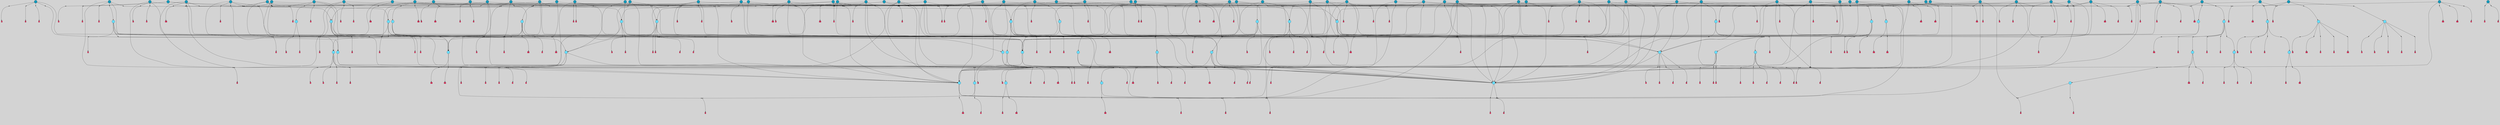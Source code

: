 // File exported with GEGELATI v1.3.1
// On the 2024-04-08 17:22:40
// With the File::TPGGraphDotExporter
digraph{
	graph[pad = "0.212, 0.055" bgcolor = lightgray]
	node[shape=circle style = filled label = ""]
		T3 [fillcolor="#66ddff"]
		T7 [fillcolor="#66ddff"]
		T9 [fillcolor="#66ddff"]
		T11 [fillcolor="#66ddff"]
		T27 [fillcolor="#66ddff"]
		T54 [fillcolor="#66ddff"]
		T95 [fillcolor="#66ddff"]
		T96 [fillcolor="#66ddff"]
		T111 [fillcolor="#66ddff"]
		T129 [fillcolor="#66ddff"]
		T212 [fillcolor="#66ddff"]
		T214 [fillcolor="#66ddff"]
		T239 [fillcolor="#66ddff"]
		T242 [fillcolor="#66ddff"]
		T277 [fillcolor="#66ddff"]
		T280 [fillcolor="#1199bb"]
		T282 [fillcolor="#66ddff"]
		T286 [fillcolor="#1199bb"]
		T305 [fillcolor="#66ddff"]
		T326 [fillcolor="#66ddff"]
		T327 [fillcolor="#66ddff"]
		T328 [fillcolor="#1199bb"]
		T329 [fillcolor="#66ddff"]
		T330 [fillcolor="#66ddff"]
		T331 [fillcolor="#66ddff"]
		T332 [fillcolor="#66ddff"]
		T333 [fillcolor="#1199bb"]
		T334 [fillcolor="#66ddff"]
		T335 [fillcolor="#66ddff"]
		T336 [fillcolor="#66ddff"]
		T337 [fillcolor="#66ddff"]
		T338 [fillcolor="#66ddff"]
		T414 [fillcolor="#1199bb"]
		T416 [fillcolor="#66ddff"]
		T419 [fillcolor="#1199bb"]
		T424 [fillcolor="#1199bb"]
		T431 [fillcolor="#1199bb"]
		T432 [fillcolor="#1199bb"]
		T433 [fillcolor="#1199bb"]
		T434 [fillcolor="#66ddff"]
		T435 [fillcolor="#1199bb"]
		T65 [fillcolor="#1199bb"]
		T437 [fillcolor="#1199bb"]
		T438 [fillcolor="#1199bb"]
		T439 [fillcolor="#1199bb"]
		T442 [fillcolor="#1199bb"]
		T445 [fillcolor="#1199bb"]
		T446 [fillcolor="#1199bb"]
		T447 [fillcolor="#1199bb"]
		T448 [fillcolor="#1199bb"]
		T449 [fillcolor="#1199bb"]
		T450 [fillcolor="#1199bb"]
		T451 [fillcolor="#1199bb"]
		T453 [fillcolor="#1199bb"]
		T458 [fillcolor="#1199bb"]
		T459 [fillcolor="#1199bb"]
		T464 [fillcolor="#66ddff"]
		T465 [fillcolor="#1199bb"]
		T469 [fillcolor="#1199bb"]
		T470 [fillcolor="#1199bb"]
		T478 [fillcolor="#1199bb"]
		T481 [fillcolor="#1199bb"]
		T482 [fillcolor="#66ddff"]
		T497 [fillcolor="#1199bb"]
		T500 [fillcolor="#66ddff"]
		T501 [fillcolor="#1199bb"]
		T505 [fillcolor="#1199bb"]
		T506 [fillcolor="#1199bb"]
		T508 [fillcolor="#1199bb"]
		T509 [fillcolor="#1199bb"]
		T510 [fillcolor="#1199bb"]
		T511 [fillcolor="#1199bb"]
		T514 [fillcolor="#1199bb"]
		T524 [fillcolor="#1199bb"]
		T526 [fillcolor="#1199bb"]
		T530 [fillcolor="#1199bb"]
		T531 [fillcolor="#1199bb"]
		T532 [fillcolor="#1199bb"]
		T535 [fillcolor="#1199bb"]
		T541 [fillcolor="#66ddff"]
		T542 [fillcolor="#1199bb"]
		T543 [fillcolor="#1199bb"]
		T546 [fillcolor="#1199bb"]
		T547 [fillcolor="#1199bb"]
		T553 [fillcolor="#1199bb"]
		T554 [fillcolor="#1199bb"]
		T555 [fillcolor="#1199bb"]
		T556 [fillcolor="#1199bb"]
		T557 [fillcolor="#1199bb"]
		T563 [fillcolor="#1199bb"]
		T569 [fillcolor="#1199bb"]
		T571 [fillcolor="#1199bb"]
		T572 [fillcolor="#1199bb"]
		T578 [fillcolor="#1199bb"]
		T580 [fillcolor="#66ddff"]
		T581 [fillcolor="#66ddff"]
		T582 [fillcolor="#66ddff"]
		T48 [fillcolor="#66ddff"]
		T583 [fillcolor="#1199bb"]
		T584 [fillcolor="#66ddff"]
		T585 [fillcolor="#66ddff"]
		T586 [fillcolor="#66ddff"]
		T587 [fillcolor="#66ddff"]
		T588 [fillcolor="#66ddff"]
		T589 [fillcolor="#1199bb"]
		T590 [fillcolor="#1199bb"]
		T591 [fillcolor="#1199bb"]
		T593 [fillcolor="#1199bb"]
		T594 [fillcolor="#1199bb"]
		T595 [fillcolor="#1199bb"]
		T596 [fillcolor="#1199bb"]
		T598 [fillcolor="#1199bb"]
		T599 [fillcolor="#1199bb"]
		T600 [fillcolor="#1199bb"]
		T601 [fillcolor="#1199bb"]
		T602 [fillcolor="#1199bb"]
		T603 [fillcolor="#1199bb"]
		T604 [fillcolor="#1199bb"]
		T605 [fillcolor="#1199bb"]
		P6257 [fillcolor="#cccccc" shape=point] //6|
		I6257 [shape=box style=invis label="6|1&2|6#1|7&#92;n10|7&2|0#1|5&#92;n9|4&0|1#2|2&#92;n8|6&0|0#1|0&#92;n"]
		P6257 -> I6257[style=invis]
		A4654 [fillcolor="#ff3366" shape=box margin=0.03 width=0 height=0 label="3"]
		T3 -> P6257 -> A4654
		P6258 [fillcolor="#cccccc" shape=point] //3|
		I6258 [shape=box style=invis label="7|6&2|4#0|2&#92;n10|3&2|7#1|4&#92;n11|6&0|4#0|1&#92;n7|1&0|0#2|6&#92;n7|6&0|3#2|6&#92;n4|0&2|6#0|1&#92;n4|4&2|5#0|2&#92;n4|6&0|4#2|7&#92;n10|0&2|3#1|5&#92;n2|6&0|5#0|2&#92;n1|0&2|3#0|7&#92;n1|6&2|0#0|5&#92;n6|2&0|1#0|7&#92;n9|2&0|3#2|7&#92;n5|3&0|6#0|6&#92;n1|7&2|5#2|3&#92;n8|1&2|7#0|6&#92;n1|0&2|5#2|1&#92;n7|1&2|2#2|5&#92;n7|4&2|6#0|3&#92;n"]
		P6258 -> I6258[style=invis]
		A4655 [fillcolor="#ff3366" shape=box margin=0.03 width=0 height=0 label="4"]
		T3 -> P6258 -> A4655
		P6259 [fillcolor="#cccccc" shape=point] //-3|
		I6259 [shape=box style=invis label="1|6&2|7#0|7&#92;n10|2&0|7#1|3&#92;n9|6&2|7#2|2&#92;n5|3&0|7#0|7&#92;n1|6&2|3#0|0&#92;n2|3&2|3#2|2&#92;n5|1&2|6#0|6&#92;n"]
		P6259 -> I6259[style=invis]
		A4656 [fillcolor="#ff3366" shape=box margin=0.03 width=0 height=0 label="7"]
		T7 -> P6259 -> A4656
		P6260 [fillcolor="#cccccc" shape=point] //5|
		I6260 [shape=box style=invis label="0|5&2|3#0|1&#92;n0|6&2|1#2|4&#92;n6|2&2|6#0|7&#92;n7|4&0|3#0|1&#92;n5|4&0|7#1|6&#92;n9|1&0|5#2|2&#92;n6|3&2|3#1|7&#92;n11|7&2|4#1|6&#92;n2|5&0|1#0|0&#92;n4|7&0|0#0|2&#92;n6|2&0|6#0|0&#92;n2|1&2|6#2|4&#92;n10|0&2|0#1|0&#92;n6|6&2|4#0|6&#92;n"]
		P6260 -> I6260[style=invis]
		A4657 [fillcolor="#ff3366" shape=box margin=0.03 width=0 height=0 label="8"]
		T7 -> P6260 -> A4657
		P6261 [fillcolor="#cccccc" shape=point] //-6|
		I6261 [shape=box style=invis label="11|1&0|7#2|0&#92;n10|4&0|1#1|0&#92;n4|3&2|4#2|1&#92;n0|5&2|0#0|0&#92;n6|1&0|0#0|3&#92;n8|2&2|0#0|4&#92;n11|4&2|0#1|6&#92;n7|0&2|6#2|3&#92;n5|3&2|6#2|0&#92;n2|0&2|0#0|4&#92;n"]
		P6261 -> I6261[style=invis]
		A4658 [fillcolor="#ff3366" shape=box margin=0.03 width=0 height=0 label="9"]
		T9 -> P6261 -> A4658
		P6262 [fillcolor="#cccccc" shape=point] //2|
		I6262 [shape=box style=invis label="6|3&2|7#1|4&#92;n8|6&0|0#2|5&#92;n2|1&0|2#0|3&#92;n8|7&0|6#0|4&#92;n2|1&2|0#0|1&#92;n0|0&2|2#2|3&#92;n6|6&0|7#2|1&#92;n6|1&0|7#2|6&#92;n5|4&2|7#0|4&#92;n0|3&0|4#2|0&#92;n11|0&2|0#2|5&#92;n4|5&2|5#2|4&#92;n5|7&0|6#0|4&#92;n9|7&2|5#0|3&#92;n5|4&2|1#0|3&#92;n5|3&0|1#1|7&#92;n0|4&0|3#2|5&#92;n"]
		P6262 -> I6262[style=invis]
		A4659 [fillcolor="#ff3366" shape=box margin=0.03 width=0 height=0 label="10"]
		T9 -> P6262 -> A4659
		P6263 [fillcolor="#cccccc" shape=point] //6|
		I6263 [shape=box style=invis label="3|0&2|7#2|2&#92;n3|2&0|4#2|5&#92;n5|1&0|2#1|0&#92;n8|7&0|1#2|0&#92;n8|5&0|3#0|6&#92;n0|2&0|2#2|3&#92;n1|5&2|5#0|5&#92;n5|6&0|6#0|7&#92;n6|7&0|0#2|6&#92;n1|2&2|3#0|0&#92;n7|7&2|3#0|4&#92;n0|7&2|7#0|6&#92;n1|0&2|2#2|7&#92;n4|4&0|1#0|0&#92;n"]
		P6263 -> I6263[style=invis]
		A4660 [fillcolor="#ff3366" shape=box margin=0.03 width=0 height=0 label="11"]
		T11 -> P6263 -> A4660
		P6264 [fillcolor="#cccccc" shape=point] //-4|
		I6264 [shape=box style=invis label="4|1&0|4#2|6&#92;n1|2&2|2#2|0&#92;n1|2&2|0#0|6&#92;n8|4&2|3#2|5&#92;n5|5&2|1#1|0&#92;n"]
		P6264 -> I6264[style=invis]
		A4661 [fillcolor="#ff3366" shape=box margin=0.03 width=0 height=0 label="12"]
		T11 -> P6264 -> A4661
		P6265 [fillcolor="#cccccc" shape=point] //2|
		I6265 [shape=box style=invis label="9|1&2|3#0|1&#92;n5|2&2|0#2|4&#92;n3|6&2|5#2|7&#92;n7|0&2|5#0|4&#92;n1|2&0|3#0|5&#92;n7|3&2|7#0|0&#92;n"]
		P6265 -> I6265[style=invis]
		A4662 [fillcolor="#ff3366" shape=box margin=0.03 width=0 height=0 label="2"]
		T27 -> P6265 -> A4662
		P6266 [fillcolor="#cccccc" shape=point] //-6|
		I6266 [shape=box style=invis label="7|5&0|4#0|4&#92;n11|0&2|5#2|1&#92;n"]
		P6266 -> I6266[style=invis]
		A4663 [fillcolor="#ff3366" shape=box margin=0.03 width=0 height=0 label="3"]
		T27 -> P6266 -> A4663
		T27 -> P6258
		P6267 [fillcolor="#cccccc" shape=point] //0|
		I6267 [shape=box style=invis label="2|5&0|1#0|6&#92;n6|1&2|2#2|7&#92;n8|0&0|3#1|4&#92;n4|3&2|5#2|4&#92;n8|1&2|4#0|0&#92;n6|6&0|1#2|6&#92;n11|7&2|4#2|5&#92;n6|2&2|4#0|2&#92;n8|5&2|4#2|4&#92;n2|1&2|1#2|2&#92;n2|7&2|5#2|6&#92;n9|7&0|5#0|4&#92;n1|2&0|5#2|6&#92;n4|2&2|3#2|7&#92;n3|3&2|1#0|2&#92;n"]
		P6267 -> I6267[style=invis]
		A4664 [fillcolor="#ff3366" shape=box margin=0.03 width=0 height=0 label="5"]
		T27 -> P6267 -> A4664
		P6268 [fillcolor="#cccccc" shape=point] //0|
		I6268 [shape=box style=invis label="4|0&0|3#2|7&#92;n10|2&0|3#1|7&#92;n3|5&0|2#0|3&#92;n4|5&0|0#2|1&#92;n10|7&2|0#1|2&#92;n5|3&2|3#1|6&#92;n9|5&2|0#0|4&#92;n5|4&2|7#0|2&#92;n10|3&2|7#1|4&#92;n7|2&0|1#2|6&#92;n8|6&0|5#0|5&#92;n8|7&2|3#0|5&#92;n2|6&2|4#0|0&#92;n"]
		P6268 -> I6268[style=invis]
		A4665 [fillcolor="#ff3366" shape=box margin=0.03 width=0 height=0 label="5"]
		T27 -> P6268 -> A4665
		P6269 [fillcolor="#cccccc" shape=point] //8|
		I6269 [shape=box style=invis label="9|0&0|1#2|0&#92;n10|1&2|5#1|4&#92;n8|2&2|6#0|4&#92;n2|4&2|5#2|3&#92;n4|2&2|2#0|2&#92;n7|5&0|2#0|0&#92;n8|2&2|1#1|3&#92;n8|7&0|7#2|1&#92;n1|1&0|0#0|7&#92;n5|6&2|5#1|0&#92;n6|6&2|5#0|0&#92;n11|4&0|3#2|6&#92;n4|2&2|4#0|7&#92;n5|6&0|1#2|0&#92;n11|3&0|2#0|7&#92;n"]
		P6269 -> I6269[style=invis]
		A4666 [fillcolor="#ff3366" shape=box margin=0.03 width=0 height=0 label="6"]
		T54 -> P6269 -> A4666
		P6270 [fillcolor="#cccccc" shape=point] //5|
		I6270 [shape=box style=invis label="3|0&2|0#0|1&#92;n3|0&0|7#0|1&#92;n5|3&0|2#2|6&#92;n4|4&2|4#2|6&#92;n11|2&0|7#1|6&#92;n2|7&2|2#2|5&#92;n9|3&2|6#2|7&#92;n7|7&0|0#0|4&#92;n6|1&2|4#2|3&#92;n5|4&2|0#1|6&#92;n1|3&0|7#0|4&#92;n"]
		P6270 -> I6270[style=invis]
		A4667 [fillcolor="#ff3366" shape=box margin=0.03 width=0 height=0 label="7"]
		T54 -> P6270 -> A4667
		P6271 [fillcolor="#cccccc" shape=point] //-10|
		I6271 [shape=box style=invis label="3|6&0|0#0|4&#92;n4|1&2|4#0|1&#92;n5|1&0|1#0|4&#92;n5|5&2|6#0|5&#92;n6|5&0|6#0|3&#92;n11|1&2|0#0|1&#92;n0|7&2|0#0|3&#92;n1|2&0|6#0|1&#92;n8|0&0|4#2|0&#92;n0|4&0|7#2|7&#92;n7|0&2|7#1|3&#92;n3|1&0|5#2|5&#92;n5|1&0|4#0|3&#92;n2|2&0|2#0|0&#92;n8|3&0|1#0|7&#92;n3|0&0|3#0|5&#92;n7|2&0|5#2|0&#92;n6|3&2|7#1|5&#92;n4|7&2|7#2|1&#92;n"]
		P6271 -> I6271[style=invis]
		A4668 [fillcolor="#ff3366" shape=box margin=0.03 width=0 height=0 label="14"]
		T54 -> P6271 -> A4668
		T54 -> P6260
		P6272 [fillcolor="#cccccc" shape=point] //4|
		I6272 [shape=box style=invis label="4|3&0|6#0|3&#92;n5|7&2|3#2|2&#92;n5|6&0|7#1|2&#92;n1|4&2|6#0|3&#92;n8|4&2|1#2|5&#92;n9|5&2|4#1|4&#92;n2|4&0|5#0|7&#92;n10|0&0|6#1|3&#92;n3|0&0|6#0|2&#92;n2|7&2|7#2|6&#92;n5|2&0|5#1|5&#92;n10|4&2|5#1|7&#92;n4|0&0|4#2|4&#92;n11|1&0|4#2|6&#92;n10|6&2|0#1|4&#92;n9|7&0|3#1|4&#92;n4|5&2|7#0|6&#92;n11|5&2|6#2|3&#92;n0|3&0|5#0|1&#92;n"]
		P6272 -> I6272[style=invis]
		A4669 [fillcolor="#ff3366" shape=box margin=0.03 width=0 height=0 label="13"]
		T95 -> P6272 -> A4669
		P6273 [fillcolor="#cccccc" shape=point] //8|
		I6273 [shape=box style=invis label="9|7&0|5#2|5&#92;n3|3&2|3#0|2&#92;n9|5&2|2#1|0&#92;n2|3&0|6#0|3&#92;n4|4&2|5#2|7&#92;n11|3&2|0#1|5&#92;n6|6&2|1#2|2&#92;n4|6&0|1#2|2&#92;n2|5&2|7#2|2&#92;n7|7&2|2#2|3&#92;n6|5&0|3#2|6&#92;n6|7&0|6#0|2&#92;n"]
		P6273 -> I6273[style=invis]
		A4670 [fillcolor="#ff3366" shape=box margin=0.03 width=0 height=0 label="14"]
		T95 -> P6273 -> A4670
		P6274 [fillcolor="#cccccc" shape=point] //2|
		I6274 [shape=box style=invis label="4|1&0|4#2|6&#92;n5|5&2|1#1|0&#92;n1|0&2|0#0|6&#92;n8|4&2|3#2|5&#92;n"]
		P6274 -> I6274[style=invis]
		T95 -> P6274 -> T11
		P6275 [fillcolor="#cccccc" shape=point] //-9|
		I6275 [shape=box style=invis label="2|0&2|0#2|1&#92;n4|4&2|4#2|6&#92;n9|1&0|3#1|7&#92;n5|3&0|2#2|6&#92;n2|7&2|2#2|5&#92;n5|4&2|0#1|6&#92;n3|0&0|7#0|1&#92;n1|3&0|7#0|4&#92;n11|6&2|2#0|7&#92;n7|7&0|0#0|4&#92;n11|0&0|7#1|6&#92;n9|3&2|6#2|7&#92;n"]
		P6275 -> I6275[style=invis]
		A4671 [fillcolor="#ff3366" shape=box margin=0.03 width=0 height=0 label="7"]
		T95 -> P6275 -> A4671
		P6276 [fillcolor="#cccccc" shape=point] //-8|
		I6276 [shape=box style=invis label="7|5&0|4#2|4&#92;n"]
		P6276 -> I6276[style=invis]
		A4672 [fillcolor="#ff3366" shape=box margin=0.03 width=0 height=0 label="3"]
		T95 -> P6276 -> A4672
		P6277 [fillcolor="#cccccc" shape=point] //6|
		I6277 [shape=box style=invis label="0|5&2|3#0|1&#92;n0|6&2|1#2|4&#92;n9|1&0|5#2|2&#92;n7|4&0|3#0|1&#92;n5|4&0|7#1|6&#92;n2|5&0|1#0|0&#92;n6|3&2|3#1|7&#92;n11|7&2|4#1|6&#92;n6|2&2|6#0|1&#92;n4|7&0|0#0|2&#92;n6|2&0|6#0|0&#92;n9|1&2|6#2|4&#92;n10|0&2|0#1|0&#92;n6|6&2|4#0|6&#92;n"]
		P6277 -> I6277[style=invis]
		A4673 [fillcolor="#ff3366" shape=box margin=0.03 width=0 height=0 label="8"]
		T96 -> P6277 -> A4673
		P6278 [fillcolor="#cccccc" shape=point] //5|
		I6278 [shape=box style=invis label="10|4&0|1#1|0&#92;n4|3&2|4#2|1&#92;n2|0&2|0#0|4&#92;n6|1&0|0#0|3&#92;n8|2&2|0#0|4&#92;n0|0&0|0#0|0&#92;n11|4&2|0#1|6&#92;n7|0&2|6#2|3&#92;n5|3&2|6#2|0&#92;n0|0&2|0#0|0&#92;n"]
		P6278 -> I6278[style=invis]
		A4674 [fillcolor="#ff3366" shape=box margin=0.03 width=0 height=0 label="9"]
		T96 -> P6278 -> A4674
		T96 -> P6257
		P6279 [fillcolor="#cccccc" shape=point] //1|
		I6279 [shape=box style=invis label="5|4&0|7#1|6&#92;n0|6&2|1#2|4&#92;n7|4&0|3#0|1&#92;n0|5&2|3#0|1&#92;n9|1&0|5#2|2&#92;n6|3&2|3#1|7&#92;n11|7&2|4#1|6&#92;n2|5&0|1#0|0&#92;n7|5&2|3#1|1&#92;n4|7&0|0#0|2&#92;n6|2&0|6#0|0&#92;n2|1&2|6#2|4&#92;n10|0&2|7#1|0&#92;n6|6&2|4#0|6&#92;n"]
		P6279 -> I6279[style=invis]
		A4675 [fillcolor="#ff3366" shape=box margin=0.03 width=0 height=0 label="8"]
		T96 -> P6279 -> A4675
		P6280 [fillcolor="#cccccc" shape=point] //-3|
		I6280 [shape=box style=invis label="8|1&2|3#0|5&#92;n0|6&0|5#0|5&#92;n3|7&2|1#0|6&#92;n3|5&0|1#0|0&#92;n9|5&2|0#0|4&#92;n3|5&0|2#0|3&#92;n10|6&2|4#1|0&#92;n9|4&2|7#2|6&#92;n1|7&2|5#2|2&#92;n"]
		P6280 -> I6280[style=invis]
		A4676 [fillcolor="#ff3366" shape=box margin=0.03 width=0 height=0 label="5"]
		T96 -> P6280 -> A4676
		P6281 [fillcolor="#cccccc" shape=point] //-5|
		I6281 [shape=box style=invis label="0|0&2|3#0|2&#92;n10|5&0|6#1|3&#92;n7|3&0|6#2|3&#92;n3|4&0|6#0|6&#92;n10|5&0|2#1|1&#92;n5|0&0|1#0|3&#92;n6|6&2|5#1|5&#92;n7|4&0|2#1|7&#92;n5|7&0|1#2|5&#92;n1|5&0|0#0|3&#92;n7|5&2|1#2|6&#92;n9|0&0|2#0|0&#92;n4|0&2|4#0|0&#92;n4|6&0|0#2|3&#92;n3|1&0|6#2|5&#92;n7|7&2|1#2|3&#92;n9|4&2|2#0|6&#92;n"]
		P6281 -> I6281[style=invis]
		T111 -> P6281 -> T9
		P6282 [fillcolor="#cccccc" shape=point] //7|
		I6282 [shape=box style=invis label="7|4&2|1#2|0&#92;n4|1&2|4#2|3&#92;n5|0&2|0#2|2&#92;n6|1&2|4#2|6&#92;n"]
		P6282 -> I6282[style=invis]
		A4677 [fillcolor="#ff3366" shape=box margin=0.03 width=0 height=0 label="9"]
		T111 -> P6282 -> A4677
		P6283 [fillcolor="#cccccc" shape=point] //2|
		I6283 [shape=box style=invis label="3|0&2|0#0|1&#92;n11|2&0|7#1|6&#92;n8|7&2|4#0|5&#92;n5|3&0|2#2|6&#92;n4|4&2|4#2|6&#92;n3|0&0|7#0|1&#92;n2|7&2|2#2|5&#92;n9|3&2|6#2|7&#92;n7|7&0|0#0|4&#92;n6|1&2|4#1|3&#92;n5|4&2|0#1|6&#92;n1|3&0|7#0|4&#92;n"]
		P6283 -> I6283[style=invis]
		A4678 [fillcolor="#ff3366" shape=box margin=0.03 width=0 height=0 label="7"]
		T111 -> P6283 -> A4678
		T111 -> P6261
		T129 -> P6269
		T129 -> P6270
		P6284 [fillcolor="#cccccc" shape=point] //10|
		I6284 [shape=box style=invis label="4|5&2|7#2|1&#92;n1|7&2|3#0|6&#92;n3|5&2|2#0|3&#92;n10|3&0|7#1|4&#92;n7|1&0|4#2|6&#92;n10|2&0|3#1|7&#92;n9|5&2|0#0|4&#92;n4|0&0|3#2|7&#92;n11|4&2|6#1|2&#92;n5|4&2|7#0|2&#92;n2|6&2|4#0|0&#92;n6|5&0|7#2|1&#92;n5|3&2|3#1|6&#92;n10|7&2|0#1|2&#92;n"]
		P6284 -> I6284[style=invis]
		A4679 [fillcolor="#ff3366" shape=box margin=0.03 width=0 height=0 label="5"]
		T129 -> P6284 -> A4679
		P6285 [fillcolor="#cccccc" shape=point] //5|
		I6285 [shape=box style=invis label="9|4&2|3#1|3&#92;n0|4&2|4#0|5&#92;n6|1&2|6#2|5&#92;n4|0&0|5#2|0&#92;n"]
		P6285 -> I6285[style=invis]
		A4680 [fillcolor="#ff3366" shape=box margin=0.03 width=0 height=0 label="7"]
		T129 -> P6285 -> A4680
		P6286 [fillcolor="#cccccc" shape=point] //6|
		I6286 [shape=box style=invis label="9|4&2|7#0|6&#92;n8|4&0|1#1|0&#92;n1|3&0|0#2|1&#92;n2|4&0|6#2|2&#92;n5|1&2|5#0|7&#92;n3|0&0|3#2|6&#92;n2|2&2|6#0|2&#92;n8|4&0|4#2|2&#92;n5|1&2|4#0|3&#92;n9|4&0|6#0|6&#92;n5|0&2|2#1|5&#92;n11|7&0|0#1|1&#92;n0|4&0|3#0|3&#92;n7|7&2|4#2|5&#92;n1|5&0|1#2|1&#92;n"]
		P6286 -> I6286[style=invis]
		A4681 [fillcolor="#ff3366" shape=box margin=0.03 width=0 height=0 label="1"]
		T129 -> P6286 -> A4681
		P6287 [fillcolor="#cccccc" shape=point] //6|
		I6287 [shape=box style=invis label="9|4&2|7#0|6&#92;n8|4&0|1#1|0&#92;n1|3&0|0#2|1&#92;n2|4&0|6#2|2&#92;n5|1&2|5#0|7&#92;n3|0&0|3#2|6&#92;n2|2&2|6#0|2&#92;n8|4&0|4#2|2&#92;n5|1&2|4#0|3&#92;n9|4&0|6#0|6&#92;n5|0&2|2#1|5&#92;n11|7&0|0#1|1&#92;n0|4&0|3#0|3&#92;n7|7&2|4#2|5&#92;n1|5&0|1#2|1&#92;n"]
		P6287 -> I6287[style=invis]
		A4682 [fillcolor="#ff3366" shape=box margin=0.03 width=0 height=0 label="1"]
		T212 -> P6287 -> A4682
		P6288 [fillcolor="#cccccc" shape=point] //10|
		I6288 [shape=box style=invis label="4|5&2|7#2|1&#92;n1|7&2|3#0|6&#92;n3|5&2|2#0|3&#92;n10|3&0|7#1|4&#92;n7|1&0|4#2|6&#92;n10|2&0|3#1|7&#92;n9|5&2|0#0|4&#92;n4|0&0|3#2|7&#92;n11|4&2|6#1|2&#92;n5|4&2|7#0|2&#92;n2|6&2|4#0|0&#92;n6|5&0|7#2|1&#92;n5|3&2|3#1|6&#92;n10|7&2|0#1|2&#92;n"]
		P6288 -> I6288[style=invis]
		A4683 [fillcolor="#ff3366" shape=box margin=0.03 width=0 height=0 label="5"]
		T212 -> P6288 -> A4683
		P6289 [fillcolor="#cccccc" shape=point] //8|
		I6289 [shape=box style=invis label="9|0&0|1#2|0&#92;n10|1&2|5#1|4&#92;n8|2&2|6#0|4&#92;n2|4&2|5#2|3&#92;n4|2&2|2#0|2&#92;n7|5&0|2#0|0&#92;n8|2&2|1#1|3&#92;n8|7&0|7#2|1&#92;n1|1&0|0#0|7&#92;n5|6&2|5#1|0&#92;n6|6&2|5#0|0&#92;n11|4&0|3#2|6&#92;n4|2&2|4#0|7&#92;n5|6&0|1#2|0&#92;n11|3&0|2#0|7&#92;n"]
		P6289 -> I6289[style=invis]
		A4684 [fillcolor="#ff3366" shape=box margin=0.03 width=0 height=0 label="6"]
		T212 -> P6289 -> A4684
		P6290 [fillcolor="#cccccc" shape=point] //5|
		I6290 [shape=box style=invis label="3|0&2|0#0|1&#92;n3|0&0|7#0|1&#92;n5|3&0|2#2|6&#92;n4|4&2|4#2|6&#92;n11|2&0|7#1|6&#92;n2|7&2|2#2|5&#92;n9|3&2|6#2|7&#92;n7|7&0|0#0|4&#92;n6|1&2|4#2|3&#92;n5|4&2|0#1|6&#92;n1|3&0|7#0|4&#92;n"]
		P6290 -> I6290[style=invis]
		A4685 [fillcolor="#ff3366" shape=box margin=0.03 width=0 height=0 label="7"]
		T212 -> P6290 -> A4685
		P6291 [fillcolor="#cccccc" shape=point] //5|
		I6291 [shape=box style=invis label="9|4&2|3#1|3&#92;n0|4&2|4#0|5&#92;n6|1&2|6#2|5&#92;n4|0&0|5#2|0&#92;n"]
		P6291 -> I6291[style=invis]
		A4686 [fillcolor="#ff3366" shape=box margin=0.03 width=0 height=0 label="7"]
		T212 -> P6291 -> A4686
		P6292 [fillcolor="#cccccc" shape=point] //6|
		I6292 [shape=box style=invis label="9|4&2|7#0|6&#92;n8|4&0|1#1|0&#92;n1|3&0|0#2|1&#92;n2|4&0|6#2|2&#92;n5|1&2|5#0|7&#92;n3|0&0|3#2|6&#92;n2|2&2|6#0|2&#92;n8|4&0|4#2|2&#92;n5|1&2|4#0|3&#92;n9|4&0|6#0|6&#92;n5|0&2|2#1|5&#92;n11|7&0|0#1|1&#92;n0|4&0|3#0|3&#92;n7|7&2|4#2|5&#92;n1|5&0|1#2|1&#92;n"]
		P6292 -> I6292[style=invis]
		A4687 [fillcolor="#ff3366" shape=box margin=0.03 width=0 height=0 label="1"]
		T214 -> P6292 -> A4687
		P6293 [fillcolor="#cccccc" shape=point] //10|
		I6293 [shape=box style=invis label="4|5&2|7#2|1&#92;n1|7&2|3#0|6&#92;n3|5&2|2#0|3&#92;n10|3&0|7#1|4&#92;n7|1&0|4#2|6&#92;n10|2&0|3#1|7&#92;n9|5&2|0#0|4&#92;n4|0&0|3#2|7&#92;n11|4&2|6#1|2&#92;n5|4&2|7#0|2&#92;n2|6&2|4#0|0&#92;n6|5&0|7#2|1&#92;n5|3&2|3#1|6&#92;n10|7&2|0#1|2&#92;n"]
		P6293 -> I6293[style=invis]
		A4688 [fillcolor="#ff3366" shape=box margin=0.03 width=0 height=0 label="5"]
		T214 -> P6293 -> A4688
		P6294 [fillcolor="#cccccc" shape=point] //5|
		I6294 [shape=box style=invis label="3|0&2|0#0|1&#92;n3|0&0|7#0|1&#92;n5|3&0|2#2|6&#92;n4|4&2|4#2|6&#92;n11|2&0|7#1|6&#92;n2|7&2|2#2|5&#92;n9|3&2|6#2|7&#92;n7|7&0|0#0|4&#92;n6|1&2|4#2|3&#92;n5|4&2|0#1|6&#92;n1|3&0|7#0|4&#92;n"]
		P6294 -> I6294[style=invis]
		A4689 [fillcolor="#ff3366" shape=box margin=0.03 width=0 height=0 label="7"]
		T214 -> P6294 -> A4689
		P6295 [fillcolor="#cccccc" shape=point] //8|
		I6295 [shape=box style=invis label="9|0&0|1#2|0&#92;n10|1&2|5#1|4&#92;n8|2&2|6#0|4&#92;n2|4&2|5#2|3&#92;n4|2&2|2#0|2&#92;n7|5&0|2#0|0&#92;n8|2&2|1#1|3&#92;n8|7&0|7#2|1&#92;n1|1&0|0#0|7&#92;n5|6&2|5#1|0&#92;n6|6&2|5#0|0&#92;n11|4&0|3#2|6&#92;n4|2&2|4#0|7&#92;n5|6&0|1#2|0&#92;n11|3&0|2#0|7&#92;n"]
		P6295 -> I6295[style=invis]
		A4690 [fillcolor="#ff3366" shape=box margin=0.03 width=0 height=0 label="6"]
		T214 -> P6295 -> A4690
		P6296 [fillcolor="#cccccc" shape=point] //5|
		I6296 [shape=box style=invis label="9|4&2|3#1|3&#92;n0|4&2|4#0|5&#92;n6|1&2|6#2|5&#92;n4|0&0|5#2|0&#92;n"]
		P6296 -> I6296[style=invis]
		A4691 [fillcolor="#ff3366" shape=box margin=0.03 width=0 height=0 label="7"]
		T214 -> P6296 -> A4691
		P6297 [fillcolor="#cccccc" shape=point] //-4|
		I6297 [shape=box style=invis label="3|0&2|0#2|1&#92;n11|0&0|7#1|6&#92;n11|6&2|2#0|7&#92;n4|4&2|4#2|6&#92;n2|7&2|2#0|5&#92;n1|3&0|4#0|4&#92;n5|3&0|2#2|6&#92;n7|7&0|0#0|4&#92;n6|1&2|4#2|3&#92;n10|0&0|7#1|4&#92;n3|0&0|7#0|1&#92;n9|3&2|6#2|7&#92;n"]
		P6297 -> I6297[style=invis]
		A4692 [fillcolor="#ff3366" shape=box margin=0.03 width=0 height=0 label="7"]
		T239 -> P6297 -> A4692
		P6298 [fillcolor="#cccccc" shape=point] //-2|
		I6298 [shape=box style=invis label="9|5&0|3#2|4&#92;n9|0&2|0#0|1&#92;n0|2&2|2#2|0&#92;n6|7&0|6#1|2&#92;n3|6&0|3#0|5&#92;n10|7&0|6#1|1&#92;n8|5&2|4#2|2&#92;n11|7&2|7#0|5&#92;n2|7&2|5#0|3&#92;n7|0&2|4#1|6&#92;n6|5&0|0#0|6&#92;n1|5&0|4#0|0&#92;n4|6&2|2#0|6&#92;n3|3&2|1#0|5&#92;n4|7&0|0#2|4&#92;n5|5&2|5#0|2&#92;n2|6&0|0#2|0&#92;n9|1&2|6#2|2&#92;n"]
		P6298 -> I6298[style=invis]
		T239 -> P6298 -> T96
		P6299 [fillcolor="#cccccc" shape=point] //-7|
		I6299 [shape=box style=invis label="11|2&2|6#1|1&#92;n2|3&0|6#2|3&#92;n10|0&0|2#1|4&#92;n"]
		P6299 -> I6299[style=invis]
		T239 -> P6299 -> T111
		P6300 [fillcolor="#cccccc" shape=point] //7|
		I6300 [shape=box style=invis label="7|0&2|1#2|0&#92;n9|7&2|1#1|7&#92;n8|2&0|1#1|0&#92;n6|6&0|2#1|1&#92;n2|2&0|5#0|0&#92;n5|7&0|0#2|1&#92;n5|1&2|5#1|5&#92;n4|7&2|4#2|3&#92;n10|5&2|2#1|5&#92;n1|3&2|2#2|0&#92;n10|2&2|6#1|5&#92;n"]
		P6300 -> I6300[style=invis]
		A4693 [fillcolor="#ff3366" shape=box margin=0.03 width=0 height=0 label="1"]
		T239 -> P6300 -> A4693
		T239 -> P6280
		P6301 [fillcolor="#cccccc" shape=point] //5|
		I6301 [shape=box style=invis label="1|6&2|7#0|7&#92;n9|2&2|7#2|2&#92;n10|2&0|7#1|3&#92;n5|3&0|7#0|7&#92;n7|0&2|7#2|2&#92;n1|6&2|3#0|0&#92;n2|3&2|3#2|2&#92;n"]
		P6301 -> I6301[style=invis]
		A4694 [fillcolor="#ff3366" shape=box margin=0.03 width=0 height=0 label="7"]
		T242 -> P6301 -> A4694
		P6302 [fillcolor="#cccccc" shape=point] //-8|
		I6302 [shape=box style=invis label="7|5&0|2#2|1&#92;n1|0&2|6#0|0&#92;n7|1&2|6#1|1&#92;n8|7&0|3#1|6&#92;n3|7&2|3#2|4&#92;n"]
		P6302 -> I6302[style=invis]
		A4695 [fillcolor="#ff3366" shape=box margin=0.03 width=0 height=0 label="2"]
		T242 -> P6302 -> A4695
		P6303 [fillcolor="#cccccc" shape=point] //-3|
		I6303 [shape=box style=invis label="1|1&2|1#0|1&#92;n1|4&0|0#2|4&#92;n11|0&2|3#0|2&#92;n11|6&0|4#0|1&#92;n5|2&0|6#1|5&#92;n3|7&2|6#2|7&#92;n7|7&0|1#2|1&#92;n9|5&2|2#2|0&#92;n6|5&2|6#1|4&#92;n0|7&0|5#2|4&#92;n8|1&0|0#2|3&#92;n0|5&0|3#0|5&#92;n2|0&2|4#0|5&#92;n7|5&2|7#1|3&#92;n8|3&0|0#1|2&#92;n"]
		P6303 -> I6303[style=invis]
		A4696 [fillcolor="#ff3366" shape=box margin=0.03 width=0 height=0 label="1"]
		T242 -> P6303 -> A4696
		P6304 [fillcolor="#cccccc" shape=point] //-9|
		I6304 [shape=box style=invis label="4|7&0|0#0|2&#92;n6|2&0|1#0|0&#92;n6|2&2|6#0|7&#92;n9|0&2|7#1|1&#92;n7|4&0|3#0|1&#92;n10|6&2|1#1|1&#92;n9|1&0|5#2|2&#92;n5|4&0|7#2|6&#92;n2|5&0|1#0|0&#92;n0|5&2|5#0|1&#92;n11|7&2|4#1|6&#92;n2|1&2|6#2|4&#92;n10|0&0|0#1|0&#92;n6|6&2|4#0|6&#92;n"]
		P6304 -> I6304[style=invis]
		T277 -> P6304 -> T214
		P6305 [fillcolor="#cccccc" shape=point] //7|
		I6305 [shape=box style=invis label="7|4&2|7#0|4&#92;n4|6&0|1#2|5&#92;n2|1&2|3#0|0&#92;n4|3&2|0#0|1&#92;n0|0&2|7#2|7&#92;n7|7&0|5#2|3&#92;n5|0&2|1#2|2&#92;n10|0&0|4#1|2&#92;n4|4&0|7#0|0&#92;n6|7&0|2#0|1&#92;n1|4&2|5#0|4&#92;n"]
		P6305 -> I6305[style=invis]
		A4697 [fillcolor="#ff3366" shape=box margin=0.03 width=0 height=0 label="0"]
		T277 -> P6305 -> A4697
		P6306 [fillcolor="#cccccc" shape=point] //1|
		I6306 [shape=box style=invis label="5|1&0|6#2|7&#92;n2|4&0|4#2|2&#92;n0|6&0|5#0|4&#92;n10|6&2|5#1|6&#92;n9|3&0|1#1|7&#92;n10|3&2|2#1|0&#92;n5|0&0|0#2|1&#92;n11|3&2|3#1|5&#92;n10|3&0|1#1|0&#92;n2|4&0|1#0|1&#92;n0|2&0|3#2|4&#92;n9|2&2|1#2|5&#92;n11|7&2|6#2|6&#92;n"]
		P6306 -> I6306[style=invis]
		T277 -> P6306 -> T7
		P6307 [fillcolor="#cccccc" shape=point] //6|
		I6307 [shape=box style=invis label="7|0&2|5#1|2&#92;n10|6&2|1#1|3&#92;n7|5&0|2#0|7&#92;n10|7&0|1#1|5&#92;n4|6&2|5#0|5&#92;n4|4&0|7#2|7&#92;n"]
		P6307 -> I6307[style=invis]
		A4698 [fillcolor="#ff3366" shape=box margin=0.03 width=0 height=0 label="7"]
		T277 -> P6307 -> A4698
		P6308 [fillcolor="#cccccc" shape=point] //-2|
		I6308 [shape=box style=invis label="3|0&2|0#0|1&#92;n4|1&0|3#2|2&#92;n11|2&0|7#1|6&#92;n8|7&2|4#0|5&#92;n6|1&2|4#1|3&#92;n4|4&2|4#2|6&#92;n3|0&0|7#0|1&#92;n9|3&2|6#2|7&#92;n7|7&0|0#0|4&#92;n5|3&0|2#2|6&#92;n5|4&2|0#1|6&#92;n1|3&0|7#0|4&#92;n"]
		P6308 -> I6308[style=invis]
		A4699 [fillcolor="#ff3366" shape=box margin=0.03 width=0 height=0 label="7"]
		T277 -> P6308 -> A4699
		T280 -> P6272
		P6309 [fillcolor="#cccccc" shape=point] //1|
		I6309 [shape=box style=invis label="0|4&0|1#0|1&#92;n10|5&2|5#1|6&#92;n7|7&2|5#2|2&#92;n9|5&0|7#2|7&#92;n8|4&0|3#2|7&#92;n11|0&2|3#0|5&#92;n7|0&0|0#0|1&#92;n4|2&0|4#0|5&#92;n5|1&0|6#2|7&#92;n11|3&0|7#1|3&#92;n"]
		P6309 -> I6309[style=invis]
		T280 -> P6309 -> T7
		P6310 [fillcolor="#cccccc" shape=point] //-3|
		I6310 [shape=box style=invis label="4|5&0|0#0|0&#92;n4|7&0|0#0|2&#92;n0|6&2|1#2|4&#92;n9|1&0|5#2|2&#92;n10|0&2|0#1|0&#92;n6|6&2|4#0|6&#92;n2|5&0|1#0|0&#92;n6|3&2|3#1|7&#92;n11|7&2|4#1|6&#92;n6|2&2|6#0|1&#92;n6|2&0|0#0|0&#92;n9|1&2|6#2|4&#92;n10|4&0|3#1|1&#92;n5|4&2|7#1|6&#92;n"]
		P6310 -> I6310[style=invis]
		T280 -> P6310 -> T95
		P6311 [fillcolor="#cccccc" shape=point] //-4|
		I6311 [shape=box style=invis label="5|5&2|1#1|0&#92;n4|1&0|4#2|6&#92;n2|4&2|3#2|5&#92;n1|0&2|0#2|6&#92;n1|4&2|5#0|7&#92;n"]
		P6311 -> I6311[style=invis]
		T282 -> P6311 -> T11
		P6312 [fillcolor="#cccccc" shape=point] //5|
		I6312 [shape=box style=invis label="3|0&2|0#2|1&#92;n3|0&0|7#0|1&#92;n5|3&0|2#2|6&#92;n4|4&2|4#2|6&#92;n5|4&2|0#1|6&#92;n2|7&2|2#2|5&#92;n1|3&0|7#0|4&#92;n11|6&2|2#0|7&#92;n7|7&0|0#0|4&#92;n6|1&2|4#2|3&#92;n11|0&0|7#1|6&#92;n9|3&2|6#2|7&#92;n"]
		P6312 -> I6312[style=invis]
		A4700 [fillcolor="#ff3366" shape=box margin=0.03 width=0 height=0 label="7"]
		T282 -> P6312 -> A4700
		P6313 [fillcolor="#cccccc" shape=point] //10|
		I6313 [shape=box style=invis label="6|6&2|5#0|4&#92;n1|0&0|5#2|3&#92;n10|5&2|5#1|5&#92;n10|6&2|1#1|0&#92;n9|6&2|3#0|3&#92;n9|6&2|2#2|1&#92;n7|5&2|2#0|7&#92;n"]
		P6313 -> I6313[style=invis]
		A4701 [fillcolor="#ff3366" shape=box margin=0.03 width=0 height=0 label="7"]
		T282 -> P6313 -> A4701
		T282 -> P6276
		P6314 [fillcolor="#cccccc" shape=point] //2|
		I6314 [shape=box style=invis label="0|3&0|0#2|7&#92;n3|6&2|5#2|5&#92;n7|4&0|0#1|1&#92;n4|1&0|0#0|6&#92;n1|6&0|2#0|1&#92;n8|6&0|2#2|4&#92;n4|4&2|4#0|3&#92;n1|0&2|4#0|1&#92;n9|2&2|3#0|7&#92;n10|5&2|2#1|1&#92;n10|6&0|1#1|2&#92;n3|3&2|2#0|5&#92;n11|3&0|2#1|0&#92;n4|5&0|6#0|4&#92;n0|7&0|6#2|2&#92;n3|2&0|5#0|1&#92;n"]
		P6314 -> I6314[style=invis]
		A4702 [fillcolor="#ff3366" shape=box margin=0.03 width=0 height=0 label="1"]
		T282 -> P6314 -> A4702
		T286 -> P6308
		P6315 [fillcolor="#cccccc" shape=point] //-3|
		I6315 [shape=box style=invis label="8|4&0|1#1|0&#92;n7|4&0|6#0|0&#92;n3|6&0|6#2|2&#92;n9|4&0|0#2|7&#92;n0|7&2|7#2|7&#92;n0|2&2|7#0|5&#92;n6|3&0|3#0|7&#92;n11|6&0|0#2|2&#92;n2|0&2|3#2|2&#92;n10|1&0|6#1|3&#92;n2|5&0|0#0|1&#92;n4|3&0|1#2|5&#92;n1|6&2|0#0|0&#92;n"]
		P6315 -> I6315[style=invis]
		A4703 [fillcolor="#ff3366" shape=box margin=0.03 width=0 height=0 label="1"]
		T286 -> P6315 -> A4703
		P6316 [fillcolor="#cccccc" shape=point] //5|
		I6316 [shape=box style=invis label="3|0&2|0#0|1&#92;n3|0&0|7#0|3&#92;n5|3&0|2#2|6&#92;n4|4&2|4#2|6&#92;n11|2&0|7#1|6&#92;n9|3&2|6#2|7&#92;n2|7&2|2#2|5&#92;n7|7&0|0#0|4&#92;n6|1&2|4#2|3&#92;n1|3&0|7#0|4&#92;n"]
		P6316 -> I6316[style=invis]
		A4704 [fillcolor="#ff3366" shape=box margin=0.03 width=0 height=0 label="7"]
		T286 -> P6316 -> A4704
		P6317 [fillcolor="#cccccc" shape=point] //-5|
		I6317 [shape=box style=invis label="10|6&2|5#1|6&#92;n9|3&0|1#1|7&#92;n2|4&0|1#0|1&#92;n11|3&0|7#1|6&#92;n5|1&0|6#2|7&#92;n8|0&0|0#0|1&#92;n0|6&0|7#0|4&#92;n6|7&2|6#2|6&#92;n11|0&2|3#0|5&#92;n"]
		P6317 -> I6317[style=invis]
		T286 -> P6317 -> T7
		P6318 [fillcolor="#cccccc" shape=point] //-5|
		I6318 [shape=box style=invis label="8|4&0|1#1|4&#92;n11|6&0|0#2|2&#92;n8|5&2|4#1|1&#92;n9|4&0|0#2|7&#92;n3|7&0|7#2|7&#92;n2|5&0|0#0|1&#92;n6|3&0|3#0|7&#92;n3|6&0|6#2|2&#92;n2|0&2|3#2|2&#92;n2|2&2|1#2|3&#92;n6|0&2|3#0|3&#92;n10|1&0|6#1|3&#92;n"]
		P6318 -> I6318[style=invis]
		A4705 [fillcolor="#ff3366" shape=box margin=0.03 width=0 height=0 label="1"]
		T286 -> P6318 -> A4705
		P6319 [fillcolor="#cccccc" shape=point] //7|
		I6319 [shape=box style=invis label="7|0&2|1#2|0&#92;n9|7&2|1#1|7&#92;n8|2&0|1#1|0&#92;n6|6&0|2#1|1&#92;n2|2&0|5#0|0&#92;n5|7&0|0#2|1&#92;n5|1&2|5#1|5&#92;n4|7&2|4#2|3&#92;n10|5&2|2#1|5&#92;n1|3&2|2#2|0&#92;n10|2&2|6#1|5&#92;n"]
		P6319 -> I6319[style=invis]
		A4706 [fillcolor="#ff3366" shape=box margin=0.03 width=0 height=0 label="1"]
		T305 -> P6319 -> A4706
		P6320 [fillcolor="#cccccc" shape=point] //4|
		I6320 [shape=box style=invis label="7|1&2|6#1|3&#92;n10|1&0|3#1|6&#92;n8|5&2|3#2|1&#92;n11|5&0|0#2|6&#92;n4|1&0|6#0|0&#92;n11|1&0|2#0|3&#92;n2|0&2|1#0|7&#92;n"]
		P6320 -> I6320[style=invis]
		A4707 [fillcolor="#ff3366" shape=box margin=0.03 width=0 height=0 label="2"]
		T305 -> P6320 -> A4707
		P6321 [fillcolor="#cccccc" shape=point] //2|
		I6321 [shape=box style=invis label="10|4&0|5#1|0&#92;n8|1&0|7#1|4&#92;n3|0&2|3#0|1&#92;n0|3&0|3#0|2&#92;n"]
		P6321 -> I6321[style=invis]
		T305 -> P6321 -> T242
		P6322 [fillcolor="#cccccc" shape=point] //6|
		I6322 [shape=box style=invis label="10|4&2|6#1|2&#92;n8|4&0|1#1|0&#92;n0|4&2|6#0|0&#92;n8|4&2|5#2|1&#92;n7|5&2|5#1|0&#92;n3|6&0|6#2|2&#92;n1|7&0|7#0|5&#92;n2|0&0|7#2|4&#92;n2|6&2|2#0|0&#92;n0|7&2|7#0|7&#92;n11|6&0|4#2|2&#92;n5|5&0|0#0|1&#92;n10|1&0|0#1|0&#92;n7|3&0|1#2|5&#92;n9|2&2|7#1|5&#92;n9|4&2|6#2|7&#92;n1|6&2|4#2|2&#92;n3|3&2|2#0|7&#92;n1|6&2|0#0|0&#92;n6|4&2|6#1|0&#92;n"]
		P6322 -> I6322[style=invis]
		A4708 [fillcolor="#ff3366" shape=box margin=0.03 width=0 height=0 label="1"]
		T305 -> P6322 -> A4708
		P6323 [fillcolor="#cccccc" shape=point] //9|
		I6323 [shape=box style=invis label="0|6&2|1#2|3&#92;n7|4&0|3#0|1&#92;n0|5&2|3#0|1&#92;n9|1&0|5#2|2&#92;n6|6&2|3#1|7&#92;n11|7&2|4#1|6&#92;n2|5&0|1#0|0&#92;n7|5&2|3#1|1&#92;n5|4&0|7#1|6&#92;n4|7&0|0#0|2&#92;n2|1&2|6#2|4&#92;n10|0&2|7#1|0&#92;n6|6&2|4#0|6&#92;n"]
		P6323 -> I6323[style=invis]
		A4709 [fillcolor="#ff3366" shape=box margin=0.03 width=0 height=0 label="8"]
		T305 -> P6323 -> A4709
		P6324 [fillcolor="#cccccc" shape=point] //4|
		I6324 [shape=box style=invis label="9|5&0|3#2|4&#92;n2|5&2|2#2|0&#92;n7|6&0|1#2|3&#92;n10|6&2|2#1|5&#92;n11|5&2|3#2|0&#92;n9|4&2|7#2|3&#92;n5|0&0|6#0|3&#92;n5|1&0|3#1|1&#92;n"]
		P6324 -> I6324[style=invis]
		A4710 [fillcolor="#ff3366" shape=box margin=0.03 width=0 height=0 label="1"]
		T326 -> P6324 -> A4710
		P6325 [fillcolor="#cccccc" shape=point] //-9|
		I6325 [shape=box style=invis label="4|7&2|6#0|5&#92;n11|3&0|2#2|6&#92;n10|2&2|4#1|6&#92;n3|0&2|6#2|7&#92;n4|3&0|5#0|7&#92;n2|3&0|7#0|7&#92;n10|6&0|7#1|5&#92;n10|1&2|2#1|1&#92;n1|7&0|3#2|6&#92;n"]
		P6325 -> I6325[style=invis]
		A4711 [fillcolor="#ff3366" shape=box margin=0.03 width=0 height=0 label="4"]
		T326 -> P6325 -> A4711
		P6326 [fillcolor="#cccccc" shape=point] //7|
		I6326 [shape=box style=invis label="7|2&0|1#1|3&#92;n7|7&0|0#0|4&#92;n4|4&2|4#2|6&#92;n2|3&2|2#2|5&#92;n8|0&0|2#2|1&#92;n9|3&2|6#2|7&#92;n6|4&2|4#2|3&#92;n5|3&0|7#0|4&#92;n6|4&2|0#1|6&#92;n3|3&2|0#0|1&#92;n"]
		P6326 -> I6326[style=invis]
		A4712 [fillcolor="#ff3366" shape=box margin=0.03 width=0 height=0 label="7"]
		T326 -> P6326 -> A4712
		P6327 [fillcolor="#cccccc" shape=point] //3|
		I6327 [shape=box style=invis label="10|5&2|7#1|2&#92;n2|6&2|7#2|1&#92;n3|7&2|6#2|6&#92;n10|3&0|3#1|3&#92;n3|4&2|5#2|7&#92;n1|0&0|4#0|3&#92;n6|1&2|1#1|5&#92;n"]
		P6327 -> I6327[style=invis]
		T326 -> P6327 -> T54
		P6328 [fillcolor="#cccccc" shape=point] //6|
		I6328 [shape=box style=invis label="1|0&2|5#2|1&#92;n1|7&2|5#2|3&#92;n7|4&2|6#0|3&#92;n3|1&0|3#0|5&#92;n7|1&0|0#2|6&#92;n4|0&2|6#0|1&#92;n4|6&0|4#2|7&#92;n3|0&2|1#0|4&#92;n11|6&0|4#0|1&#92;n1|0&2|3#0|7&#92;n1|6&2|0#0|5&#92;n6|2&0|1#0|7&#92;n5|3&0|6#0|6&#92;n10|6&0|3#1|6&#92;n10|0&2|0#1|0&#92;n8|1&2|7#0|6&#92;n10|3&2|3#1|4&#92;n7|6&2|4#0|7&#92;n"]
		P6328 -> I6328[style=invis]
		T326 -> P6328 -> T7
		P6329 [fillcolor="#cccccc" shape=point] //-4|
		I6329 [shape=box style=invis label="4|1&0|4#2|6&#92;n1|2&2|2#2|0&#92;n1|2&2|0#0|6&#92;n8|4&2|3#2|5&#92;n5|5&2|1#1|0&#92;n"]
		P6329 -> I6329[style=invis]
		A4713 [fillcolor="#ff3366" shape=box margin=0.03 width=0 height=0 label="12"]
		T330 -> P6329 -> A4713
		P6330 [fillcolor="#cccccc" shape=point] //6|
		I6330 [shape=box style=invis label="3|0&2|7#2|2&#92;n3|2&0|4#2|5&#92;n5|1&0|2#1|0&#92;n8|7&0|1#2|0&#92;n8|5&0|3#0|6&#92;n0|2&0|2#2|3&#92;n1|5&2|5#0|5&#92;n5|6&0|6#0|7&#92;n6|7&0|0#2|6&#92;n1|2&2|3#0|0&#92;n7|7&2|3#0|4&#92;n0|7&2|7#0|6&#92;n1|0&2|2#2|7&#92;n4|4&0|1#0|0&#92;n"]
		P6330 -> I6330[style=invis]
		A4714 [fillcolor="#ff3366" shape=box margin=0.03 width=0 height=0 label="11"]
		T330 -> P6330 -> A4714
		P6331 [fillcolor="#cccccc" shape=point] //-3|
		I6331 [shape=box style=invis label="8|1&2|3#0|5&#92;n0|6&0|5#0|5&#92;n3|7&2|1#0|6&#92;n3|5&0|1#0|0&#92;n9|5&2|0#0|4&#92;n3|5&0|2#0|3&#92;n10|6&2|4#1|0&#92;n9|4&2|7#2|6&#92;n1|7&2|5#2|2&#92;n"]
		P6331 -> I6331[style=invis]
		A4715 [fillcolor="#ff3366" shape=box margin=0.03 width=0 height=0 label="5"]
		T332 -> P6331 -> A4715
		P6332 [fillcolor="#cccccc" shape=point] //-2|
		I6332 [shape=box style=invis label="11|7&2|0#1|7&#92;n4|3&0|1#2|5&#92;n0|4&2|4#2|7&#92;n1|6&0|0#0|4&#92;n4|0&0|0#0|5&#92;n0|6&2|3#2|0&#92;n9|6&2|5#1|3&#92;n0|7&2|1#2|5&#92;n4|4&0|5#0|1&#92;n10|4&0|0#1|0&#92;n"]
		P6332 -> I6332[style=invis]
		A4716 [fillcolor="#ff3366" shape=box margin=0.03 width=0 height=0 label="12"]
		T328 -> P6332 -> A4716
		P6333 [fillcolor="#cccccc" shape=point] //-3|
		I6333 [shape=box style=invis label="1|6&2|7#0|7&#92;n10|2&0|7#1|3&#92;n9|6&2|7#2|2&#92;n5|3&0|7#0|7&#92;n1|6&2|3#0|0&#92;n2|3&2|3#2|2&#92;n5|1&2|6#0|6&#92;n"]
		P6333 -> I6333[style=invis]
		A4717 [fillcolor="#ff3366" shape=box margin=0.03 width=0 height=0 label="7"]
		T331 -> P6333 -> A4717
		P6334 [fillcolor="#cccccc" shape=point] //-3|
		I6334 [shape=box style=invis label="7|2&2|4#0|2&#92;n4|1&2|6#0|1&#92;n11|6&0|4#0|1&#92;n7|1&0|0#2|6&#92;n6|2&0|1#0|7&#92;n10|3&2|7#1|4&#92;n3|5&2|3#0|1&#92;n4|4&2|5#0|2&#92;n4|6&0|4#2|7&#92;n2|5&0|5#0|2&#92;n10|0&2|3#1|4&#92;n0|1&2|7#0|6&#92;n7|6&0|3#2|6&#92;n1|3&0|6#2|0&#92;n5|3&0|6#0|6&#92;n1|4&2|5#2|3&#92;n1|6&2|0#0|5&#92;n9|2&0|3#2|7&#92;n7|1&2|2#2|5&#92;n"]
		P6334 -> I6334[style=invis]
		T328 -> P6334 -> T329
		P6335 [fillcolor="#cccccc" shape=point] //-3|
		I6335 [shape=box style=invis label="3|7&0|0#0|2&#92;n11|5&0|1#1|1&#92;n4|1&0|6#2|6&#92;n4|0&0|1#0|5&#92;n"]
		P6335 -> I6335[style=invis]
		T329 -> P6335 -> T327
		P6336 [fillcolor="#cccccc" shape=point] //1|
		I6336 [shape=box style=invis label="5|1&0|6#2|7&#92;n2|4&0|4#2|2&#92;n0|6&0|5#0|4&#92;n10|6&2|5#1|6&#92;n9|3&0|1#1|7&#92;n10|3&2|2#1|0&#92;n5|0&0|0#2|1&#92;n11|3&2|3#1|5&#92;n10|3&0|1#1|0&#92;n2|4&0|1#0|1&#92;n0|2&0|3#2|4&#92;n9|2&2|1#2|5&#92;n11|7&2|6#2|6&#92;n"]
		P6336 -> I6336[style=invis]
		T327 -> P6336 -> T331
		P6337 [fillcolor="#cccccc" shape=point] //5|
		I6337 [shape=box style=invis label="10|4&2|6#1|2&#92;n8|4&0|1#1|0&#92;n0|4&2|6#0|0&#92;n8|4&2|5#2|1&#92;n7|5&2|5#1|0&#92;n3|6&0|6#2|2&#92;n1|7&0|7#0|5&#92;n2|0&0|7#2|4&#92;n9|4&2|6#2|7&#92;n2|6&2|2#0|0&#92;n11|7&2|7#0|7&#92;n5|5&0|0#0|1&#92;n10|1&0|0#1|0&#92;n7|3&0|1#2|5&#92;n9|2&2|7#1|5&#92;n9|0&2|5#1|2&#92;n1|6&2|4#2|2&#92;n3|3&2|2#0|7&#92;n1|6&2|0#0|0&#92;n6|4&2|6#1|0&#92;n"]
		P6337 -> I6337[style=invis]
		A4718 [fillcolor="#ff3366" shape=box margin=0.03 width=0 height=0 label="1"]
		T329 -> P6337 -> A4718
		P6338 [fillcolor="#cccccc" shape=point] //5|
		I6338 [shape=box style=invis label="0|5&2|3#0|1&#92;n0|6&2|1#2|4&#92;n6|2&2|6#0|7&#92;n7|4&0|3#0|1&#92;n5|4&0|7#1|6&#92;n9|1&0|5#2|2&#92;n6|3&2|3#1|7&#92;n11|7&2|4#1|6&#92;n2|5&0|1#0|0&#92;n4|7&0|0#0|2&#92;n6|2&0|6#0|0&#92;n2|1&2|6#2|4&#92;n10|0&2|0#1|0&#92;n6|6&2|4#0|6&#92;n"]
		P6338 -> I6338[style=invis]
		A4719 [fillcolor="#ff3366" shape=box margin=0.03 width=0 height=0 label="8"]
		T331 -> P6338 -> A4719
		P6339 [fillcolor="#cccccc" shape=point] //-2|
		I6339 [shape=box style=invis label="4|1&0|4#0|3&#92;n4|2&0|5#2|0&#92;n5|5&2|6#0|5&#92;n1|4&0|1#0|2&#92;n6|3&2|7#1|5&#92;n0|4&2|0#0|3&#92;n8|5&2|5#1|2&#92;n10|7&2|7#1|1&#92;n3|4&0|0#2|1&#92;n3|6&2|5#2|5&#92;n8|3&0|1#0|7&#92;n10|0&2|7#1|3&#92;n4|1&2|4#0|1&#92;n9|3&2|0#0|4&#92;n3|6&2|0#0|4&#92;n1|2&0|6#2|1&#92;n4|0&2|1#2|2&#92;n"]
		P6339 -> I6339[style=invis]
		A4720 [fillcolor="#ff3366" shape=box margin=0.03 width=0 height=0 label="14"]
		T327 -> P6339 -> A4720
		P6340 [fillcolor="#cccccc" shape=point] //5|
		I6340 [shape=box style=invis label="8|1&2|6#0|6&#92;n3|0&0|7#0|1&#92;n11|3&0|2#2|6&#92;n4|4&2|4#2|6&#92;n11|2&0|7#1|6&#92;n2|7&2|2#2|5&#92;n7|7&0|0#0|4&#92;n6|1&2|4#2|3&#92;n5|4&2|0#1|6&#92;n3|0&2|0#0|1&#92;n1|3&0|7#0|4&#92;n"]
		P6340 -> I6340[style=invis]
		A4721 [fillcolor="#ff3366" shape=box margin=0.03 width=0 height=0 label="7"]
		T329 -> P6340 -> A4721
		P6341 [fillcolor="#cccccc" shape=point] //5|
		I6341 [shape=box style=invis label="3|0&2|0#0|1&#92;n3|0&0|7#0|1&#92;n5|3&0|2#2|6&#92;n4|4&2|4#2|6&#92;n11|2&0|7#1|6&#92;n2|7&2|2#2|5&#92;n9|3&2|6#2|7&#92;n7|7&0|0#0|4&#92;n6|1&2|4#2|3&#92;n5|4&2|0#1|6&#92;n1|3&0|7#0|4&#92;n"]
		P6341 -> I6341[style=invis]
		A4722 [fillcolor="#ff3366" shape=box margin=0.03 width=0 height=0 label="7"]
		T327 -> P6341 -> A4722
		P6342 [fillcolor="#cccccc" shape=point] //2|
		I6342 [shape=box style=invis label="4|1&0|4#2|6&#92;n5|5&2|1#1|0&#92;n1|0&2|0#0|6&#92;n8|4&2|3#2|5&#92;n"]
		P6342 -> I6342[style=invis]
		T328 -> P6342 -> T330
		P6343 [fillcolor="#cccccc" shape=point] //0|
		I6343 [shape=box style=invis label="2|5&0|1#0|6&#92;n6|1&2|2#2|7&#92;n8|0&0|3#1|4&#92;n4|3&2|5#2|4&#92;n8|1&2|4#0|0&#92;n6|6&0|1#2|6&#92;n11|7&2|4#2|5&#92;n6|2&2|4#0|2&#92;n8|5&2|4#2|4&#92;n2|1&2|1#2|2&#92;n2|7&2|5#2|6&#92;n9|7&0|5#0|4&#92;n1|2&0|5#2|6&#92;n4|2&2|3#2|7&#92;n3|3&2|1#0|2&#92;n"]
		P6343 -> I6343[style=invis]
		A4723 [fillcolor="#ff3366" shape=box margin=0.03 width=0 height=0 label="5"]
		T332 -> P6343 -> A4723
		P6344 [fillcolor="#cccccc" shape=point] //7|
		I6344 [shape=box style=invis label="7|0&2|1#2|0&#92;n9|7&2|1#1|7&#92;n8|2&0|1#1|0&#92;n6|6&0|2#1|1&#92;n2|2&0|5#0|0&#92;n5|7&0|0#2|1&#92;n5|1&2|5#1|5&#92;n4|7&2|4#2|3&#92;n10|5&2|2#1|5&#92;n1|3&2|2#2|0&#92;n10|2&2|6#1|5&#92;n"]
		P6344 -> I6344[style=invis]
		A4724 [fillcolor="#ff3366" shape=box margin=0.03 width=0 height=0 label="1"]
		T329 -> P6344 -> A4724
		P6345 [fillcolor="#cccccc" shape=point] //7|
		I6345 [shape=box style=invis label="6|1&2|6#2|7&#92;n7|0&2|4#2|3&#92;n3|3&0|7#0|6&#92;n5|4&0|2#2|4&#92;n8|5&2|6#2|7&#92;n0|0&2|3#0|3&#92;n5|4&2|4#2|6&#92;n"]
		P6345 -> I6345[style=invis]
		T329 -> P6345 -> T332
		P6346 [fillcolor="#cccccc" shape=point] //7|
		I6346 [shape=box style=invis label="0|2&2|4#2|6&#92;n5|3&0|6#0|1&#92;n4|7&2|6#0|5&#92;n7|6&0|7#0|5&#92;n10|7&2|2#1|1&#92;n"]
		P6346 -> I6346[style=invis]
		A4725 [fillcolor="#ff3366" shape=box margin=0.03 width=0 height=0 label="4"]
		T332 -> P6346 -> A4725
		P6347 [fillcolor="#cccccc" shape=point] //-4|
		I6347 [shape=box style=invis label="4|1&0|4#2|6&#92;n1|2&2|2#2|0&#92;n1|2&2|0#0|6&#92;n8|4&2|3#2|5&#92;n5|5&2|1#1|0&#92;n"]
		P6347 -> I6347[style=invis]
		A4726 [fillcolor="#ff3366" shape=box margin=0.03 width=0 height=0 label="12"]
		T338 -> P6347 -> A4726
		P6348 [fillcolor="#cccccc" shape=point] //6|
		I6348 [shape=box style=invis label="3|0&2|7#2|2&#92;n3|2&0|4#2|5&#92;n5|1&0|2#1|0&#92;n8|7&0|1#2|0&#92;n8|5&0|3#0|6&#92;n0|2&0|2#2|3&#92;n1|5&2|5#0|5&#92;n5|6&0|6#0|7&#92;n6|7&0|0#2|6&#92;n1|2&2|3#0|0&#92;n7|7&2|3#0|4&#92;n0|7&2|7#0|6&#92;n1|0&2|2#2|7&#92;n4|4&0|1#0|0&#92;n"]
		P6348 -> I6348[style=invis]
		A4727 [fillcolor="#ff3366" shape=box margin=0.03 width=0 height=0 label="11"]
		T338 -> P6348 -> A4727
		P6349 [fillcolor="#cccccc" shape=point] //2|
		I6349 [shape=box style=invis label="4|1&0|4#2|6&#92;n5|5&2|1#1|0&#92;n1|0&2|0#0|6&#92;n8|4&2|3#2|5&#92;n"]
		P6349 -> I6349[style=invis]
		T333 -> P6349 -> T338
		P6350 [fillcolor="#cccccc" shape=point] //-3|
		I6350 [shape=box style=invis label="8|1&2|3#0|5&#92;n0|6&0|5#0|5&#92;n3|7&2|1#0|6&#92;n3|5&0|1#0|0&#92;n9|5&2|0#0|4&#92;n3|5&0|2#0|3&#92;n10|6&2|4#1|0&#92;n9|4&2|7#2|6&#92;n1|7&2|5#2|2&#92;n"]
		P6350 -> I6350[style=invis]
		A4728 [fillcolor="#ff3366" shape=box margin=0.03 width=0 height=0 label="5"]
		T337 -> P6350 -> A4728
		P6351 [fillcolor="#cccccc" shape=point] //-2|
		I6351 [shape=box style=invis label="11|7&2|0#1|7&#92;n4|3&0|1#2|5&#92;n0|4&2|4#2|7&#92;n1|6&0|0#0|4&#92;n4|0&0|0#0|5&#92;n0|6&2|3#2|0&#92;n9|6&2|5#1|3&#92;n0|7&2|1#2|5&#92;n4|4&0|5#0|1&#92;n10|4&0|0#1|0&#92;n"]
		P6351 -> I6351[style=invis]
		A4729 [fillcolor="#ff3366" shape=box margin=0.03 width=0 height=0 label="12"]
		T333 -> P6351 -> A4729
		P6352 [fillcolor="#cccccc" shape=point] //7|
		I6352 [shape=box style=invis label="7|0&2|1#2|0&#92;n9|7&2|1#1|7&#92;n8|2&0|1#1|0&#92;n6|6&0|2#1|1&#92;n2|2&0|5#0|0&#92;n5|7&0|0#2|1&#92;n5|1&2|5#1|5&#92;n4|7&2|4#2|3&#92;n10|5&2|2#1|5&#92;n1|3&2|2#2|0&#92;n10|2&2|6#1|5&#92;n"]
		P6352 -> I6352[style=invis]
		A4730 [fillcolor="#ff3366" shape=box margin=0.03 width=0 height=0 label="1"]
		T335 -> P6352 -> A4730
		P6353 [fillcolor="#cccccc" shape=point] //-3|
		I6353 [shape=box style=invis label="7|2&2|4#0|2&#92;n4|1&2|6#0|1&#92;n11|6&0|4#0|1&#92;n7|1&0|0#2|6&#92;n6|2&0|1#0|7&#92;n10|3&2|7#1|4&#92;n3|5&2|3#0|1&#92;n4|4&2|5#0|2&#92;n4|6&0|4#2|7&#92;n2|5&0|5#0|2&#92;n10|0&2|3#1|4&#92;n0|1&2|7#0|6&#92;n7|6&0|3#2|6&#92;n1|3&0|6#2|0&#92;n5|3&0|6#0|6&#92;n1|4&2|5#2|3&#92;n1|6&2|0#0|5&#92;n9|2&0|3#2|7&#92;n7|1&2|2#2|5&#92;n"]
		P6353 -> I6353[style=invis]
		T333 -> P6353 -> T335
		P6354 [fillcolor="#cccccc" shape=point] //7|
		I6354 [shape=box style=invis label="6|1&2|6#2|7&#92;n7|0&2|4#2|3&#92;n3|3&0|7#0|6&#92;n5|4&0|2#2|4&#92;n8|5&2|6#2|7&#92;n0|0&2|3#0|3&#92;n5|4&2|4#2|6&#92;n"]
		P6354 -> I6354[style=invis]
		T335 -> P6354 -> T337
		P6355 [fillcolor="#cccccc" shape=point] //0|
		I6355 [shape=box style=invis label="2|5&0|1#0|6&#92;n6|1&2|2#2|7&#92;n8|0&0|3#1|4&#92;n4|3&2|5#2|4&#92;n8|1&2|4#0|0&#92;n6|6&0|1#2|6&#92;n11|7&2|4#2|5&#92;n6|2&2|4#0|2&#92;n8|5&2|4#2|4&#92;n2|1&2|1#2|2&#92;n2|7&2|5#2|6&#92;n9|7&0|5#0|4&#92;n1|2&0|5#2|6&#92;n4|2&2|3#2|7&#92;n3|3&2|1#0|2&#92;n"]
		P6355 -> I6355[style=invis]
		A4731 [fillcolor="#ff3366" shape=box margin=0.03 width=0 height=0 label="5"]
		T337 -> P6355 -> A4731
		P6356 [fillcolor="#cccccc" shape=point] //-3|
		I6356 [shape=box style=invis label="3|7&0|0#0|2&#92;n11|5&0|1#1|1&#92;n4|1&0|6#2|6&#92;n4|0&0|1#0|5&#92;n"]
		P6356 -> I6356[style=invis]
		T335 -> P6356 -> T334
		P6357 [fillcolor="#cccccc" shape=point] //-3|
		I6357 [shape=box style=invis label="1|6&2|7#0|7&#92;n10|2&0|7#1|3&#92;n9|6&2|7#2|2&#92;n5|3&0|7#0|7&#92;n1|6&2|3#0|0&#92;n2|3&2|3#2|2&#92;n5|1&2|6#0|6&#92;n"]
		P6357 -> I6357[style=invis]
		A4732 [fillcolor="#ff3366" shape=box margin=0.03 width=0 height=0 label="7"]
		T336 -> P6357 -> A4732
		P6358 [fillcolor="#cccccc" shape=point] //1|
		I6358 [shape=box style=invis label="5|1&0|6#2|7&#92;n2|4&0|4#2|2&#92;n0|6&0|5#0|4&#92;n10|6&2|5#1|6&#92;n9|3&0|1#1|7&#92;n10|3&2|2#1|0&#92;n5|0&0|0#2|1&#92;n11|3&2|3#1|5&#92;n10|3&0|1#1|0&#92;n2|4&0|1#0|1&#92;n0|2&0|3#2|4&#92;n9|2&2|1#2|5&#92;n11|7&2|6#2|6&#92;n"]
		P6358 -> I6358[style=invis]
		T334 -> P6358 -> T336
		P6359 [fillcolor="#cccccc" shape=point] //5|
		I6359 [shape=box style=invis label="8|1&2|6#0|6&#92;n3|0&0|7#0|1&#92;n11|3&0|2#2|6&#92;n4|4&2|4#2|6&#92;n11|2&0|7#1|6&#92;n2|7&2|2#2|5&#92;n7|7&0|0#0|4&#92;n6|1&2|4#2|3&#92;n5|4&2|0#1|6&#92;n3|0&2|0#0|1&#92;n1|3&0|7#0|4&#92;n"]
		P6359 -> I6359[style=invis]
		A4733 [fillcolor="#ff3366" shape=box margin=0.03 width=0 height=0 label="7"]
		T335 -> P6359 -> A4733
		P6360 [fillcolor="#cccccc" shape=point] //5|
		I6360 [shape=box style=invis label="0|5&2|3#0|1&#92;n0|6&2|1#2|4&#92;n6|2&2|6#0|7&#92;n7|4&0|3#0|1&#92;n5|4&0|7#1|6&#92;n9|1&0|5#2|2&#92;n6|3&2|3#1|7&#92;n11|7&2|4#1|6&#92;n2|5&0|1#0|0&#92;n4|7&0|0#0|2&#92;n6|2&0|6#0|0&#92;n2|1&2|6#2|4&#92;n10|0&2|0#1|0&#92;n6|6&2|4#0|6&#92;n"]
		P6360 -> I6360[style=invis]
		A4734 [fillcolor="#ff3366" shape=box margin=0.03 width=0 height=0 label="8"]
		T336 -> P6360 -> A4734
		P6361 [fillcolor="#cccccc" shape=point] //5|
		I6361 [shape=box style=invis label="3|0&2|0#0|1&#92;n3|0&0|7#0|1&#92;n5|3&0|2#2|6&#92;n4|4&2|4#2|6&#92;n11|2&0|7#1|6&#92;n2|7&2|2#2|5&#92;n9|3&2|6#2|7&#92;n7|7&0|0#0|4&#92;n6|1&2|4#2|3&#92;n5|4&2|0#1|6&#92;n1|3&0|7#0|4&#92;n"]
		P6361 -> I6361[style=invis]
		A4735 [fillcolor="#ff3366" shape=box margin=0.03 width=0 height=0 label="7"]
		T334 -> P6361 -> A4735
		P6362 [fillcolor="#cccccc" shape=point] //-2|
		I6362 [shape=box style=invis label="4|1&0|4#0|3&#92;n4|2&0|5#2|0&#92;n5|5&2|6#0|5&#92;n1|4&0|1#0|2&#92;n6|3&2|7#1|5&#92;n0|4&2|0#0|3&#92;n8|5&2|5#1|2&#92;n10|7&2|7#1|1&#92;n3|4&0|0#2|1&#92;n3|6&2|5#2|5&#92;n8|3&0|1#0|7&#92;n10|0&2|7#1|3&#92;n4|1&2|4#0|1&#92;n9|3&2|0#0|4&#92;n3|6&2|0#0|4&#92;n1|2&0|6#2|1&#92;n4|0&2|1#2|2&#92;n"]
		P6362 -> I6362[style=invis]
		A4736 [fillcolor="#ff3366" shape=box margin=0.03 width=0 height=0 label="14"]
		T334 -> P6362 -> A4736
		P6363 [fillcolor="#cccccc" shape=point] //5|
		I6363 [shape=box style=invis label="10|4&2|6#1|2&#92;n8|4&0|1#1|0&#92;n0|4&2|6#0|0&#92;n8|4&2|5#2|1&#92;n7|5&2|5#1|0&#92;n3|6&0|6#2|2&#92;n1|7&0|7#0|5&#92;n2|0&0|7#2|4&#92;n9|4&2|6#2|7&#92;n2|6&2|2#0|0&#92;n11|7&2|7#0|7&#92;n5|5&0|0#0|1&#92;n10|1&0|0#1|0&#92;n7|3&0|1#2|5&#92;n9|2&2|7#1|5&#92;n9|0&2|5#1|2&#92;n1|6&2|4#2|2&#92;n3|3&2|2#0|7&#92;n1|6&2|0#0|0&#92;n6|4&2|6#1|0&#92;n"]
		P6363 -> I6363[style=invis]
		A4737 [fillcolor="#ff3366" shape=box margin=0.03 width=0 height=0 label="1"]
		T335 -> P6363 -> A4737
		P6364 [fillcolor="#cccccc" shape=point] //7|
		I6364 [shape=box style=invis label="0|2&2|4#2|6&#92;n5|3&0|6#0|1&#92;n4|7&2|6#0|5&#92;n7|6&0|7#0|5&#92;n10|7&2|2#1|1&#92;n"]
		P6364 -> I6364[style=invis]
		A4738 [fillcolor="#ff3366" shape=box margin=0.03 width=0 height=0 label="4"]
		T337 -> P6364 -> A4738
		P6365 [fillcolor="#cccccc" shape=point] //-3|
		I6365 [shape=box style=invis label="1|6&2|7#0|7&#92;n10|2&0|7#1|3&#92;n9|6&2|7#2|2&#92;n5|3&0|7#0|7&#92;n1|6&2|3#0|0&#92;n2|3&2|3#2|2&#92;n5|1&2|6#0|6&#92;n"]
		P6365 -> I6365[style=invis]
		A4739 [fillcolor="#ff3366" shape=box margin=0.03 width=0 height=0 label="7"]
		T414 -> P6365 -> A4739
		P6366 [fillcolor="#cccccc" shape=point] //5|
		I6366 [shape=box style=invis label="0|5&2|3#0|1&#92;n0|6&2|1#2|4&#92;n6|2&2|6#0|7&#92;n7|4&0|3#0|1&#92;n5|4&0|7#1|6&#92;n9|1&0|5#2|2&#92;n6|3&2|3#1|7&#92;n11|7&2|4#1|6&#92;n2|5&0|1#0|0&#92;n4|7&0|0#0|2&#92;n6|2&0|6#0|0&#92;n2|1&2|6#2|4&#92;n10|0&2|0#1|0&#92;n6|6&2|4#0|6&#92;n"]
		P6366 -> I6366[style=invis]
		A4740 [fillcolor="#ff3366" shape=box margin=0.03 width=0 height=0 label="8"]
		T414 -> P6366 -> A4740
		P6367 [fillcolor="#cccccc" shape=point] //-3|
		I6367 [shape=box style=invis label="1|6&2|7#0|7&#92;n10|2&0|7#1|3&#92;n9|6&2|7#2|2&#92;n5|3&0|7#0|7&#92;n1|6&2|3#0|0&#92;n2|3&2|3#2|2&#92;n5|1&2|6#0|6&#92;n"]
		P6367 -> I6367[style=invis]
		A4741 [fillcolor="#ff3366" shape=box margin=0.03 width=0 height=0 label="7"]
		T416 -> P6367 -> A4741
		P6368 [fillcolor="#cccccc" shape=point] //5|
		I6368 [shape=box style=invis label="0|5&2|3#0|1&#92;n0|6&2|1#2|4&#92;n6|2&2|6#0|7&#92;n7|4&0|3#0|1&#92;n5|4&0|7#1|6&#92;n9|1&0|5#2|2&#92;n6|3&2|3#1|7&#92;n11|7&2|4#1|6&#92;n2|5&0|1#0|0&#92;n4|7&0|0#0|2&#92;n6|2&0|6#0|0&#92;n2|1&2|6#2|4&#92;n10|0&2|0#1|0&#92;n6|6&2|4#0|6&#92;n"]
		P6368 -> I6368[style=invis]
		A4742 [fillcolor="#ff3366" shape=box margin=0.03 width=0 height=0 label="8"]
		T416 -> P6368 -> A4742
		P6369 [fillcolor="#cccccc" shape=point] //-8|
		I6369 [shape=box style=invis label="4|5&2|2#2|1&#92;n7|7&0|0#0|7&#92;n9|1&0|7#0|1&#92;n3|2&0|3#2|6&#92;n3|0&0|1#2|6&#92;n7|5&2|0#0|7&#92;n3|7&2|1#2|7&#92;n9|3&2|0#1|5&#92;n7|1&0|4#0|3&#92;n"]
		P6369 -> I6369[style=invis]
		A4743 [fillcolor="#ff3366" shape=box margin=0.03 width=0 height=0 label="2"]
		T419 -> P6369 -> A4743
		P6370 [fillcolor="#cccccc" shape=point] //1|
		I6370 [shape=box style=invis label="9|7&0|2#2|2&#92;n6|5&0|1#1|0&#92;n2|2&0|0#2|1&#92;n4|3&2|2#2|3&#92;n2|5&2|2#0|0&#92;n10|7&0|5#1|1&#92;n9|5&2|7#2|5&#92;n7|7&2|5#2|5&#92;n8|0&2|4#0|1&#92;n5|4&2|0#0|2&#92;n2|5&2|2#2|6&#92;n4|4&0|2#2|1&#92;n7|2&2|4#0|0&#92;n10|0&2|2#1|1&#92;n10|4&2|3#1|0&#92;n"]
		P6370 -> I6370[style=invis]
		A4744 [fillcolor="#ff3366" shape=box margin=0.03 width=0 height=0 label="1"]
		T419 -> P6370 -> A4744
		P6371 [fillcolor="#cccccc" shape=point] //9|
		I6371 [shape=box style=invis label="9|7&0|5#1|4&#92;n3|7&2|7#2|1&#92;n5|5&2|0#2|4&#92;n6|2&2|1#1|7&#92;n2|2&0|7#2|6&#92;n6|0&2|4#0|6&#92;n3|4&0|6#0|4&#92;n0|0&0|5#0|2&#92;n6|7&2|7#2|0&#92;n0|3&0|4#0|0&#92;n11|6&2|0#1|6&#92;n5|4&0|4#1|7&#92;n1|7&2|2#0|5&#92;n9|1&2|1#2|1&#92;n"]
		P6371 -> I6371[style=invis]
		T419 -> P6371 -> T54
		T419 -> P6321
		P6372 [fillcolor="#cccccc" shape=point] //-2|
		I6372 [shape=box style=invis label="4|1&0|4#0|3&#92;n4|2&0|5#2|0&#92;n5|5&2|6#0|5&#92;n1|4&0|1#0|2&#92;n6|3&2|7#1|5&#92;n0|4&2|0#0|3&#92;n8|5&2|5#1|2&#92;n10|7&2|7#1|1&#92;n3|4&0|0#2|1&#92;n3|6&2|5#2|5&#92;n8|3&0|1#0|7&#92;n10|0&2|7#1|3&#92;n4|1&2|4#0|1&#92;n9|3&2|0#0|4&#92;n3|6&2|0#0|4&#92;n1|2&0|6#2|1&#92;n4|0&2|1#2|2&#92;n"]
		P6372 -> I6372[style=invis]
		A4745 [fillcolor="#ff3366" shape=box margin=0.03 width=0 height=0 label="14"]
		T419 -> P6372 -> A4745
		P6373 [fillcolor="#cccccc" shape=point] //10|
		I6373 [shape=box style=invis label="9|3&2|6#2|1&#92;n11|2&0|5#1|6&#92;n1|3&0|7#0|5&#92;n4|4&0|4#2|6&#92;n2|4&0|5#2|6&#92;n10|5&0|6#1|5&#92;n2|5&2|1#2|2&#92;n1|3&0|7#0|4&#92;n5|4&2|0#1|6&#92;n3|0&0|7#0|1&#92;n7|7&0|0#0|4&#92;n5|1&2|3#1|0&#92;n"]
		P6373 -> I6373[style=invis]
		A4746 [fillcolor="#ff3366" shape=box margin=0.03 width=0 height=0 label="7"]
		T424 -> P6373 -> A4746
		T424 -> P6322
		P6374 [fillcolor="#cccccc" shape=point] //7|
		I6374 [shape=box style=invis label="7|0&2|1#2|0&#92;n9|7&2|1#1|7&#92;n8|2&0|1#1|0&#92;n6|6&0|2#1|1&#92;n2|2&0|5#0|0&#92;n5|7&0|0#2|1&#92;n5|1&2|5#1|5&#92;n4|7&2|4#2|3&#92;n10|5&2|2#1|5&#92;n1|3&2|2#2|0&#92;n10|2&2|6#1|5&#92;n"]
		P6374 -> I6374[style=invis]
		A4747 [fillcolor="#ff3366" shape=box margin=0.03 width=0 height=0 label="1"]
		T424 -> P6374 -> A4747
		P6375 [fillcolor="#cccccc" shape=point] //2|
		I6375 [shape=box style=invis label="10|4&0|5#1|0&#92;n0|3&2|3#0|2&#92;n3|0&2|3#0|1&#92;n8|1&0|7#1|4&#92;n"]
		P6375 -> I6375[style=invis]
		T424 -> P6375 -> T242
		P6376 [fillcolor="#cccccc" shape=point] //6|
		I6376 [shape=box style=invis label="10|7&2|2#1|7&#92;n7|7&2|5#2|2&#92;n10|1&2|5#1|6&#92;n9|5&0|7#2|7&#92;n8|4&0|3#2|7&#92;n11|0&0|3#0|5&#92;n7|0&0|0#0|1&#92;n6|0&0|1#2|5&#92;n9|7&0|7#1|3&#92;n5|1&0|6#2|7&#92;n11|3&0|7#1|3&#92;n"]
		P6376 -> I6376[style=invis]
		T424 -> P6376 -> T416
		T431 -> P6312
		P6377 [fillcolor="#cccccc" shape=point] //-8|
		I6377 [shape=box style=invis label="7|1&0|6#0|1&#92;n6|7&2|7#1|7&#92;n10|1&0|5#1|0&#92;n9|6&2|2#1|4&#92;n4|7&0|4#2|2&#92;n9|6&0|5#1|1&#92;n10|0&2|6#1|6&#92;n5|1&0|1#2|3&#92;n10|1&2|1#1|1&#92;n3|4&2|3#0|0&#92;n8|2&0|5#2|4&#92;n1|6&2|0#0|0&#92;n2|3&2|1#2|6&#92;n5|2&2|2#1|6&#92;n2|2&0|1#2|1&#92;n3|1&2|7#0|3&#92;n6|7&2|3#0|4&#92;n"]
		P6377 -> I6377[style=invis]
		A4748 [fillcolor="#ff3366" shape=box margin=0.03 width=0 height=0 label="10"]
		T431 -> P6377 -> A4748
		P6378 [fillcolor="#cccccc" shape=point] //7|
		I6378 [shape=box style=invis label="7|4&2|7#0|4&#92;n4|6&0|1#2|5&#92;n2|1&2|3#0|0&#92;n4|3&2|0#0|1&#92;n0|0&2|7#2|7&#92;n1|4&2|5#0|4&#92;n8|0&2|1#2|2&#92;n10|0&0|4#1|2&#92;n4|4&0|7#0|0&#92;n6|7&0|2#0|1&#92;n7|7&0|5#2|3&#92;n"]
		P6378 -> I6378[style=invis]
		T431 -> P6378 -> T326
		T431 -> P6315
		T431 -> P6292
		P6379 [fillcolor="#cccccc" shape=point] //8|
		I6379 [shape=box style=invis label="4|7&2|6#2|6&#92;n5|1&0|6#2|7&#92;n10|3&2|1#1|0&#92;n9|3&0|1#1|7&#92;n2|4&0|4#0|2&#92;n11|0&2|3#1|5&#92;n2|4&0|1#0|1&#92;n8|0&2|6#2|3&#92;n10|6&2|5#1|6&#92;n0|2&0|3#2|4&#92;n11|3&2|1#2|5&#92;n10|3&0|2#1|0&#92;n"]
		P6379 -> I6379[style=invis]
		T432 -> P6379 -> T7
		P6380 [fillcolor="#cccccc" shape=point] //-5|
		I6380 [shape=box style=invis label="9|4&2|1#2|5&#92;n8|4&0|1#1|0&#92;n7|7&0|4#2|5&#92;n11|6&2|7#1|4&#92;n11|0&2|4#1|6&#92;n0|3&0|5#2|0&#92;n5|0&2|2#2|5&#92;n10|2&2|6#1|2&#92;n4|2&2|5#2|3&#92;n0|1&0|7#0|3&#92;n10|2&0|4#1|1&#92;n7|1&2|2#2|6&#92;n11|6&2|0#2|3&#92;n2|2&2|5#0|6&#92;n8|7&0|6#1|7&#92;n9|2&0|0#2|6&#92;n1|4&2|3#0|3&#92;n"]
		P6380 -> I6380[style=invis]
		A4749 [fillcolor="#ff3366" shape=box margin=0.03 width=0 height=0 label="1"]
		T432 -> P6380 -> A4749
		P6381 [fillcolor="#cccccc" shape=point] //-10|
		I6381 [shape=box style=invis label="5|1&0|3#2|7&#92;n7|4&0|6#2|6&#92;n11|6&2|7#1|6&#92;n0|0&2|7#0|1&#92;n11|1&0|7#1|0&#92;n0|6&2|7#2|4&#92;n6|3&0|5#1|4&#92;n8|4&0|3#2|7&#92;n"]
		P6381 -> I6381[style=invis]
		T432 -> P6381 -> T7
		P6382 [fillcolor="#cccccc" shape=point] //4|
		I6382 [shape=box style=invis label="7|5&2|5#1|5&#92;n9|5&2|3#0|3&#92;n10|2&2|1#1|0&#92;n7|0&0|5#1|3&#92;n2|5&2|2#2|3&#92;n7|5&2|2#0|7&#92;n"]
		P6382 -> I6382[style=invis]
		A4750 [fillcolor="#ff3366" shape=box margin=0.03 width=0 height=0 label="7"]
		T432 -> P6382 -> A4750
		T432 -> P6290
		P6383 [fillcolor="#cccccc" shape=point] //-7|
		I6383 [shape=box style=invis label="2|4&2|0#2|4&#92;n0|5&2|0#0|0&#92;n8|7&2|1#0|4&#92;n8|1&2|6#2|0&#92;n11|3&2|5#2|4&#92;n8|2&2|0#2|4&#92;n5|0&2|0#2|5&#92;n6|1&0|0#0|0&#92;n11|0&0|0#2|7&#92;n4|3&2|4#2|1&#92;n7|2&0|2#0|4&#92;n6|7&0|7#0|0&#92;n7|0&2|6#2|4&#92;n8|2&2|1#0|6&#92;n8|1&0|7#2|0&#92;n11|4&2|0#1|6&#92;n"]
		P6383 -> I6383[style=invis]
		T433 -> P6383 -> T277
		P6384 [fillcolor="#cccccc" shape=point] //-9|
		I6384 [shape=box style=invis label="3|3&2|3#2|7&#92;n6|1&0|0#2|3&#92;n5|1&2|3#2|0&#92;n8|0&0|2#1|5&#92;n11|1&0|1#0|5&#92;n1|3&2|0#0|1&#92;n8|0&2|7#1|6&#92;n8|4&2|4#1|2&#92;n"]
		P6384 -> I6384[style=invis]
		T433 -> P6384 -> T54
		P6385 [fillcolor="#cccccc" shape=point] //-10|
		I6385 [shape=box style=invis label="0|6&2|1#2|4&#92;n8|0&2|1#0|2&#92;n9|1&0|5#2|2&#92;n6|3&2|3#1|7&#92;n7|2&0|3#0|1&#92;n5|5&0|1#0|0&#92;n4|7&0|0#0|2&#92;n11|7&2|4#1|6&#92;n6|2&2|6#0|1&#92;n5|4&0|7#1|6&#92;n6|2&0|6#0|0&#92;n9|6&2|6#2|4&#92;n6|6&2|4#0|6&#92;n"]
		P6385 -> I6385[style=invis]
		A4751 [fillcolor="#ff3366" shape=box margin=0.03 width=0 height=0 label="8"]
		T433 -> P6385 -> A4751
		P6386 [fillcolor="#cccccc" shape=point] //-1|
		I6386 [shape=box style=invis label="2|0&2|1#0|7&#92;n10|6&0|3#1|6&#92;n4|1&0|6#0|0&#92;n11|5&0|0#2|6&#92;n11|1&2|2#0|3&#92;n2|0&2|2#2|1&#92;n7|1&2|6#1|3&#92;n"]
		P6386 -> I6386[style=invis]
		A4752 [fillcolor="#ff3366" shape=box margin=0.03 width=0 height=0 label="2"]
		T433 -> P6386 -> A4752
		T433 -> P6354
		P6387 [fillcolor="#cccccc" shape=point] //-5|
		I6387 [shape=box style=invis label="8|7&0|3#0|3&#92;n6|4&2|1#0|5&#92;n2|2&2|6#2|0&#92;n4|7&2|0#2|3&#92;n10|5&2|1#1|5&#92;n2|0&0|7#2|0&#92;n5|3&2|2#2|0&#92;n6|7&0|0#1|0&#92;n"]
		P6387 -> I6387[style=invis]
		A4753 [fillcolor="#ff3366" shape=box margin=0.03 width=0 height=0 label="1"]
		T434 -> P6387 -> A4753
		P6388 [fillcolor="#cccccc" shape=point] //8|
		I6388 [shape=box style=invis label="7|6&2|1#2|4&#92;n1|0&0|1#0|0&#92;n1|0&2|0#0|6&#92;n5|5&2|1#1|0&#92;n"]
		P6388 -> I6388[style=invis]
		T434 -> P6388 -> T11
		T434 -> P6301
		P6389 [fillcolor="#cccccc" shape=point] //3|
		I6389 [shape=box style=invis label="1|3&0|3#0|3&#92;n3|0&0|6#0|7&#92;n5|6&0|2#2|6&#92;n3|4&0|6#0|0&#92;n10|6&2|4#1|6&#92;n"]
		P6389 -> I6389[style=invis]
		T434 -> P6389 -> T54
		P6390 [fillcolor="#cccccc" shape=point] //5|
		I6390 [shape=box style=invis label="0|5&2|3#0|1&#92;n0|6&2|1#2|4&#92;n6|2&2|6#0|7&#92;n9|0&2|7#1|1&#92;n7|4&0|3#0|1&#92;n11|7&2|4#1|6&#92;n9|1&0|5#2|2&#92;n5|4&0|7#1|6&#92;n2|5&0|1#0|0&#92;n4|7&0|0#0|2&#92;n6|2&0|6#0|0&#92;n2|1&2|6#2|4&#92;n10|0&0|0#1|0&#92;n6|6&2|4#0|6&#92;n"]
		P6390 -> I6390[style=invis]
		T434 -> P6390 -> T212
		P6391 [fillcolor="#cccccc" shape=point] //-10|
		I6391 [shape=box style=invis label="11|6&2|2#2|2&#92;n5|2&2|2#1|7&#92;n2|1&2|3#0|6&#92;n9|4&2|1#2|6&#92;n0|2&0|5#2|2&#92;n6|7&0|1#0|2&#92;n8|4&0|1#1|0&#92;n11|6&2|7#2|4&#92;n7|6&0|6#2|5&#92;n9|2&0|0#2|6&#92;n0|1&0|0#0|3&#92;n11|0&0|4#1|6&#92;n4|2&2|5#2|3&#92;n11|6&2|2#2|3&#92;n0|4&0|5#2|6&#92;n3|2&2|4#0|2&#92;n1|4&2|3#0|4&#92;n10|0&2|5#1|6&#92;n8|6&0|7#1|5&#92;n6|5&2|5#0|7&#92;n"]
		P6391 -> I6391[style=invis]
		A4754 [fillcolor="#ff3366" shape=box margin=0.03 width=0 height=0 label="1"]
		T435 -> P6391 -> A4754
		P6392 [fillcolor="#cccccc" shape=point] //-4|
		I6392 [shape=box style=invis label="9|2&2|0#2|7&#92;n9|2&0|2#2|7&#92;n6|0&2|7#2|2&#92;n8|7&2|4#1|5&#92;n2|6&2|6#2|2&#92;n10|5&2|7#1|0&#92;n8|7&2|6#2|4&#92;n0|6&2|7#0|7&#92;n11|5&0|4#1|1&#92;n3|1&0|5#2|0&#92;n7|6&2|1#1|5&#92;n"]
		P6392 -> I6392[style=invis]
		T435 -> P6392 -> T239
		T435 -> P6315
		P6393 [fillcolor="#cccccc" shape=point] //-4|
		I6393 [shape=box style=invis label="8|3&2|7#1|3&#92;n9|1&2|5#2|5&#92;n5|5&0|7#2|2&#92;n3|3&2|3#2|2&#92;n1|7&2|2#2|3&#92;n6|4&0|6#0|2&#92;n7|7&0|1#2|0&#92;n9|5&0|1#1|0&#92;n3|6&2|5#2|2&#92;n5|4&0|5#0|6&#92;n10|0&2|3#1|2&#92;n"]
		P6393 -> I6393[style=invis]
		A4755 [fillcolor="#ff3366" shape=box margin=0.03 width=0 height=0 label="14"]
		T435 -> P6393 -> A4755
		P6394 [fillcolor="#cccccc" shape=point] //7|
		I6394 [shape=box style=invis label="3|1&0|6#2|0&#92;n4|6&0|1#2|5&#92;n2|1&2|3#0|0&#92;n1|4&2|5#0|4&#92;n0|0&2|7#2|7&#92;n7|7&0|5#0|3&#92;n10|0&0|4#1|2&#92;n4|4&0|7#0|0&#92;n6|7&0|2#0|1&#92;n4|3&0|0#0|1&#92;n7|4&2|7#0|4&#92;n"]
		P6394 -> I6394[style=invis]
		T435 -> P6394 -> T305
		T65 -> P6277
		P6395 [fillcolor="#cccccc" shape=point] //3|
		I6395 [shape=box style=invis label="4|7&0|6#0|5&#92;n0|6&0|3#2|1&#92;n0|3&2|0#0|2&#92;n8|3&2|5#0|7&#92;n10|1&2|2#1|5&#92;n0|4&0|2#2|1&#92;n3|3&0|7#0|7&#92;n10|0&2|4#1|6&#92;n"]
		P6395 -> I6395[style=invis]
		A4756 [fillcolor="#ff3366" shape=box margin=0.03 width=0 height=0 label="4"]
		T65 -> P6395 -> A4756
		P6396 [fillcolor="#cccccc" shape=point] //7|
		I6396 [shape=box style=invis label="7|2&0|4#1|3&#92;n7|7&0|0#0|4&#92;n4|4&2|4#2|6&#92;n2|3&2|2#2|5&#92;n8|0&0|2#2|1&#92;n9|3&2|6#2|7&#92;n6|4&2|4#2|3&#92;n3|3&2|0#0|1&#92;n6|4&2|0#1|6&#92;n5|3&0|7#0|4&#92;n"]
		P6396 -> I6396[style=invis]
		A4757 [fillcolor="#ff3366" shape=box margin=0.03 width=0 height=0 label="7"]
		T65 -> P6396 -> A4757
		P6397 [fillcolor="#cccccc" shape=point] //3|
		I6397 [shape=box style=invis label="9|0&2|0#0|1&#92;n3|2&0|2#0|3&#92;n7|6&0|4#0|2&#92;n2|1&0|4#0|3&#92;n9|2&2|0#2|4&#92;n5|4&0|5#1|7&#92;n9|0&2|3#1|3&#92;n2|3&0|6#2|6&#92;n1|2&0|3#2|0&#92;n"]
		P6397 -> I6397[style=invis]
		T65 -> P6397 -> T54
		T65 -> P6375
		P6398 [fillcolor="#cccccc" shape=point] //1|
		I6398 [shape=box style=invis label="4|5&2|2#2|1&#92;n7|7&0|0#0|7&#92;n9|1&0|7#0|1&#92;n7|1&0|4#0|3&#92;n3|2&0|3#2|6&#92;n3|0&0|1#2|6&#92;n3|7&2|1#2|5&#92;n9|3&2|0#1|5&#92;n6|3&0|1#0|0&#92;n"]
		P6398 -> I6398[style=invis]
		A4758 [fillcolor="#ff3366" shape=box margin=0.03 width=0 height=0 label="2"]
		T437 -> P6398 -> A4758
		T437 -> P6370
		T437 -> P6371
		T437 -> P6321
		P6399 [fillcolor="#cccccc" shape=point] //-6|
		I6399 [shape=box style=invis label="9|0&2|0#0|1&#92;n3|2&0|2#0|3&#92;n5|4&0|5#1|7&#92;n2|1&0|4#0|3&#92;n9|2&2|0#2|4&#92;n7|6&0|4#0|2&#92;n2|3&0|6#2|6&#92;n1|2&0|3#2|0&#92;n"]
		P6399 -> I6399[style=invis]
		T437 -> P6399 -> T54
		P6400 [fillcolor="#cccccc" shape=point] //-4|
		I6400 [shape=box style=invis label="3|0&2|4#2|6&#92;n8|0&2|3#2|1&#92;n7|1&2|6#1|3&#92;n4|1&0|6#0|0&#92;n2|5&2|1#0|7&#92;n"]
		P6400 -> I6400[style=invis]
		A4759 [fillcolor="#ff3366" shape=box margin=0.03 width=0 height=0 label="2"]
		T438 -> P6400 -> A4759
		T438 -> P6370
		P6401 [fillcolor="#cccccc" shape=point] //-8|
		I6401 [shape=box style=invis label="9|7&0|5#1|4&#92;n9|1&2|1#0|1&#92;n2|2&0|7#2|6&#92;n6|2&2|1#1|7&#92;n5|5&2|0#2|4&#92;n6|0&2|1#0|6&#92;n3|4&0|6#0|4&#92;n0|0&0|5#0|2&#92;n6|7&2|7#2|0&#92;n7|6&2|5#2|6&#92;n0|3&0|4#0|0&#92;n11|6&2|0#1|6&#92;n5|4&0|4#1|7&#92;n1|7&2|2#0|5&#92;n3|7&2|7#2|1&#92;n"]
		P6401 -> I6401[style=invis]
		T438 -> P6401 -> T54
		P6402 [fillcolor="#cccccc" shape=point] //9|
		I6402 [shape=box style=invis label="7|4&2|7#2|4&#92;n5|0&2|1#2|2&#92;n2|1&2|3#0|0&#92;n4|3&2|0#0|1&#92;n0|0&2|7#2|7&#92;n7|7&0|5#2|3&#92;n4|6&0|1#2|5&#92;n10|0&0|4#1|2&#92;n0|7&0|7#0|5&#92;n4|4&0|7#0|0&#92;n6|7&0|2#0|1&#92;n1|4&2|5#0|4&#92;n"]
		P6402 -> I6402[style=invis]
		A4760 [fillcolor="#ff3366" shape=box margin=0.03 width=0 height=0 label="0"]
		T438 -> P6402 -> A4760
		T438 -> P6306
		P6403 [fillcolor="#cccccc" shape=point] //-5|
		I6403 [shape=box style=invis label="9|4&2|3#2|5&#92;n2|2&2|5#0|6&#92;n11|6&2|7#1|4&#92;n9|0&2|4#1|6&#92;n9|2&0|0#2|6&#92;n10|2&2|0#1|2&#92;n4|2&2|5#2|3&#92;n0|1&0|7#0|3&#92;n0|3&0|5#0|0&#92;n8|4&0|1#1|0&#92;n5|6&2|0#2|3&#92;n5|7&2|2#2|5&#92;n1|2&2|5#0|4&#92;n7|1&2|2#2|6&#92;n1|4&2|3#0|3&#92;n"]
		P6403 -> I6403[style=invis]
		A4761 [fillcolor="#ff3366" shape=box margin=0.03 width=0 height=0 label="1"]
		T439 -> P6403 -> A4761
		P6404 [fillcolor="#cccccc" shape=point] //-10|
		I6404 [shape=box style=invis label="9|0&2|7#1|5&#92;n9|5&2|3#2|5&#92;n5|7&0|5#2|3&#92;n6|4&2|3#1|6&#92;n1|1&0|6#2|5&#92;n3|3&0|3#2|2&#92;n4|3&2|6#2|4&#92;n"]
		P6404 -> I6404[style=invis]
		A4762 [fillcolor="#ff3366" shape=box margin=0.03 width=0 height=0 label="4"]
		T439 -> P6404 -> A4762
		T439 -> P6306
		P6405 [fillcolor="#cccccc" shape=point] //-5|
		I6405 [shape=box style=invis label="1|3&2|2#2|0&#92;n9|7&2|1#1|7&#92;n7|0&2|1#2|0&#92;n2|2&0|5#0|0&#92;n8|2&2|1#1|0&#92;n5|1&2|5#1|3&#92;n6|6&0|2#1|1&#92;n10|5&2|2#1|5&#92;n4|7&0|4#2|1&#92;n10|2&2|6#1|5&#92;n1|0&0|5#2|0&#92;n"]
		P6405 -> I6405[style=invis]
		A4763 [fillcolor="#ff3366" shape=box margin=0.03 width=0 height=0 label="1"]
		T439 -> P6405 -> A4763
		P6406 [fillcolor="#cccccc" shape=point] //-1|
		I6406 [shape=box style=invis label="1|7&2|1#0|6&#92;n8|1&2|3#0|5&#92;n10|6&2|7#1|0&#92;n1|7&2|5#0|2&#92;n0|3&0|3#2|2&#92;n3|5&0|1#0|0&#92;n3|5&0|2#0|3&#92;n1|5&2|0#0|4&#92;n5|7&2|2#2|5&#92;n4|0&2|3#0|3&#92;n"]
		P6406 -> I6406[style=invis]
		T439 -> P6406 -> T3
		P6407 [fillcolor="#cccccc" shape=point] //7|
		I6407 [shape=box style=invis label="7|4&2|7#0|4&#92;n4|6&0|1#2|5&#92;n2|1&2|3#0|0&#92;n1|4&2|5#0|4&#92;n0|0&2|7#2|7&#92;n7|7&0|5#0|3&#92;n10|0&0|4#1|2&#92;n4|4&0|7#0|0&#92;n6|7&0|2#0|1&#92;n4|3&2|0#0|1&#92;n"]
		P6407 -> I6407[style=invis]
		T442 -> P6407 -> T305
		P6408 [fillcolor="#cccccc" shape=point] //-6|
		I6408 [shape=box style=invis label="11|6&2|2#2|2&#92;n2|1&2|3#0|6&#92;n7|6&0|6#2|5&#92;n0|2&0|5#2|2&#92;n6|7&0|1#0|2&#92;n8|4&0|1#1|0&#92;n11|6&2|7#2|4&#92;n9|4&2|1#2|6&#92;n9|2&0|0#2|6&#92;n0|1&0|7#0|3&#92;n11|0&0|4#1|6&#92;n4|2&2|5#2|3&#92;n11|6&2|2#2|3&#92;n0|4&0|5#2|6&#92;n3|2&2|4#0|2&#92;n1|4&2|3#0|4&#92;n10|0&2|5#1|6&#92;n8|6&0|7#1|5&#92;n6|5&2|5#0|7&#92;n"]
		P6408 -> I6408[style=invis]
		A4764 [fillcolor="#ff3366" shape=box margin=0.03 width=0 height=0 label="1"]
		T442 -> P6408 -> A4764
		P6409 [fillcolor="#cccccc" shape=point] //-4|
		I6409 [shape=box style=invis label="0|7&0|7#2|3&#92;n2|7&0|1#2|3&#92;n6|2&0|6#1|2&#92;n10|0&2|3#1|7&#92;n4|5&2|2#2|7&#92;n4|4&2|1#0|4&#92;n5|1&2|6#1|2&#92;n1|1&2|7#2|5&#92;n11|2&0|3#2|2&#92;n2|6&0|7#2|6&#92;n1|5&0|5#2|3&#92;n"]
		P6409 -> I6409[style=invis]
		A4765 [fillcolor="#ff3366" shape=box margin=0.03 width=0 height=0 label="5"]
		T442 -> P6409 -> A4765
		T445 -> P6399
		T445 -> P6277
		P6410 [fillcolor="#cccccc" shape=point] //0|
		I6410 [shape=box style=invis label="2|5&0|1#0|6&#92;n4|2&2|3#2|7&#92;n8|0&0|3#1|4&#92;n4|0&2|5#2|4&#92;n6|0&2|2#0|1&#92;n9|5&2|6#1|0&#92;n6|1&2|2#2|7&#92;n8|5&2|4#2|4&#92;n8|1&2|4#0|0&#92;n2|1&2|1#2|2&#92;n2|7&2|5#0|6&#92;n9|7&0|5#0|4&#92;n1|2&0|5#2|6&#92;n6|2&2|4#0|2&#92;n3|3&2|1#0|2&#92;n"]
		P6410 -> I6410[style=invis]
		A4766 [fillcolor="#ff3366" shape=box margin=0.03 width=0 height=0 label="5"]
		T445 -> P6410 -> A4766
		P6411 [fillcolor="#cccccc" shape=point] //-6|
		I6411 [shape=box style=invis label="10|4&2|4#1|2&#92;n1|4&0|5#2|1&#92;n0|4&2|6#0|0&#92;n8|4&0|1#1|0&#92;n7|5&2|5#1|0&#92;n7|2&0|4#0|2&#92;n1|7&2|7#0|7&#92;n1|7&0|7#0|5&#92;n2|0&0|7#2|4&#92;n9|2&2|7#1|5&#92;n10|3&0|0#1|0&#92;n11|6&0|4#2|2&#92;n3|6&0|6#2|2&#92;n5|5&0|0#0|1&#92;n7|3&0|5#2|5&#92;n2|6&2|2#0|0&#92;n1|6&2|4#2|2&#92;n3|3&2|7#0|7&#92;n1|6&2|0#0|0&#92;n9|4&2|2#2|7&#92;n"]
		P6411 -> I6411[style=invis]
		A4767 [fillcolor="#ff3366" shape=box margin=0.03 width=0 height=0 label="1"]
		T445 -> P6411 -> A4767
		T445 -> P6276
		P6412 [fillcolor="#cccccc" shape=point] //-4|
		I6412 [shape=box style=invis label="0|0&0|0#0|0&#92;n11|0&2|0#0|6&#92;n10|4&0|1#1|0&#92;n2|5&0|2#0|1&#92;n0|4&0|7#0|4&#92;n2|2&0|7#0|4&#92;n0|0&2|0#0|0&#92;n4|3&2|4#2|6&#92;n1|4&2|5#0|4&#92;n"]
		P6412 -> I6412[style=invis]
		A4768 [fillcolor="#ff3366" shape=box margin=0.03 width=0 height=0 label="9"]
		T446 -> P6412 -> A4768
		P6413 [fillcolor="#cccccc" shape=point] //-8|
		I6413 [shape=box style=invis label="9|2&2|1#2|5&#92;n2|5&2|1#2|2&#92;n11|6&2|7#1|4&#92;n10|2&2|4#1|2&#92;n2|1&2|0#0|5&#92;n4|6&2|4#2|6&#92;n7|7&2|4#2|5&#92;n7|1&2|2#2|4&#92;n5|4&2|2#2|5&#92;n0|1&2|7#0|3&#92;n2|0&2|5#0|6&#92;n0|3&0|5#2|0&#92;n5|4&0|1#2|0&#92;n8|1&2|4#2|7&#92;n1|2&2|5#2|3&#92;n1|4&2|3#0|3&#92;n2|6&2|0#2|3&#92;n10|5&2|6#1|1&#92;n"]
		P6413 -> I6413[style=invis]
		A4769 [fillcolor="#ff3366" shape=box margin=0.03 width=0 height=0 label="1"]
		T446 -> P6413 -> A4769
		T446 -> P6306
		P6414 [fillcolor="#cccccc" shape=point] //4|
		I6414 [shape=box style=invis label="4|3&0|6#0|3&#92;n5|7&2|3#2|2&#92;n5|6&0|7#1|2&#92;n1|4&2|6#0|3&#92;n8|4&2|1#2|5&#92;n9|5&2|4#1|4&#92;n2|4&0|5#0|7&#92;n10|0&0|6#1|3&#92;n3|0&0|6#0|2&#92;n2|7&2|7#2|6&#92;n5|2&0|5#1|5&#92;n10|4&2|5#1|7&#92;n4|0&0|4#2|4&#92;n11|1&0|4#2|6&#92;n10|6&2|0#1|4&#92;n9|7&0|3#1|4&#92;n4|5&2|7#0|6&#92;n11|5&2|6#2|3&#92;n0|3&0|5#0|1&#92;n"]
		P6414 -> I6414[style=invis]
		A4770 [fillcolor="#ff3366" shape=box margin=0.03 width=0 height=0 label="13"]
		T447 -> P6414 -> A4770
		P6415 [fillcolor="#cccccc" shape=point] //8|
		I6415 [shape=box style=invis label="9|7&0|5#2|5&#92;n3|3&2|3#0|2&#92;n9|5&2|2#1|0&#92;n2|3&0|6#0|3&#92;n4|4&2|5#2|7&#92;n11|3&2|0#1|5&#92;n6|6&2|1#2|2&#92;n4|6&0|1#2|2&#92;n2|5&2|7#2|2&#92;n7|7&2|2#2|3&#92;n6|5&0|3#2|6&#92;n6|7&0|6#0|2&#92;n"]
		P6415 -> I6415[style=invis]
		A4771 [fillcolor="#ff3366" shape=box margin=0.03 width=0 height=0 label="14"]
		T447 -> P6415 -> A4771
		P6416 [fillcolor="#cccccc" shape=point] //-9|
		I6416 [shape=box style=invis label="2|0&2|0#2|1&#92;n4|4&2|4#2|6&#92;n9|1&0|3#1|7&#92;n5|3&0|2#2|6&#92;n2|7&2|2#2|5&#92;n5|4&2|0#1|6&#92;n3|0&0|7#0|1&#92;n1|3&0|7#0|4&#92;n11|6&2|2#0|7&#92;n7|7&0|0#0|4&#92;n11|0&0|7#1|6&#92;n9|3&2|6#2|7&#92;n"]
		P6416 -> I6416[style=invis]
		A4772 [fillcolor="#ff3366" shape=box margin=0.03 width=0 height=0 label="7"]
		T447 -> P6416 -> A4772
		P6417 [fillcolor="#cccccc" shape=point] //-3|
		I6417 [shape=box style=invis label="9|2&2|7#2|7&#92;n9|5&0|4#2|4&#92;n2|3&2|4#0|3&#92;n8|0&0|2#2|2&#92;n3|3&0|0#0|0&#92;n9|4&2|1#2|0&#92;n"]
		P6417 -> I6417[style=invis]
		A4773 [fillcolor="#ff3366" shape=box margin=0.03 width=0 height=0 label="3"]
		T447 -> P6417 -> A4773
		T447 -> P6282
		T448 -> P6349
		T448 -> P6353
		P6418 [fillcolor="#cccccc" shape=point] //8|
		I6418 [shape=box style=invis label="4|7&0|0#0|2&#92;n0|6&0|1#2|6&#92;n5|4&2|5#0|4&#92;n5|3&0|7#0|3&#92;n6|2&2|7#0|7&#92;n2|1&0|6#2|4&#92;n1|5&0|7#0|7&#92;n7|4&0|3#2|1&#92;n6|6&2|4#0|6&#92;n9|0&2|7#1|1&#92;n0|5&2|3#0|1&#92;n4|0&0|0#0|2&#92;n7|3&2|6#1|0&#92;n2|0&0|0#2|0&#92;n"]
		P6418 -> I6418[style=invis]
		T448 -> P6418 -> T214
		P6419 [fillcolor="#cccccc" shape=point] //-2|
		I6419 [shape=box style=invis label="8|6&2|1#2|4&#92;n9|1&0|5#2|2&#92;n6|2&0|6#0|0&#92;n5|4&0|7#1|6&#92;n2|5&0|1#0|0&#92;n6|3&2|3#1|7&#92;n11|7&2|4#1|6&#92;n10|0&2|0#1|0&#92;n5|7&0|0#0|2&#92;n7|4&0|3#0|1&#92;n9|1&2|6#2|4&#92;n1|1&0|3#2|0&#92;n6|6&2|4#0|6&#92;n8|2&2|6#0|1&#92;n"]
		P6419 -> I6419[style=invis]
		T449 -> P6419 -> T282
		P6420 [fillcolor="#cccccc" shape=point] //-2|
		I6420 [shape=box style=invis label="6|5&0|7#2|7&#92;n1|6&2|5#0|4&#92;n9|4&0|0#2|3&#92;n2|6&0|0#0|1&#92;n6|5&0|7#1|4&#92;n6|3&0|3#0|7&#92;n3|6&0|6#0|2&#92;n5|7&2|1#2|3&#92;n8|0&2|3#2|2&#92;n10|1&0|6#1|3&#92;n11|6&0|0#2|2&#92;n"]
		P6420 -> I6420[style=invis]
		A4774 [fillcolor="#ff3366" shape=box margin=0.03 width=0 height=0 label="1"]
		T449 -> P6420 -> A4774
		T449 -> P6277
		T449 -> P6297
		P6421 [fillcolor="#cccccc" shape=point] //10|
		I6421 [shape=box style=invis label="3|5&0|4#0|0&#92;n3|5&0|2#0|3&#92;n5|5&0|7#2|4&#92;n6|0&2|3#0|1&#92;n1|6&2|1#0|6&#92;n6|0&0|1#1|2&#92;n3|3&0|3#0|4&#92;n7|1&0|7#0|0&#92;n3|1&0|7#0|3&#92;n"]
		P6421 -> I6421[style=invis]
		T449 -> P6421 -> T335
		T450 -> P6305
		T450 -> P6300
		T450 -> P6261
		P6422 [fillcolor="#cccccc" shape=point] //3|
		I6422 [shape=box style=invis label="9|3&0|1#1|7&#92;n2|4&0|1#0|0&#92;n11|0&2|3#0|5&#92;n0|6&0|7#0|4&#92;n10|0&0|0#1|1&#92;n6|7&2|6#2|6&#92;n5|1&0|6#2|7&#92;n4|4&2|0#2|0&#92;n"]
		P6422 -> I6422[style=invis]
		T450 -> P6422 -> T7
		P6423 [fillcolor="#cccccc" shape=point] //9|
		I6423 [shape=box style=invis label="11|3&2|3#1|6&#92;n5|6&0|6#2|4&#92;n9|6&0|6#1|6&#92;n10|6&2|6#1|3&#92;n9|4&0|6#1|1&#92;n0|2&0|6#2|4&#92;n2|4&0|2#0|1&#92;n2|7&2|3#2|7&#92;n0|0&0|1#2|2&#92;n1|5&2|0#0|1&#92;n7|5&0|1#2|2&#92;n11|6&0|5#0|4&#92;n3|1&2|2#2|7&#92;n11|7&0|6#1|6&#92;n"]
		P6423 -> I6423[style=invis]
		T450 -> P6423 -> T7
		P6424 [fillcolor="#cccccc" shape=point] //-2|
		I6424 [shape=box style=invis label="0|0&0|1#2|2&#92;n9|6&2|1#1|7&#92;n0|6&2|1#2|0&#92;n2|0&0|6#2|7&#92;n2|2&2|6#2|6&#92;n1|2&2|4#2|1&#92;n4|4&2|1#0|0&#92;n6|1&0|0#0|0&#92;n10|0&0|0#1|0&#92;n11|7&2|1#1|6&#92;n"]
		P6424 -> I6424[style=invis]
		T451 -> P6424 -> T214
		P6425 [fillcolor="#cccccc" shape=point] //5|
		I6425 [shape=box style=invis label="0|3&0|3#0|3&#92;n9|0&2|0#0|1&#92;n7|1&0|1#1|1&#92;n10|4&0|4#1|1&#92;n3|4&0|6#0|1&#92;n7|2&0|7#0|7&#92;n4|1&0|3#2|7&#92;n3|7&0|6#2|5&#92;n2|4&2|0#0|7&#92;n6|5&2|6#0|5&#92;n8|7&0|1#0|0&#92;n6|3&0|6#1|4&#92;n1|2&2|5#0|1&#92;n10|2&2|6#1|2&#92;n2|2&2|7#0|6&#92;n"]
		P6425 -> I6425[style=invis]
		A4775 [fillcolor="#ff3366" shape=box margin=0.03 width=0 height=0 label="1"]
		T451 -> P6425 -> A4775
		P6426 [fillcolor="#cccccc" shape=point] //5|
		I6426 [shape=box style=invis label="0|6&2|1#2|4&#92;n2|1&0|6#2|4&#92;n6|2&2|7#0|7&#92;n4|7&0|0#0|2&#92;n10|0&0|5#1|3&#92;n7|4&0|3#0|1&#92;n11|7&2|4#1|6&#92;n2|0&0|0#2|0&#92;n9|0&2|7#1|1&#92;n0|5&2|3#0|1&#92;n4|0&0|0#0|2&#92;n7|3&2|6#1|0&#92;n6|6&2|4#0|6&#92;n"]
		P6426 -> I6426[style=invis]
		T451 -> P6426 -> T214
		P6427 [fillcolor="#cccccc" shape=point] //-2|
		I6427 [shape=box style=invis label="1|1&2|2#0|0&#92;n2|3&0|6#2|6&#92;n0|2&0|3#2|3&#92;n9|0&2|3#0|1&#92;n2|1&0|4#0|3&#92;n7|6&0|0#0|2&#92;n"]
		P6427 -> I6427[style=invis]
		T451 -> P6427 -> T54
		P6428 [fillcolor="#cccccc" shape=point] //-4|
		I6428 [shape=box style=invis label="0|4&0|0#2|7&#92;n8|5&2|4#2|4&#92;n4|3&2|5#2|4&#92;n11|7&2|2#2|5&#92;n6|5&2|2#2|7&#92;n3|2&0|7#0|7&#92;n3|3&2|1#0|3&#92;n2|6&0|3#2|5&#92;n0|1&2|6#2|2&#92;n8|2&0|0#1|6&#92;n0|7&0|5#0|4&#92;n9|5&0|3#2|7&#92;n2|7&2|5#2|6&#92;n9|0&2|0#0|1&#92;n1|2&2|4#0|2&#92;n"]
		P6428 -> I6428[style=invis]
		T451 -> P6428 -> T27
		T453 -> P6380
		P6429 [fillcolor="#cccccc" shape=point] //8|
		I6429 [shape=box style=invis label="8|5&0|7#0|4&#92;n0|0&0|1#2|7&#92;n"]
		P6429 -> I6429[style=invis]
		A4776 [fillcolor="#ff3366" shape=box margin=0.03 width=0 height=0 label="4"]
		T453 -> P6429 -> A4776
		T453 -> P6306
		P6430 [fillcolor="#cccccc" shape=point] //-2|
		I6430 [shape=box style=invis label="3|1&0|1#2|7&#92;n3|1&0|5#0|5&#92;n7|1&0|0#2|6&#92;n4|0&2|6#0|1&#92;n4|6&0|4#2|7&#92;n5|3&0|6#0|6&#92;n7|6&2|4#0|7&#92;n1|0&2|3#0|7&#92;n6|2&0|2#0|7&#92;n1|6&2|0#0|5&#92;n3|0&2|1#0|4&#92;n10|6&0|3#1|6&#92;n10|0&2|0#1|0&#92;n8|0&2|7#0|6&#92;n10|3&2|3#1|4&#92;n7|4&2|6#0|3&#92;n9|6&0|4#0|1&#92;n"]
		P6430 -> I6430[style=invis]
		T453 -> P6430 -> T7
		T453 -> P6280
		T458 -> P6278
		T458 -> P6380
		P6431 [fillcolor="#cccccc" shape=point] //7|
		I6431 [shape=box style=invis label="7|7&0|0#0|4&#92;n3|0&0|7#0|3&#92;n4|4&2|4#2|6&#92;n5|4&0|5#1|6&#92;n1|3&0|5#0|1&#92;n10|0&2|7#1|7&#92;n9|3&0|6#2|7&#92;n11|2&0|7#1|6&#92;n6|1&2|4#2|3&#92;n6|3&0|2#2|6&#92;n1|3&0|7#0|7&#92;n"]
		P6431 -> I6431[style=invis]
		A4777 [fillcolor="#ff3366" shape=box margin=0.03 width=0 height=0 label="7"]
		T458 -> P6431 -> A4777
		P6432 [fillcolor="#cccccc" shape=point] //9|
		I6432 [shape=box style=invis label="11|0&2|0#1|1&#92;n3|6&0|6#0|0&#92;n1|4&0|0#2|4&#92;n7|5&2|2#1|3&#92;n11|7&2|6#1|7&#92;n5|2&0|6#1|5&#92;n9|5&0|6#0|3&#92;n2|2&2|7#0|5&#92;n9|3&2|2#2|0&#92;n11|0&2|7#0|1&#92;n1|1&2|0#0|1&#92;n6|6&0|6#1|2&#92;n9|7&0|1#0|3&#92;n2|0&2|4#2|5&#92;n2|4&2|2#0|0&#92;n6|1&2|1#1|7&#92;n10|7&2|5#1|6&#92;n11|5&2|7#2|4&#92;n"]
		P6432 -> I6432[style=invis]
		A4778 [fillcolor="#ff3366" shape=box margin=0.03 width=0 height=0 label="1"]
		T458 -> P6432 -> A4778
		T458 -> P6417
		P6433 [fillcolor="#cccccc" shape=point] //6|
		I6433 [shape=box style=invis label="9|4&0|6#1|2&#92;n0|6&0|1#0|5&#92;n2|1&2|6#0|6&#92;n1|6&2|6#2|0&#92;n10|6&0|0#1|0&#92;n4|4&0|0#2|6&#92;n6|2&2|6#0|7&#92;n4|4&0|0#0|2&#92;n8|2&0|4#1|2&#92;n0|4&2|1#2|4&#92;n3|5&2|5#2|1&#92;n11|4&2|2#2|3&#92;n7|0&2|4#1|0&#92;n1|3&2|0#2|5&#92;n0|3&0|0#2|7&#92;n2|0&2|4#2|5&#92;n4|3&2|3#0|4&#92;n11|6&2|6#2|5&#92;n"]
		P6433 -> I6433[style=invis]
		T459 -> P6433 -> T214
		P6434 [fillcolor="#cccccc" shape=point] //-5|
		I6434 [shape=box style=invis label="6|0&0|6#0|3&#92;n2|6&2|7#2|6&#92;n11|6&0|3#0|3&#92;n9|3&2|2#2|6&#92;n4|5&2|2#2|2&#92;n5|2&0|6#2|7&#92;n10|6&2|5#1|6&#92;n"]
		P6434 -> I6434[style=invis]
		T459 -> P6434 -> T7
		T459 -> P6407
		T459 -> P6399
		P6435 [fillcolor="#cccccc" shape=point] //1|
		I6435 [shape=box style=invis label="11|6&0|3#2|6&#92;n4|3&0|3#0|5&#92;n2|1&0|1#2|3&#92;n5|7&2|6#0|7&#92;n10|3&0|2#1|5&#92;n9|7&0|4#2|0&#92;n0|0&0|1#2|5&#92;n8|4&0|1#2|2&#92;n3|6&0|5#2|6&#92;n5|3&0|4#1|4&#92;n"]
		P6435 -> I6435[style=invis]
		A4779 [fillcolor="#ff3366" shape=box margin=0.03 width=0 height=0 label="2"]
		T464 -> P6435 -> A4779
		P6436 [fillcolor="#cccccc" shape=point] //-9|
		I6436 [shape=box style=invis label="10|4&0|6#1|0&#92;n3|0&2|3#0|1&#92;n8|1&0|7#1|4&#92;n0|3&0|3#0|2&#92;n"]
		P6436 -> I6436[style=invis]
		T464 -> P6436 -> T242
		T464 -> P6321
		T464 -> P6378
		T464 -> P6412
		T465 -> P6308
		P6437 [fillcolor="#cccccc" shape=point] //8|
		I6437 [shape=box style=invis label="5|2&0|5#1|5&#92;n0|6&0|4#2|5&#92;n8|4&2|1#2|5&#92;n4|5&0|1#2|5&#92;n1|4&2|4#2|0&#92;n2|0&2|3#2|4&#92;n11|6&0|0#2|2&#92;n7|6&0|6#0|7&#92;n8|3&0|5#1|3&#92;n10|3&0|6#1|5&#92;n0|5&0|0#2|6&#92;n"]
		P6437 -> I6437[style=invis]
		A4780 [fillcolor="#ff3366" shape=box margin=0.03 width=0 height=0 label="1"]
		T465 -> P6437 -> A4780
		T465 -> P6317
		P6438 [fillcolor="#cccccc" shape=point] //7|
		I6438 [shape=box style=invis label="8|4&0|1#2|4&#92;n11|6&0|0#2|2&#92;n3|6&2|6#2|2&#92;n8|4&2|4#2|6&#92;n6|0&2|3#0|3&#92;n5|7&0|7#2|7&#92;n2|2&2|1#2|3&#92;n6|3&0|3#0|4&#92;n8|5&2|4#1|1&#92;n2|0&2|3#2|2&#92;n2|5&0|0#0|1&#92;n9|4&0|0#2|7&#92;n"]
		P6438 -> I6438[style=invis]
		A4781 [fillcolor="#ff3366" shape=box margin=0.03 width=0 height=0 label="1"]
		T465 -> P6438 -> A4781
		P6439 [fillcolor="#cccccc" shape=point] //5|
		I6439 [shape=box style=invis label="3|0&2|0#0|1&#92;n3|0&0|7#0|1&#92;n5|3&0|2#2|6&#92;n2|7&2|2#2|5&#92;n11|2&0|7#1|6&#92;n6|0&0|5#1|1&#92;n4|4&2|4#2|6&#92;n9|3&2|6#2|7&#92;n7|7&0|0#0|4&#92;n6|1&2|4#2|3&#92;n5|4&2|0#1|6&#92;n1|3&2|7#0|4&#92;n"]
		P6439 -> I6439[style=invis]
		A4782 [fillcolor="#ff3366" shape=box margin=0.03 width=0 height=0 label="7"]
		T465 -> P6439 -> A4782
		P6440 [fillcolor="#cccccc" shape=point] //7|
		I6440 [shape=box style=invis label="7|7&0|0#0|4&#92;n11|2&0|7#1|6&#92;n3|2&2|6#2|2&#92;n9|0&0|7#0|3&#92;n5|4&0|5#1|6&#92;n10|0&2|7#1|7&#92;n9|3&2|6#2|7&#92;n4|4&2|4#2|6&#92;n6|1&2|4#2|3&#92;n6|3&0|2#2|6&#92;n1|3&0|7#0|7&#92;n"]
		P6440 -> I6440[style=invis]
		A4783 [fillcolor="#ff3366" shape=box margin=0.03 width=0 height=0 label="7"]
		T469 -> P6440 -> A4783
		T469 -> P6432
		T469 -> P6332
		P6441 [fillcolor="#cccccc" shape=point] //-2|
		I6441 [shape=box style=invis label="6|0&2|4#2|6&#92;n2|5&2|1#0|7&#92;n8|0&2|3#2|2&#92;n7|1&2|6#1|3&#92;n0|3&2|4#2|6&#92;n"]
		P6441 -> I6441[style=invis]
		A4784 [fillcolor="#ff3366" shape=box margin=0.03 width=0 height=0 label="2"]
		T469 -> P6441 -> A4784
		T469 -> P6306
		P6442 [fillcolor="#cccccc" shape=point] //-4|
		I6442 [shape=box style=invis label="4|1&0|1#0|0&#92;n6|3&2|6#0|5&#92;n9|0&2|6#2|2&#92;n5|3&0|6#0|2&#92;n7|3&2|6#1|2&#92;n11|1&0|2#0|1&#92;n1|4&2|4#0|7&#92;n6|3&2|1#1|2&#92;n"]
		P6442 -> I6442[style=invis]
		A4785 [fillcolor="#ff3366" shape=box margin=0.03 width=0 height=0 label="2"]
		T470 -> P6442 -> A4785
		P6443 [fillcolor="#cccccc" shape=point] //1|
		I6443 [shape=box style=invis label="9|7&0|5#1|4&#92;n0|0&0|5#0|2&#92;n2|2&0|7#2|6&#92;n6|2&2|1#1|7&#92;n5|5&2|0#2|4&#92;n6|0&2|1#0|6&#92;n9|1&2|1#0|1&#92;n10|0&2|0#1|5&#92;n6|7&2|7#2|0&#92;n7|6&2|6#2|6&#92;n0|3&0|4#0|0&#92;n11|6&2|0#1|6&#92;n5|4&0|4#1|7&#92;n1|7&2|2#0|5&#92;n3|7&2|7#2|1&#92;n"]
		P6443 -> I6443[style=invis]
		T470 -> P6443 -> T54
		T470 -> P6321
		T470 -> P6257
		T470 -> P6328
		P6444 [fillcolor="#cccccc" shape=point] //5|
		I6444 [shape=box style=invis label="3|1&2|0#2|1&#92;n3|0&0|7#0|1&#92;n5|3&0|2#2|6&#92;n9|1&0|4#0|5&#92;n4|4&2|4#2|6&#92;n11|0&0|7#1|6&#92;n2|7&2|2#2|5&#92;n1|3&0|7#0|4&#92;n11|6&2|2#0|7&#92;n7|7&0|0#0|4&#92;n6|1&2|4#2|3&#92;n5|4&2|0#1|6&#92;n9|3&2|6#2|7&#92;n"]
		P6444 -> I6444[style=invis]
		A4786 [fillcolor="#ff3366" shape=box margin=0.03 width=0 height=0 label="7"]
		T478 -> P6444 -> A4786
		T478 -> P6428
		T478 -> P6351
		T478 -> P6338
		T478 -> P6269
		T481 -> P6442
		T481 -> P6321
		T481 -> P6380
		T481 -> P6381
		P6445 [fillcolor="#cccccc" shape=point] //7|
		I6445 [shape=box style=invis label="11|0&0|5#0|1&#92;n5|5&0|7#2|4&#92;n"]
		P6445 -> I6445[style=invis]
		A4787 [fillcolor="#ff3366" shape=box margin=0.03 width=0 height=0 label="4"]
		T481 -> P6445 -> A4787
		T482 -> P6380
		P6446 [fillcolor="#cccccc" shape=point] //-2|
		I6446 [shape=box style=invis label="11|1&0|6#0|5&#92;n8|0&2|1#2|0&#92;n11|2&0|1#0|5&#92;n6|6&2|3#1|6&#92;n0|1&2|0#2|2&#92;n3|3&0|5#2|7&#92;n7|2&2|6#0|4&#92;n1|2&2|4#0|6&#92;n11|2&2|4#0|3&#92;n11|7&2|2#2|0&#92;n"]
		P6446 -> I6446[style=invis]
		A4788 [fillcolor="#ff3366" shape=box margin=0.03 width=0 height=0 label="9"]
		T482 -> P6446 -> A4788
		P6447 [fillcolor="#cccccc" shape=point] //-1|
		I6447 [shape=box style=invis label="3|0&0|4#2|5&#92;n6|0&0|7#0|4&#92;n8|7&2|4#1|4&#92;n10|2&0|4#1|0&#92;n5|1&2|7#2|4&#92;n"]
		P6447 -> I6447[style=invis]
		A4789 [fillcolor="#ff3366" shape=box margin=0.03 width=0 height=0 label="3"]
		T482 -> P6447 -> A4789
		T482 -> P6313
		P6448 [fillcolor="#cccccc" shape=point] //-2|
		I6448 [shape=box style=invis label="9|7&0|2#2|2&#92;n6|5&0|1#1|0&#92;n2|2&0|0#2|1&#92;n4|3&2|2#2|3&#92;n2|5&2|2#0|0&#92;n4|7&0|5#2|1&#92;n7|7&2|5#2|5&#92;n9|5&2|7#2|5&#92;n8|0&2|4#0|1&#92;n5|4&2|0#0|2&#92;n2|5&2|2#2|6&#92;n4|4&0|2#2|1&#92;n2|0&0|0#2|2&#92;n7|2&2|4#0|0&#92;n10|0&2|2#1|1&#92;n10|4&2|3#1|0&#92;n"]
		P6448 -> I6448[style=invis]
		A4790 [fillcolor="#ff3366" shape=box margin=0.03 width=0 height=0 label="1"]
		T497 -> P6448 -> A4790
		T497 -> P6321
		P6449 [fillcolor="#cccccc" shape=point] //-3|
		I6449 [shape=box style=invis label="10|6&2|1#1|6&#92;n8|7&0|3#0|2&#92;n1|0&2|6#0|5&#92;n8|2&2|3#1|6&#92;n8|7&2|1#0|7&#92;n11|3&0|0#0|5&#92;n10|5&2|0#1|3&#92;n"]
		P6449 -> I6449[style=invis]
		T497 -> P6449 -> T7
		T497 -> P6375
		P6450 [fillcolor="#cccccc" shape=point] //-9|
		I6450 [shape=box style=invis label="4|7&2|6#0|5&#92;n11|3&2|2#2|6&#92;n3|0&2|6#0|7&#92;n4|3&0|5#0|7&#92;n2|3&0|7#0|7&#92;n10|2&2|7#1|6&#92;n10|1&2|2#1|1&#92;n1|7&0|3#2|6&#92;n"]
		P6450 -> I6450[style=invis]
		A4791 [fillcolor="#ff3366" shape=box margin=0.03 width=0 height=0 label="4"]
		T500 -> P6450 -> A4791
		P6451 [fillcolor="#cccccc" shape=point] //3|
		I6451 [shape=box style=invis label="7|2&0|2#2|4&#92;n11|6&0|0#1|3&#92;n2|0&2|1#0|6&#92;n11|7&2|6#2|4&#92;n9|3&2|3#2|7&#92;n3|6&2|1#2|7&#92;n"]
		P6451 -> I6451[style=invis]
		T500 -> P6451 -> T3
		T500 -> P6321
		T500 -> P6391
		P6452 [fillcolor="#cccccc" shape=point] //-3|
		I6452 [shape=box style=invis label="1|0&0|6#2|6&#92;n10|6&2|5#1|6&#92;n10|4&0|4#1|6&#92;n2|2&2|0#0|3&#92;n11|3&2|1#0|5&#92;n2|4&0|4#0|5&#92;n10|3&2|1#1|0&#92;n2|7&0|2#0|6&#92;n9|7&2|6#2|6&#92;n5|7&0|0#2|5&#92;n"]
		P6452 -> I6452[style=invis]
		T500 -> P6452 -> T7
		T501 -> P6278
		P6453 [fillcolor="#cccccc" shape=point] //10|
		I6453 [shape=box style=invis label="7|7&0|0#0|4&#92;n3|0&0|7#0|3&#92;n4|0&2|4#2|6&#92;n9|3&0|6#2|7&#92;n11|2&0|7#1|6&#92;n1|3&0|5#0|1&#92;n8|0&2|7#1|7&#92;n6|1&2|4#2|3&#92;n6|3&0|2#2|6&#92;n"]
		P6453 -> I6453[style=invis]
		A4792 [fillcolor="#ff3366" shape=box margin=0.03 width=0 height=0 label="7"]
		T501 -> P6453 -> A4792
		T501 -> P6432
		P6454 [fillcolor="#cccccc" shape=point] //-6|
		I6454 [shape=box style=invis label="9|0&2|4#0|5&#92;n"]
		P6454 -> I6454[style=invis]
		A4793 [fillcolor="#ff3366" shape=box margin=0.03 width=0 height=0 label="3"]
		T501 -> P6454 -> A4793
		P6455 [fillcolor="#cccccc" shape=point] //-3|
		I6455 [shape=box style=invis label="9|7&0|5#1|4&#92;n9|0&2|1#0|1&#92;n1|4&0|7#0|6&#92;n3|4&0|6#0|4&#92;n2|6&0|7#2|6&#92;n5|5&2|0#2|4&#92;n6|0&2|1#0|6&#92;n1|4&2|4#2|0&#92;n11|6&2|0#1|6&#92;n7|3&2|5#2|6&#92;n0|3&0|4#0|0&#92;n6|0&0|5#0|2&#92;n5|4&0|4#1|7&#92;n3|7&2|7#2|1&#92;n"]
		P6455 -> I6455[style=invis]
		T501 -> P6455 -> T54
		T505 -> P6261
		P6456 [fillcolor="#cccccc" shape=point] //5|
		I6456 [shape=box style=invis label="8|2&2|4#1|2&#92;n4|4&0|7#0|1&#92;n6|1&2|0#2|3&#92;n5|1&2|3#2|0&#92;n8|0&0|2#1|5&#92;n11|4&0|1#0|5&#92;n1|3&0|5#0|1&#92;n"]
		P6456 -> I6456[style=invis]
		T505 -> P6456 -> T54
		T505 -> P6438
		P6457 [fillcolor="#cccccc" shape=point] //4|
		I6457 [shape=box style=invis label="6|7&0|0#1|0&#92;n5|5&2|3#0|4&#92;n5|6&0|1#1|5&#92;n2|6&0|7#0|0&#92;n10|1&2|1#1|5&#92;n1|0&0|1#0|2&#92;n4|7&2|0#2|3&#92;n"]
		P6457 -> I6457[style=invis]
		T506 -> P6457 -> T482
		T506 -> P6389
		P6458 [fillcolor="#cccccc" shape=point] //-10|
		I6458 [shape=box style=invis label="0|5&2|3#0|1&#92;n0|6&2|1#2|4&#92;n6|2&2|6#0|7&#92;n9|0&2|7#1|1&#92;n7|4&0|3#0|1&#92;n6|2&0|6#0|3&#92;n5|4&0|7#1|6&#92;n2|5&0|1#0|0&#92;n4|7&0|0#0|2&#92;n11|7&2|4#1|6&#92;n2|1&2|6#2|4&#92;n10|0&0|0#1|0&#92;n6|6&2|4#0|6&#92;n"]
		P6458 -> I6458[style=invis]
		T506 -> P6458 -> T212
		T506 -> P6310
		T506 -> P6329
		P6459 [fillcolor="#cccccc" shape=point] //-5|
		I6459 [shape=box style=invis label="8|3&2|6#2|0&#92;n8|5&0|1#0|1&#92;n5|4&2|0#1|2&#92;n5|5&2|5#2|5&#92;n6|3&2|2#1|4&#92;n8|0&2|4#1|5&#92;n0|1&0|4#0|4&#92;n5|7&2|4#1|1&#92;n0|4&0|4#0|2&#92;n0|3&2|4#2|1&#92;n7|1&0|3#0|4&#92;n6|1&0|1#0|3&#92;n9|7&2|3#2|0&#92;n"]
		P6459 -> I6459[style=invis]
		T508 -> P6459 -> T277
		P6460 [fillcolor="#cccccc" shape=point] //10|
		I6460 [shape=box style=invis label="1|7&2|2#2|6&#92;n9|3&0|1#1|7&#92;n8|0&2|1#2|3&#92;n7|3&0|2#2|5&#92;n10|3&0|2#1|4&#92;n10|3&0|1#1|0&#92;n10|2&2|3#1|1&#92;n5|1&0|6#2|7&#92;n11|3&0|1#2|7&#92;n2|2&0|1#0|1&#92;n2|4&0|4#0|2&#92;n"]
		P6460 -> I6460[style=invis]
		T508 -> P6460 -> T7
		P6461 [fillcolor="#cccccc" shape=point] //-8|
		I6461 [shape=box style=invis label="9|7&0|3#2|4&#92;n4|1&0|7#2|1&#92;n5|7&2|3#2|2&#92;n10|3&2|5#1|7&#92;n9|5&2|4#0|4&#92;n4|5&2|7#0|6&#92;n10|0&2|6#1|3&#92;n11|1&2|4#2|6&#92;n2|4&0|5#0|7&#92;n5|6&0|7#1|2&#92;n2|7&2|7#2|6&#92;n5|3&0|5#1|5&#92;n10|6&2|0#1|4&#92;n4|0&0|4#2|4&#92;n4|4&2|6#0|7&#92;n3|0&0|6#0|2&#92;n8|4&2|1#2|5&#92;n11|5&2|6#0|3&#92;n0|3&0|5#2|1&#92;n"]
		P6461 -> I6461[style=invis]
		T508 -> P6461 -> T129
		T509 -> P6387
		T509 -> P6458
		T509 -> P6442
		P6462 [fillcolor="#cccccc" shape=point] //-1|
		I6462 [shape=box style=invis label="8|1&0|5#1|4&#92;n11|5&0|6#1|7&#92;n5|3&0|1#0|5&#92;n3|0&2|3#0|1&#92;n"]
		P6462 -> I6462[style=invis]
		T509 -> P6462 -> T242
		T510 -> P6436
		T510 -> P6321
		P6463 [fillcolor="#cccccc" shape=point] //8|
		I6463 [shape=box style=invis label="1|4&2|5#2|4&#92;n2|5&0|2#2|1&#92;n0|0&2|0#2|0&#92;n9|6&0|1#1|4&#92;n4|3&2|4#2|6&#92;n11|0&2|0#0|6&#92;n2|2&0|7#0|4&#92;n3|0&2|4#2|0&#92;n2|6&2|5#0|7&#92;n"]
		P6463 -> I6463[style=invis]
		T510 -> P6463 -> T96
		P6464 [fillcolor="#cccccc" shape=point] //1|
		I6464 [shape=box style=invis label="8|4&0|1#1|0&#92;n2|2&2|3#0|3&#92;n1|5&0|6#2|7&#92;n2|6&2|2#0|0&#92;n2|2&0|5#2|5&#92;n8|5&0|3#1|3&#92;n7|7&2|3#2|2&#92;n0|6&0|7#2|7&#92;n4|0&0|6#2|5&#92;n7|5&2|5#2|5&#92;n10|3&0|2#1|5&#92;n9|3&2|2#0|0&#92;n9|7&0|6#0|3&#92;n"]
		P6464 -> I6464[style=invis]
		A4794 [fillcolor="#ff3366" shape=box margin=0.03 width=0 height=0 label="1"]
		T510 -> P6464 -> A4794
		T510 -> P6430
		T511 -> P6321
		T511 -> P6375
		P6465 [fillcolor="#cccccc" shape=point] //-10|
		I6465 [shape=box style=invis label="9|7&0|2#2|2&#92;n6|5&0|1#1|0&#92;n2|2&0|0#2|1&#92;n4|3&2|2#2|3&#92;n9|5&2|7#2|5&#92;n10|7&0|5#1|1&#92;n2|5&2|2#0|0&#92;n7|5&2|5#2|5&#92;n8|0&2|4#0|1&#92;n5|4&2|0#0|2&#92;n2|5&2|2#2|6&#92;n4|4&0|2#2|1&#92;n7|2&2|4#0|0&#92;n10|0&2|2#1|1&#92;n10|4&2|3#1|0&#92;n"]
		P6465 -> I6465[style=invis]
		A4795 [fillcolor="#ff3366" shape=box margin=0.03 width=0 height=0 label="1"]
		T511 -> P6465 -> A4795
		T511 -> P6380
		T511 -> P6370
		T514 -> P6321
		T514 -> P6449
		T514 -> P6375
		P6466 [fillcolor="#cccccc" shape=point] //-3|
		I6466 [shape=box style=invis label="5|6&0|5#1|3&#92;n2|0&2|5#2|6&#92;n9|7&0|5#2|4&#92;n10|2&2|0#1|5&#92;n8|2&2|5#1|0&#92;n8|7&2|1#2|4&#92;n6|2&2|2#2|3&#92;n4|6&0|6#0|7&#92;n5|7&0|2#2|1&#92;n1|3&2|2#2|0&#92;n"]
		P6466 -> I6466[style=invis]
		A4796 [fillcolor="#ff3366" shape=box margin=0.03 width=0 height=0 label="1"]
		T514 -> P6466 -> A4796
		T514 -> P6412
		T524 -> P6321
		T524 -> P6449
		P6467 [fillcolor="#cccccc" shape=point] //-6|
		I6467 [shape=box style=invis label="9|4&2|7#0|7&#92;n4|6&0|6#0|4&#92;n5|7&0|2#2|1&#92;n3|6&0|5#0|3&#92;n2|6&0|1#0|1&#92;n1|3&2|7#0|4&#92;n8|0&0|3#0|0&#92;n4|2&2|5#2|0&#92;n6|1&0|0#2|3&#92;n11|4&2|5#0|2&#92;n6|2&2|6#2|3&#92;n8|3&0|1#2|0&#92;n"]
		P6467 -> I6467[style=invis]
		T524 -> P6467 -> T464
		P6468 [fillcolor="#cccccc" shape=point] //5|
		I6468 [shape=box style=invis label="0|5&2|3#0|1&#92;n0|6&2|1#2|4&#92;n6|2&2|6#0|7&#92;n9|0&2|7#1|1&#92;n7|4&0|3#0|1&#92;n11|7&2|4#1|6&#92;n9|1&0|5#2|2&#92;n5|4&0|7#1|6&#92;n2|5&0|1#0|0&#92;n4|7&0|0#0|2&#92;n6|2&0|6#0|0&#92;n2|1&2|6#2|4&#92;n10|0&0|0#1|0&#92;n6|6&2|4#0|6&#92;n"]
		P6468 -> I6468[style=invis]
		T524 -> P6468 -> T129
		T526 -> P6387
		P6469 [fillcolor="#cccccc" shape=point] //-3|
		I6469 [shape=box style=invis label="1|3&0|3#0|3&#92;n10|6&2|4#1|6&#92;n4|3&2|0#0|7&#92;n5|6&2|2#2|6&#92;n3|0&0|6#0|7&#92;n"]
		P6469 -> I6469[style=invis]
		T526 -> P6469 -> T500
		T526 -> P6458
		T526 -> P6310
		T526 -> P6374
		T530 -> P6387
		P6470 [fillcolor="#cccccc" shape=point] //5|
		I6470 [shape=box style=invis label="4|7&2|0#0|7&#92;n4|3&0|5#2|5&#92;n9|1&2|5#2|6&#92;n8|0&2|0#2|5&#92;n7|0&0|0#0|1&#92;n6|5&0|7#1|0&#92;n3|4&0|6#2|0&#92;n3|4&2|3#0|6&#92;n2|0&2|2#0|4&#92;n8|7&2|1#1|6&#92;n2|0&0|0#0|7&#92;n0|6&2|7#0|6&#92;n7|1&2|2#2|4&#92;n9|4&0|0#2|3&#92;n"]
		P6470 -> I6470[style=invis]
		T530 -> P6470 -> T54
		T530 -> P6407
		P6471 [fillcolor="#cccccc" shape=point] //-3|
		I6471 [shape=box style=invis label="6|3&2|4#1|4&#92;n5|3&0|1#1|7&#92;n2|1&0|2#2|3&#92;n8|7&0|6#0|4&#92;n2|1&2|0#0|1&#92;n0|0&2|2#2|3&#92;n6|1&0|7#2|6&#92;n5|7&0|2#0|4&#92;n0|3&0|4#2|0&#92;n11|0&2|0#2|5&#92;n6|0&2|0#1|4&#92;n8|6&0|2#2|5&#92;n5|4&2|1#0|3&#92;n9|7&2|5#0|3&#92;n5|4&2|7#0|4&#92;n"]
		P6471 -> I6471[style=invis]
		A4797 [fillcolor="#ff3366" shape=box margin=0.03 width=0 height=0 label="10"]
		T530 -> P6471 -> A4797
		P6472 [fillcolor="#cccccc" shape=point] //-1|
		I6472 [shape=box style=invis label="10|6&0|2#1|3&#92;n10|6&0|1#1|6&#92;n8|7&0|3#0|2&#92;n10|5&2|0#1|3&#92;n8|2&2|3#1|6&#92;n11|3&0|0#0|5&#92;n1|0&2|6#0|5&#92;n"]
		P6472 -> I6472[style=invis]
		T531 -> P6472 -> T7
		T531 -> P6375
		P6473 [fillcolor="#cccccc" shape=point] //8|
		I6473 [shape=box style=invis label="4|0&2|4#0|4&#92;n8|5&2|1#2|4&#92;n9|0&0|5#2|4&#92;n10|2&2|0#1|5&#92;n5|7&0|2#2|1&#92;n5|6&0|5#1|3&#92;n3|5&0|3#2|0&#92;n8|2&2|5#1|0&#92;n4|6&0|6#0|7&#92;n6|2&2|2#2|3&#92;n1|3&2|2#0|0&#92;n"]
		P6473 -> I6473[style=invis]
		A4798 [fillcolor="#ff3366" shape=box margin=0.03 width=0 height=0 label="1"]
		T531 -> P6473 -> A4798
		T531 -> P6412
		T531 -> P6407
		T532 -> P6442
		T532 -> P6321
		T532 -> P6380
		P6474 [fillcolor="#cccccc" shape=point] //2|
		I6474 [shape=box style=invis label="5|1&0|3#1|7&#92;n3|5&2|1#2|0&#92;n11|1&0|7#1|0&#92;n11|6&2|7#1|6&#92;n0|0&2|7#0|1&#92;n7|4&0|6#2|6&#92;n0|6&2|7#2|4&#92;n6|3&0|5#1|4&#92;n8|4&0|3#2|7&#92;n"]
		P6474 -> I6474[style=invis]
		T532 -> P6474 -> T7
		T532 -> P6459
		T535 -> P6412
		T535 -> P6413
		T535 -> P6309
		T535 -> P6299
		P6475 [fillcolor="#cccccc" shape=point] //5|
		I6475 [shape=box style=invis label="5|3&2|5#2|7&#92;n0|6&0|1#0|1&#92;n10|5&2|5#1|6&#92;n7|4&2|5#2|2&#92;n8|4&0|3#2|7&#92;n7|0&0|0#0|1&#92;n11|0&2|3#0|5&#92;n9|5&0|7#2|7&#92;n4|2&0|4#0|5&#92;n11|3&0|7#1|3&#92;n"]
		P6475 -> I6475[style=invis]
		T535 -> P6475 -> T7
		T541 -> P6375
		P6476 [fillcolor="#cccccc" shape=point] //-8|
		I6476 [shape=box style=invis label="5|3&0|1#1|7&#92;n2|1&0|2#2|3&#92;n6|6&0|6#0|4&#92;n11|0&2|0#2|5&#92;n0|0&2|2#2|3&#92;n0|3&0|4#2|0&#92;n5|7&2|2#0|4&#92;n9|7&2|5#0|3&#92;n8|6&0|2#2|5&#92;n2|1&2|0#0|1&#92;n6|1&0|7#2|6&#92;n5|4&2|7#0|4&#92;n"]
		P6476 -> I6476[style=invis]
		A4799 [fillcolor="#ff3366" shape=box margin=0.03 width=0 height=0 label="10"]
		T541 -> P6476 -> A4799
		T541 -> P6382
		T542 -> P6449
		T542 -> P6375
		T542 -> P6412
		P6477 [fillcolor="#cccccc" shape=point] //-10|
		I6477 [shape=box style=invis label="0|6&2|7#2|4&#92;n7|4&0|6#2|6&#92;n4|3&2|6#2|1&#92;n11|6&2|7#1|6&#92;n0|0&2|7#0|1&#92;n11|1&0|7#1|0&#92;n5|1&0|3#2|7&#92;n6|3&0|5#1|4&#92;n8|4&0|5#2|7&#92;n"]
		P6477 -> I6477[style=invis]
		T542 -> P6477 -> T7
		T542 -> P6418
		T543 -> P6321
		P6478 [fillcolor="#cccccc" shape=point] //-4|
		I6478 [shape=box style=invis label="9|4&2|0#2|5&#92;n10|2&0|4#1|1&#92;n10|2&2|6#1|2&#92;n11|6&2|5#1|4&#92;n11|0&2|4#1|6&#92;n5|0&2|2#2|5&#92;n7|7&0|4#2|5&#92;n4|2&2|5#2|3&#92;n0|1&0|7#0|3&#92;n11|6&2|0#2|3&#92;n7|1&2|2#2|6&#92;n8|4&0|1#1|0&#92;n2|2&2|5#0|4&#92;n10|7&0|0#1|2&#92;n8|7&0|6#1|7&#92;n1|0&0|7#2|3&#92;n9|2&0|0#2|6&#92;n1|4&2|3#0|3&#92;n"]
		P6478 -> I6478[style=invis]
		A4800 [fillcolor="#ff3366" shape=box margin=0.03 width=0 height=0 label="1"]
		T543 -> P6478 -> A4800
		T543 -> P6308
		T543 -> P6472
		T543 -> P6278
		T546 -> P6308
		P6479 [fillcolor="#cccccc" shape=point] //-10|
		I6479 [shape=box style=invis label="1|1&0|2#0|5&#92;n8|4&0|3#0|2&#92;n0|6&2|5#0|3&#92;n0|6&0|1#0|4&#92;n5|1&0|6#2|7&#92;n10|0&2|5#1|3&#92;n"]
		P6479 -> I6479[style=invis]
		T546 -> P6479 -> T7
		T546 -> P6459
		T546 -> P6437
		P6480 [fillcolor="#cccccc" shape=point] //-5|
		I6480 [shape=box style=invis label="8|7&0|3#0|3&#92;n2|2&2|6#2|0&#92;n2|7&2|0#2|3&#92;n2|0&0|7#2|0&#92;n10|5&2|1#1|5&#92;n5|3&2|2#2|0&#92;n6|7&0|0#1|0&#92;n"]
		P6480 -> I6480[style=invis]
		A4801 [fillcolor="#ff3366" shape=box margin=0.03 width=0 height=0 label="1"]
		T547 -> P6480 -> A4801
		P6481 [fillcolor="#cccccc" shape=point] //7|
		I6481 [shape=box style=invis label="10|0&2|0#1|6&#92;n7|3&2|1#2|4&#92;n"]
		P6481 -> I6481[style=invis]
		T547 -> P6481 -> T11
		T547 -> P6469
		P6482 [fillcolor="#cccccc" shape=point] //-5|
		I6482 [shape=box style=invis label="8|4&0|1#0|4&#92;n6|0&2|3#0|3&#92;n3|6&0|2#2|2&#92;n3|7&0|7#2|7&#92;n8|5&2|4#1|1&#92;n2|5&0|0#0|1&#92;n9|1&0|6#1|3&#92;n3|0&0|5#2|1&#92;n2|0&2|3#2|2&#92;n4|1&0|2#0|0&#92;n"]
		P6482 -> I6482[style=invis]
		A4802 [fillcolor="#ff3366" shape=box margin=0.03 width=0 height=0 label="1"]
		T547 -> P6482 -> A4802
		T553 -> P6308
		T553 -> P6479
		T553 -> P6437
		P6483 [fillcolor="#cccccc" shape=point] //3|
		I6483 [shape=box style=invis label="5|4&2|7#0|4&#92;n0|4&0|3#2|5&#92;n8|6&0|0#2|5&#92;n2|1&0|2#0|3&#92;n9|7&0|6#0|4&#92;n0|0&2|2#2|3&#92;n6|6&0|7#2|1&#92;n6|1&0|7#2|6&#92;n0|3&0|4#2|0&#92;n11|0&2|0#2|5&#92;n4|5&2|5#2|4&#92;n5|3&0|1#1|7&#92;n9|7&2|2#0|3&#92;n5|4&2|1#0|3&#92;n5|0&0|6#0|4&#92;n0|0&0|1#2|0&#92;n"]
		P6483 -> I6483[style=invis]
		A4803 [fillcolor="#ff3366" shape=box margin=0.03 width=0 height=0 label="10"]
		T553 -> P6483 -> A4803
		P6484 [fillcolor="#cccccc" shape=point] //-2|
		I6484 [shape=box style=invis label="5|1&2|7#2|4&#92;n8|7&0|4#1|4&#92;n6|0&0|7#2|4&#92;n"]
		P6484 -> I6484[style=invis]
		A4804 [fillcolor="#ff3366" shape=box margin=0.03 width=0 height=0 label="3"]
		T553 -> P6484 -> A4804
		T554 -> P6371
		T554 -> P6321
		P6485 [fillcolor="#cccccc" shape=point] //10|
		I6485 [shape=box style=invis label="11|4&2|0#1|6&#92;n8|2&2|0#0|4&#92;n7|0&2|6#2|2&#92;n0|1&0|0#0|0&#92;n5|3&2|6#2|0&#92;n11|1&0|7#2|0&#92;n4|3&2|4#2|1&#92;n8|3&0|7#2|3&#92;n10|4&0|1#1|0&#92;n2|0&2|6#0|4&#92;n"]
		P6485 -> I6485[style=invis]
		A4805 [fillcolor="#ff3366" shape=box margin=0.03 width=0 height=0 label="9"]
		T554 -> P6485 -> A4805
		T555 -> P6412
		T555 -> P6413
		T555 -> P6305
		T555 -> P6297
		P6486 [fillcolor="#cccccc" shape=point] //-1|
		I6486 [shape=box style=invis label="0|3&2|3#0|2&#92;n9|1&0|7#1|4&#92;n3|0&0|3#0|1&#92;n"]
		P6486 -> I6486[style=invis]
		T555 -> P6486 -> T242
		P6487 [fillcolor="#cccccc" shape=point] //-10|
		I6487 [shape=box style=invis label="4|0&0|4#2|4&#92;n11|1&0|5#2|6&#92;n8|2&0|2#2|6&#92;n2|4&0|4#0|1&#92;n2|0&2|0#2|3&#92;n1|2&0|3#0|4&#92;n4|3&0|6#0|3&#92;n1|4&2|7#2|6&#92;n7|0&2|3#2|4&#92;n11|5&2|6#2|3&#92;n7|4&2|6#0|3&#92;n11|3&0|3#2|7&#92;n10|4&2|5#1|7&#92;n3|3&2|1#0|5&#92;n5|3&0|7#1|2&#92;n11|1&2|6#0|6&#92;n3|0&0|6#0|2&#92;n9|6&2|4#1|5&#92;n10|3&0|3#1|6&#92;n"]
		P6487 -> I6487[style=invis]
		A4806 [fillcolor="#ff3366" shape=box margin=0.03 width=0 height=0 label="13"]
		T556 -> P6487 -> A4806
		T556 -> P6432
		P6488 [fillcolor="#cccccc" shape=point] //9|
		I6488 [shape=box style=invis label="0|5&2|3#0|1&#92;n0|6&2|1#2|4&#92;n6|2&2|6#0|7&#92;n5|4&0|3#0|1&#92;n6|3&2|3#1|7&#92;n9|1&0|5#2|2&#92;n5|4&0|7#1|6&#92;n11|7&2|4#1|6&#92;n0|5&0|1#0|0&#92;n6|2&0|6#0|0&#92;n6|6&2|4#0|6&#92;n2|1&2|6#2|4&#92;n10|0&2|0#1|0&#92;n11|4&2|2#2|4&#92;n"]
		P6488 -> I6488[style=invis]
		A4807 [fillcolor="#ff3366" shape=box margin=0.03 width=0 height=0 label="8"]
		T556 -> P6488 -> A4807
		T556 -> P6469
		T557 -> P6398
		T557 -> P6371
		T557 -> P6321
		P6489 [fillcolor="#cccccc" shape=point] //9|
		I6489 [shape=box style=invis label="9|6&0|3#2|5&#92;n1|5&0|2#2|3&#92;n0|7&0|3#2|1&#92;n5|1&2|1#0|0&#92;n8|3&0|7#0|4&#92;n7|0&0|2#0|1&#92;n4|4&0|4#0|6&#92;n7|5&0|6#0|5&#92;n3|4&2|4#0|2&#92;n"]
		P6489 -> I6489[style=invis]
		T557 -> P6489 -> T54
		T557 -> P6358
		P6490 [fillcolor="#cccccc" shape=point] //2|
		I6490 [shape=box style=invis label="10|5&2|3#1|7&#92;n3|0&2|3#0|1&#92;n10|4&0|5#1|0&#92;n0|3&0|3#0|2&#92;n"]
		P6490 -> I6490[style=invis]
		T563 -> P6490 -> T242
		P6491 [fillcolor="#cccccc" shape=point] //-7|
		I6491 [shape=box style=invis label="6|3&2|7#1|1&#92;n4|4&0|7#0|0&#92;n4|6&0|1#2|5&#92;n7|4&2|7#0|4&#92;n4|3&2|0#0|1&#92;n2|1&0|3#0|0&#92;n0|0&2|7#0|7&#92;n3|5&0|3#0|1&#92;n10|0&0|4#1|3&#92;n10|4&2|1#1|1&#92;n6|7&0|1#0|1&#92;n7|7&0|4#2|3&#92;n"]
		P6491 -> I6491[style=invis]
		A4808 [fillcolor="#ff3366" shape=box margin=0.03 width=0 height=0 label="0"]
		T563 -> P6491 -> A4808
		T563 -> P6360
		P6492 [fillcolor="#cccccc" shape=point] //7|
		I6492 [shape=box style=invis label="10|7&2|0#1|2&#92;n8|7&2|3#0|5&#92;n3|3&2|4#0|5&#92;n4|5&0|0#2|1&#92;n5|0&2|7#0|2&#92;n8|3&0|5#0|5&#92;n4|0&0|3#2|7&#92;n1|2&0|3#0|7&#92;n7|7&2|3#2|0&#92;n8|0&2|5#2|4&#92;n5|0&0|3#1|6&#92;n9|5&2|0#0|4&#92;n7|7&2|1#2|0&#92;n"]
		P6492 -> I6492[style=invis]
		A4809 [fillcolor="#ff3366" shape=box margin=0.03 width=0 height=0 label="5"]
		T563 -> P6492 -> A4809
		P6493 [fillcolor="#cccccc" shape=point] //-3|
		I6493 [shape=box style=invis label="0|5&0|5#0|4&#92;n3|5&2|3#0|1&#92;n2|1&0|5#0|7&#92;n1|2&0|7#2|2&#92;n10|0&2|0#1|3&#92;n"]
		P6493 -> I6493[style=invis]
		T569 -> P6493 -> T7
		T569 -> P6412
		T569 -> P6418
		T569 -> P6424
		T569 -> P6260
		T571 -> P6387
		T571 -> P6379
		T571 -> P6442
		P6494 [fillcolor="#cccccc" shape=point] //2|
		I6494 [shape=box style=invis label="5|3&0|4#2|7&#92;n9|7&0|5#2|5&#92;n3|3&2|3#0|2&#92;n6|0&0|2#0|2&#92;n5|6&0|4#2|1&#92;n6|6&2|1#2|2&#92;n11|3&2|0#1|5&#92;n9|0&0|0#1|3&#92;n4|4&2|5#2|7&#92;n0|7&2|2#2|3&#92;n2|5&2|7#2|2&#92;n4|6&0|1#2|2&#92;n6|1&0|6#0|2&#92;n"]
		P6494 -> I6494[style=invis]
		A4810 [fillcolor="#ff3366" shape=box margin=0.03 width=0 height=0 label="14"]
		T571 -> P6494 -> A4810
		T572 -> P6436
		P6495 [fillcolor="#cccccc" shape=point] //10|
		I6495 [shape=box style=invis label="2|6&2|5#0|7&#92;n2|2&0|7#0|4&#92;n9|2&0|1#1|4&#92;n2|5&0|2#0|1&#92;n10|4&0|7#1|6&#92;n0|0&2|7#2|0&#92;n5|5&2|4#1|2&#92;n8|0&2|2#0|7&#92;n4|3&2|4#2|2&#92;n"]
		P6495 -> I6495[style=invis]
		T572 -> P6495 -> T96
		T572 -> P6485
		P6496 [fillcolor="#cccccc" shape=point] //-9|
		I6496 [shape=box style=invis label="10|6&0|4#1|3&#92;n1|0&2|5#0|5&#92;n"]
		P6496 -> I6496[style=invis]
		T578 -> P6496 -> T242
		P6497 [fillcolor="#cccccc" shape=point] //5|
		I6497 [shape=box style=invis label="1|6&0|1#0|7&#92;n0|5&2|0#0|6&#92;n7|0&2|2#0|4&#92;n11|3&2|7#2|6&#92;n0|7&2|1#2|0&#92;n8|0&2|5#0|3&#92;n"]
		P6497 -> I6497[style=invis]
		T578 -> P6497 -> T242
		T578 -> P6479
		T578 -> P6425
		T578 -> P6466
		P6498 [fillcolor="#cccccc" shape=point] //5|
		I6498 [shape=box style=invis label="9|4&2|3#1|3&#92;n0|4&2|4#0|5&#92;n6|1&2|6#2|5&#92;n4|0&0|5#2|0&#92;n"]
		P6498 -> I6498[style=invis]
		A4811 [fillcolor="#ff3366" shape=box margin=0.03 width=0 height=0 label="7"]
		T580 -> P6498 -> A4811
		P6499 [fillcolor="#cccccc" shape=point] //10|
		I6499 [shape=box style=invis label="4|5&2|7#2|1&#92;n1|7&2|3#0|6&#92;n3|5&2|2#0|3&#92;n10|3&0|7#1|4&#92;n7|1&0|4#2|6&#92;n10|2&0|3#1|7&#92;n9|5&2|0#0|4&#92;n4|0&0|3#2|7&#92;n11|4&2|6#1|2&#92;n5|4&2|7#0|2&#92;n2|6&2|4#0|0&#92;n6|5&0|7#2|1&#92;n5|3&2|3#1|6&#92;n10|7&2|0#1|2&#92;n"]
		P6499 -> I6499[style=invis]
		A4812 [fillcolor="#ff3366" shape=box margin=0.03 width=0 height=0 label="5"]
		T580 -> P6499 -> A4812
		P6500 [fillcolor="#cccccc" shape=point] //5|
		I6500 [shape=box style=invis label="3|0&2|0#0|1&#92;n3|0&0|7#0|1&#92;n5|3&0|2#2|6&#92;n4|4&2|4#2|6&#92;n11|2&0|7#1|6&#92;n2|7&2|2#2|5&#92;n9|3&2|6#2|7&#92;n7|7&0|0#0|4&#92;n6|1&2|4#2|3&#92;n5|4&2|0#1|6&#92;n1|3&0|7#0|4&#92;n"]
		P6500 -> I6500[style=invis]
		A4813 [fillcolor="#ff3366" shape=box margin=0.03 width=0 height=0 label="7"]
		T580 -> P6500 -> A4813
		P6501 [fillcolor="#cccccc" shape=point] //-6|
		I6501 [shape=box style=invis label="0|5&2|3#0|1&#92;n0|6&2|1#2|4&#92;n5|4&0|7#1|6&#92;n9|0&2|7#1|1&#92;n7|4&0|3#0|1&#92;n11|7&2|4#1|6&#92;n9|1&0|5#2|2&#92;n6|2&2|6#0|7&#92;n2|7&0|1#0|0&#92;n4|7&0|0#0|2&#92;n6|2&0|6#0|0&#92;n2|1&2|6#2|4&#92;n10|0&0|0#1|0&#92;n6|6&2|4#0|6&#92;n"]
		P6501 -> I6501[style=invis]
		T583 -> P6501 -> T580
		P6502 [fillcolor="#cccccc" shape=point] //0|
		I6502 [shape=box style=invis label="2|5&0|1#0|6&#92;n6|1&2|2#2|7&#92;n8|0&0|3#1|4&#92;n4|3&2|5#2|4&#92;n8|1&2|4#0|0&#92;n6|6&0|1#2|6&#92;n11|7&2|4#2|5&#92;n6|2&2|4#0|2&#92;n8|5&2|4#2|4&#92;n2|1&2|1#2|2&#92;n2|7&2|5#2|6&#92;n9|7&0|5#0|4&#92;n1|2&0|5#2|6&#92;n4|2&2|3#2|7&#92;n3|3&2|1#0|2&#92;n"]
		P6502 -> I6502[style=invis]
		A4814 [fillcolor="#ff3366" shape=box margin=0.03 width=0 height=0 label="5"]
		T48 -> P6502 -> A4814
		P6503 [fillcolor="#cccccc" shape=point] //-1|
		I6503 [shape=box style=invis label="6|4&0|4#2|4&#92;n4|5&2|5#2|4&#92;n9|7&2|5#0|3&#92;n3|7&2|6#0|6&#92;n8|7&0|6#0|4&#92;n2|1&2|0#0|1&#92;n8|6&0|0#2|5&#92;n2|1&0|2#0|3&#92;n6|1&0|7#2|6&#92;n6|3&0|1#1|6&#92;n5|4&2|7#0|4&#92;n0|7&0|4#2|0&#92;n11|0&2|0#2|5&#92;n3|7&2|0#2|7&#92;n8|3&2|7#1|4&#92;n5|7&0|6#0|4&#92;n0|0&2|3#2|3&#92;n5|4&2|1#0|3&#92;n0|4&0|3#2|5&#92;n"]
		P6503 -> I6503[style=invis]
		A4815 [fillcolor="#ff3366" shape=box margin=0.03 width=0 height=0 label="10"]
		T48 -> P6503 -> A4815
		P6504 [fillcolor="#cccccc" shape=point] //-6|
		I6504 [shape=box style=invis label="11|1&0|7#2|0&#92;n10|4&0|1#1|0&#92;n4|3&2|4#2|1&#92;n0|5&2|0#0|0&#92;n6|1&0|0#0|3&#92;n8|2&2|0#0|4&#92;n11|4&2|0#1|6&#92;n7|0&2|6#2|3&#92;n5|3&2|6#2|0&#92;n2|0&2|0#0|4&#92;n"]
		P6504 -> I6504[style=invis]
		A4816 [fillcolor="#ff3366" shape=box margin=0.03 width=0 height=0 label="9"]
		T581 -> P6504 -> A4816
		P6505 [fillcolor="#cccccc" shape=point] //6|
		I6505 [shape=box style=invis label="9|4&2|7#0|6&#92;n8|4&0|1#1|0&#92;n1|3&0|0#2|1&#92;n2|4&0|6#2|2&#92;n5|1&2|5#0|7&#92;n3|0&0|3#2|6&#92;n2|2&2|6#0|2&#92;n8|4&0|4#2|2&#92;n5|1&2|4#0|3&#92;n9|4&0|6#0|6&#92;n5|0&2|2#1|5&#92;n11|7&0|0#1|1&#92;n0|4&0|3#0|3&#92;n7|7&2|4#2|5&#92;n1|5&0|1#2|1&#92;n"]
		P6505 -> I6505[style=invis]
		A4817 [fillcolor="#ff3366" shape=box margin=0.03 width=0 height=0 label="1"]
		T580 -> P6505 -> A4817
		P6506 [fillcolor="#cccccc" shape=point] //-7|
		I6506 [shape=box style=invis label="6|1&0|2#0|3&#92;n1|2&0|1#2|0&#92;n10|3&2|2#1|1&#92;n0|1&0|2#0|7&#92;n4|6&2|7#2|4&#92;n6|0&2|7#0|6&#92;n"]
		P6506 -> I6506[style=invis]
		A4818 [fillcolor="#ff3366" shape=box margin=0.03 width=0 height=0 label="7"]
		T48 -> P6506 -> A4818
		P6507 [fillcolor="#cccccc" shape=point] //-6|
		I6507 [shape=box style=invis label="11|7&0|1#0|6&#92;n3|5&0|1#0|3&#92;n1|5&0|5#0|6&#92;n1|7&2|5#2|2&#92;n0|0&0|2#2|2&#92;n4|4&0|1#0|5&#92;n6|4&2|2#0|2&#92;n0|6&2|5#0|5&#92;n0|3&2|2#2|6&#92;n"]
		P6507 -> I6507[style=invis]
		A4819 [fillcolor="#ff3366" shape=box margin=0.03 width=0 height=0 label="5"]
		T48 -> P6507 -> A4819
		P6508 [fillcolor="#cccccc" shape=point] //-6|
		I6508 [shape=box style=invis label="6|1&2|7#0|1&#92;n10|4&0|0#1|1&#92;n11|0&2|4#0|6&#92;n7|7&2|2#2|2&#92;n2|0&2|5#0|0&#92;n9|2&2|1#2|7&#92;n7|2&2|0#1|5&#92;n0|2&2|7#2|5&#92;n7|2&2|4#2|5&#92;n1|1&2|7#0|6&#92;n3|4&2|2#0|3&#92;n7|4&2|0#2|1&#92;n"]
		P6508 -> I6508[style=invis]
		T583 -> P6508 -> T582
		P6509 [fillcolor="#cccccc" shape=point] //2|
		I6509 [shape=box style=invis label="3|0&2|0#0|1&#92;n11|2&0|7#1|6&#92;n8|7&2|4#0|5&#92;n5|3&0|2#2|6&#92;n4|4&2|4#2|6&#92;n3|0&0|7#0|1&#92;n2|7&2|2#2|5&#92;n9|3&2|6#2|7&#92;n7|7&0|0#0|4&#92;n6|1&2|4#1|3&#92;n5|4&2|0#1|6&#92;n1|3&0|7#0|4&#92;n"]
		P6509 -> I6509[style=invis]
		A4820 [fillcolor="#ff3366" shape=box margin=0.03 width=0 height=0 label="7"]
		T582 -> P6509 -> A4820
		P6510 [fillcolor="#cccccc" shape=point] //4|
		I6510 [shape=box style=invis label="4|3&0|6#0|3&#92;n5|7&2|3#2|2&#92;n5|6&0|7#1|2&#92;n1|4&2|6#0|3&#92;n8|4&2|1#2|5&#92;n9|5&2|4#1|4&#92;n2|4&0|5#0|7&#92;n10|0&0|6#1|3&#92;n3|0&0|6#0|2&#92;n2|7&2|7#2|6&#92;n5|2&0|5#1|5&#92;n10|4&2|5#1|7&#92;n4|0&0|4#2|4&#92;n11|1&0|4#2|6&#92;n10|6&2|0#1|4&#92;n9|7&0|3#1|4&#92;n4|5&2|7#0|6&#92;n11|5&2|6#2|3&#92;n0|3&0|5#0|1&#92;n"]
		P6510 -> I6510[style=invis]
		A4821 [fillcolor="#ff3366" shape=box margin=0.03 width=0 height=0 label="13"]
		T48 -> P6510 -> A4821
		P6511 [fillcolor="#cccccc" shape=point] //-5|
		I6511 [shape=box style=invis label="0|0&2|3#0|2&#92;n10|5&0|6#1|3&#92;n7|3&0|6#2|3&#92;n3|4&0|6#0|6&#92;n10|5&0|2#1|1&#92;n5|0&0|1#0|3&#92;n6|6&2|5#1|5&#92;n7|4&0|2#1|7&#92;n5|7&0|1#2|5&#92;n1|5&0|0#0|3&#92;n7|5&2|1#2|6&#92;n9|0&0|2#0|0&#92;n4|0&2|4#0|0&#92;n4|6&0|0#2|3&#92;n3|1&0|6#2|5&#92;n7|7&2|1#2|3&#92;n9|4&2|2#0|6&#92;n"]
		P6511 -> I6511[style=invis]
		T582 -> P6511 -> T581
		P6512 [fillcolor="#cccccc" shape=point] //4|
		I6512 [shape=box style=invis label="6|2&0|6#2|7&#92;n11|5&2|2#1|2&#92;n4|0&2|5#0|2&#92;n1|6&2|4#0|3&#92;n10|2&2|4#1|4&#92;n6|3&2|3#1|7&#92;n7|4&0|3#0|1&#92;n5|7&0|6#1|0&#92;n7|1&2|2#0|1&#92;n9|2&2|6#1|2&#92;n2|1&2|6#0|4&#92;n"]
		P6512 -> I6512[style=invis]
		A4822 [fillcolor="#ff3366" shape=box margin=0.03 width=0 height=0 label="8"]
		T583 -> P6512 -> A4822
		P6513 [fillcolor="#cccccc" shape=point] //8|
		I6513 [shape=box style=invis label="9|0&0|1#2|0&#92;n10|1&2|5#1|4&#92;n8|2&2|6#0|4&#92;n2|4&2|5#2|3&#92;n4|2&2|2#0|2&#92;n7|5&0|2#0|0&#92;n8|2&2|1#1|3&#92;n8|7&0|7#2|1&#92;n1|1&0|0#0|7&#92;n5|6&2|5#1|0&#92;n6|6&2|5#0|0&#92;n11|4&0|3#2|6&#92;n4|2&2|4#0|7&#92;n5|6&0|1#2|0&#92;n11|3&0|2#0|7&#92;n"]
		P6513 -> I6513[style=invis]
		A4823 [fillcolor="#ff3366" shape=box margin=0.03 width=0 height=0 label="6"]
		T580 -> P6513 -> A4823
		P6514 [fillcolor="#cccccc" shape=point] //2|
		I6514 [shape=box style=invis label="6|3&2|7#1|4&#92;n8|6&0|0#2|5&#92;n2|1&0|2#0|3&#92;n8|7&0|6#0|4&#92;n2|1&2|0#0|1&#92;n0|0&2|2#2|3&#92;n6|6&0|7#2|1&#92;n6|1&0|7#2|6&#92;n5|4&2|7#0|4&#92;n0|3&0|4#2|0&#92;n11|0&2|0#2|5&#92;n4|5&2|5#2|4&#92;n5|7&0|6#0|4&#92;n9|7&2|5#0|3&#92;n5|4&2|1#0|3&#92;n5|3&0|1#1|7&#92;n0|4&0|3#2|5&#92;n"]
		P6514 -> I6514[style=invis]
		A4824 [fillcolor="#ff3366" shape=box margin=0.03 width=0 height=0 label="10"]
		T581 -> P6514 -> A4824
		P6515 [fillcolor="#cccccc" shape=point] //10|
		I6515 [shape=box style=invis label="9|3&0|1#1|7&#92;n9|0&2|7#2|2&#92;n0|5&0|2#0|3&#92;n10|1&2|2#1|6&#92;n2|5&0|0#0|4&#92;n5|3&0|7#2|0&#92;n5|2&0|0#1|2&#92;n1|0&0|2#2|5&#92;n"]
		P6515 -> I6515[style=invis]
		T583 -> P6515 -> T48
		P6516 [fillcolor="#cccccc" shape=point] //7|
		I6516 [shape=box style=invis label="7|4&2|1#2|0&#92;n4|1&2|4#2|3&#92;n5|0&2|0#2|2&#92;n6|1&2|4#2|6&#92;n"]
		P6516 -> I6516[style=invis]
		A4825 [fillcolor="#ff3366" shape=box margin=0.03 width=0 height=0 label="9"]
		T582 -> P6516 -> A4825
		P6517 [fillcolor="#cccccc" shape=point] //-6|
		I6517 [shape=box style=invis label="11|1&0|7#2|0&#92;n10|4&0|1#1|0&#92;n4|3&2|4#2|1&#92;n0|5&2|0#0|0&#92;n6|1&0|0#0|3&#92;n8|2&2|0#0|4&#92;n11|4&2|0#1|6&#92;n7|0&2|6#2|3&#92;n5|3&2|6#2|0&#92;n2|0&2|0#0|4&#92;n"]
		P6517 -> I6517[style=invis]
		A4826 [fillcolor="#ff3366" shape=box margin=0.03 width=0 height=0 label="9"]
		T582 -> P6517 -> A4826
		P6518 [fillcolor="#cccccc" shape=point] //6|
		I6518 [shape=box style=invis label="9|4&2|7#0|6&#92;n8|4&0|1#1|0&#92;n1|3&0|0#2|1&#92;n2|4&0|6#2|2&#92;n5|1&2|5#0|7&#92;n3|0&0|3#2|6&#92;n2|2&2|6#0|2&#92;n8|4&0|4#2|2&#92;n5|1&2|4#0|3&#92;n9|4&0|6#0|6&#92;n5|0&2|2#1|5&#92;n11|7&0|0#1|1&#92;n0|4&0|3#0|3&#92;n7|7&2|4#2|5&#92;n1|5&0|1#2|1&#92;n"]
		P6518 -> I6518[style=invis]
		A4827 [fillcolor="#ff3366" shape=box margin=0.03 width=0 height=0 label="1"]
		T586 -> P6518 -> A4827
		P6519 [fillcolor="#cccccc" shape=point] //5|
		I6519 [shape=box style=invis label="9|4&2|3#1|3&#92;n0|4&2|4#0|5&#92;n6|1&2|6#2|5&#92;n4|0&0|5#2|0&#92;n"]
		P6519 -> I6519[style=invis]
		A4828 [fillcolor="#ff3366" shape=box margin=0.03 width=0 height=0 label="7"]
		T586 -> P6519 -> A4828
		P6520 [fillcolor="#cccccc" shape=point] //10|
		I6520 [shape=box style=invis label="4|5&2|7#2|1&#92;n1|7&2|3#0|6&#92;n3|5&2|2#0|3&#92;n10|3&0|7#1|4&#92;n7|1&0|4#2|6&#92;n10|2&0|3#1|7&#92;n9|5&2|0#0|4&#92;n4|0&0|3#2|7&#92;n11|4&2|6#1|2&#92;n5|4&2|7#0|2&#92;n2|6&2|4#0|0&#92;n6|5&0|7#2|1&#92;n5|3&2|3#1|6&#92;n10|7&2|0#1|2&#92;n"]
		P6520 -> I6520[style=invis]
		A4829 [fillcolor="#ff3366" shape=box margin=0.03 width=0 height=0 label="5"]
		T586 -> P6520 -> A4829
		P6521 [fillcolor="#cccccc" shape=point] //5|
		I6521 [shape=box style=invis label="3|0&2|0#0|1&#92;n3|0&0|7#0|1&#92;n5|3&0|2#2|6&#92;n4|4&2|4#2|6&#92;n11|2&0|7#1|6&#92;n2|7&2|2#2|5&#92;n9|3&2|6#2|7&#92;n7|7&0|0#0|4&#92;n6|1&2|4#2|3&#92;n5|4&2|0#1|6&#92;n1|3&0|7#0|4&#92;n"]
		P6521 -> I6521[style=invis]
		A4830 [fillcolor="#ff3366" shape=box margin=0.03 width=0 height=0 label="7"]
		T586 -> P6521 -> A4830
		P6522 [fillcolor="#cccccc" shape=point] //8|
		I6522 [shape=box style=invis label="9|0&0|1#2|0&#92;n10|1&2|5#1|4&#92;n8|2&2|6#0|4&#92;n2|4&2|5#2|3&#92;n4|2&2|2#0|2&#92;n7|5&0|2#0|0&#92;n8|2&2|1#1|3&#92;n8|7&0|7#2|1&#92;n1|1&0|0#0|7&#92;n5|6&2|5#1|0&#92;n6|6&2|5#0|0&#92;n11|4&0|3#2|6&#92;n4|2&2|4#0|7&#92;n5|6&0|1#2|0&#92;n11|3&0|2#0|7&#92;n"]
		P6522 -> I6522[style=invis]
		A4831 [fillcolor="#ff3366" shape=box margin=0.03 width=0 height=0 label="6"]
		T586 -> P6522 -> A4831
		P6523 [fillcolor="#cccccc" shape=point] //-6|
		I6523 [shape=box style=invis label="0|5&2|3#0|1&#92;n0|6&2|1#2|4&#92;n5|4&0|7#1|6&#92;n9|0&2|7#1|1&#92;n7|4&0|3#0|1&#92;n11|7&2|4#1|6&#92;n9|1&0|5#2|2&#92;n6|2&2|6#0|7&#92;n2|7&0|1#0|0&#92;n4|7&0|0#0|2&#92;n6|2&0|6#0|0&#92;n2|1&2|6#2|4&#92;n10|0&0|0#1|0&#92;n6|6&2|4#0|6&#92;n"]
		P6523 -> I6523[style=invis]
		T588 -> P6523 -> T586
		P6524 [fillcolor="#cccccc" shape=point] //0|
		I6524 [shape=box style=invis label="2|5&0|1#0|6&#92;n6|1&2|2#2|7&#92;n8|0&0|3#1|4&#92;n4|3&2|5#2|4&#92;n8|1&2|4#0|0&#92;n6|6&0|1#2|6&#92;n11|7&2|4#2|5&#92;n6|2&2|4#0|2&#92;n8|5&2|4#2|4&#92;n2|1&2|1#2|2&#92;n2|7&2|5#2|6&#92;n9|7&0|5#0|4&#92;n1|2&0|5#2|6&#92;n4|2&2|3#2|7&#92;n3|3&2|1#0|2&#92;n"]
		P6524 -> I6524[style=invis]
		A4832 [fillcolor="#ff3366" shape=box margin=0.03 width=0 height=0 label="5"]
		T587 -> P6524 -> A4832
		P6525 [fillcolor="#cccccc" shape=point] //-7|
		I6525 [shape=box style=invis label="6|1&0|2#0|3&#92;n1|2&0|1#2|0&#92;n10|3&2|2#1|1&#92;n0|1&0|2#0|7&#92;n4|6&2|7#2|4&#92;n6|0&2|7#0|6&#92;n"]
		P6525 -> I6525[style=invis]
		A4833 [fillcolor="#ff3366" shape=box margin=0.03 width=0 height=0 label="7"]
		T587 -> P6525 -> A4833
		P6526 [fillcolor="#cccccc" shape=point] //7|
		I6526 [shape=box style=invis label="7|4&2|1#2|0&#92;n4|1&2|4#2|3&#92;n5|0&2|0#2|2&#92;n6|1&2|4#2|6&#92;n"]
		P6526 -> I6526[style=invis]
		A4834 [fillcolor="#ff3366" shape=box margin=0.03 width=0 height=0 label="9"]
		T585 -> P6526 -> A4834
		P6527 [fillcolor="#cccccc" shape=point] //-1|
		I6527 [shape=box style=invis label="6|4&0|4#2|4&#92;n4|5&2|5#2|4&#92;n9|7&2|5#0|3&#92;n3|7&2|6#0|6&#92;n8|7&0|6#0|4&#92;n2|1&2|0#0|1&#92;n8|6&0|0#2|5&#92;n2|1&0|2#0|3&#92;n6|1&0|7#2|6&#92;n6|3&0|1#1|6&#92;n5|4&2|7#0|4&#92;n0|7&0|4#2|0&#92;n11|0&2|0#2|5&#92;n3|7&2|0#2|7&#92;n8|3&2|7#1|4&#92;n5|7&0|6#0|4&#92;n0|0&2|3#2|3&#92;n5|4&2|1#0|3&#92;n0|4&0|3#2|5&#92;n"]
		P6527 -> I6527[style=invis]
		A4835 [fillcolor="#ff3366" shape=box margin=0.03 width=0 height=0 label="10"]
		T587 -> P6527 -> A4835
		P6528 [fillcolor="#cccccc" shape=point] //-6|
		I6528 [shape=box style=invis label="11|7&0|1#0|6&#92;n3|5&0|1#0|3&#92;n1|5&0|5#0|6&#92;n1|7&2|5#2|2&#92;n0|0&0|2#2|2&#92;n4|4&0|1#0|5&#92;n6|4&2|2#0|2&#92;n0|6&2|5#0|5&#92;n0|3&2|2#2|6&#92;n"]
		P6528 -> I6528[style=invis]
		A4836 [fillcolor="#ff3366" shape=box margin=0.03 width=0 height=0 label="5"]
		T587 -> P6528 -> A4836
		P6529 [fillcolor="#cccccc" shape=point] //4|
		I6529 [shape=box style=invis label="6|2&0|6#2|7&#92;n11|5&2|2#1|2&#92;n4|0&2|5#0|2&#92;n1|6&2|4#0|3&#92;n10|2&2|4#1|4&#92;n6|3&2|3#1|7&#92;n7|4&0|3#0|1&#92;n5|7&0|6#1|0&#92;n7|1&2|2#0|1&#92;n9|2&2|6#1|2&#92;n2|1&2|6#0|4&#92;n"]
		P6529 -> I6529[style=invis]
		A4837 [fillcolor="#ff3366" shape=box margin=0.03 width=0 height=0 label="8"]
		T588 -> P6529 -> A4837
		P6530 [fillcolor="#cccccc" shape=point] //4|
		I6530 [shape=box style=invis label="4|3&0|6#0|3&#92;n5|7&2|3#2|2&#92;n5|6&0|7#1|2&#92;n1|4&2|6#0|3&#92;n8|4&2|1#2|5&#92;n9|5&2|4#1|4&#92;n2|4&0|5#0|7&#92;n10|0&0|6#1|3&#92;n3|0&0|6#0|2&#92;n2|7&2|7#2|6&#92;n5|2&0|5#1|5&#92;n10|4&2|5#1|7&#92;n4|0&0|4#2|4&#92;n11|1&0|4#2|6&#92;n10|6&2|0#1|4&#92;n9|7&0|3#1|4&#92;n4|5&2|7#0|6&#92;n11|5&2|6#2|3&#92;n0|3&0|5#0|1&#92;n"]
		P6530 -> I6530[style=invis]
		A4838 [fillcolor="#ff3366" shape=box margin=0.03 width=0 height=0 label="13"]
		T587 -> P6530 -> A4838
		P6531 [fillcolor="#cccccc" shape=point] //-6|
		I6531 [shape=box style=invis label="11|1&0|7#2|0&#92;n10|4&0|1#1|0&#92;n4|3&2|4#2|1&#92;n0|5&2|0#0|0&#92;n6|1&0|0#0|3&#92;n8|2&2|0#0|4&#92;n11|4&2|0#1|6&#92;n7|0&2|6#2|3&#92;n5|3&2|6#2|0&#92;n2|0&2|0#0|4&#92;n"]
		P6531 -> I6531[style=invis]
		A4839 [fillcolor="#ff3366" shape=box margin=0.03 width=0 height=0 label="9"]
		T584 -> P6531 -> A4839
		P6532 [fillcolor="#cccccc" shape=point] //-5|
		I6532 [shape=box style=invis label="0|0&2|3#0|2&#92;n10|5&0|6#1|3&#92;n7|3&0|6#2|3&#92;n3|4&0|6#0|6&#92;n10|5&0|2#1|1&#92;n5|0&0|1#0|3&#92;n6|6&2|5#1|5&#92;n7|4&0|2#1|7&#92;n5|7&0|1#2|5&#92;n1|5&0|0#0|3&#92;n7|5&2|1#2|6&#92;n9|0&0|2#0|0&#92;n4|0&2|4#0|0&#92;n4|6&0|0#2|3&#92;n3|1&0|6#2|5&#92;n7|7&2|1#2|3&#92;n9|4&2|2#0|6&#92;n"]
		P6532 -> I6532[style=invis]
		T585 -> P6532 -> T584
		P6533 [fillcolor="#cccccc" shape=point] //-6|
		I6533 [shape=box style=invis label="11|1&0|7#2|0&#92;n10|4&0|1#1|0&#92;n4|3&2|4#2|1&#92;n0|5&2|0#0|0&#92;n6|1&0|0#0|3&#92;n8|2&2|0#0|4&#92;n11|4&2|0#1|6&#92;n7|0&2|6#2|3&#92;n5|3&2|6#2|0&#92;n2|0&2|0#0|4&#92;n"]
		P6533 -> I6533[style=invis]
		A4840 [fillcolor="#ff3366" shape=box margin=0.03 width=0 height=0 label="9"]
		T585 -> P6533 -> A4840
		P6534 [fillcolor="#cccccc" shape=point] //2|
		I6534 [shape=box style=invis label="6|3&2|7#1|4&#92;n8|6&0|0#2|5&#92;n2|1&0|2#0|3&#92;n8|7&0|6#0|4&#92;n2|1&2|0#0|1&#92;n0|0&2|2#2|3&#92;n6|6&0|7#2|1&#92;n6|1&0|7#2|6&#92;n5|4&2|7#0|4&#92;n0|3&0|4#2|0&#92;n11|0&2|0#2|5&#92;n4|5&2|5#2|4&#92;n5|7&0|6#0|4&#92;n9|7&2|5#0|3&#92;n5|4&2|1#0|3&#92;n5|3&0|1#1|7&#92;n0|4&0|3#2|5&#92;n"]
		P6534 -> I6534[style=invis]
		A4841 [fillcolor="#ff3366" shape=box margin=0.03 width=0 height=0 label="10"]
		T584 -> P6534 -> A4841
		P6535 [fillcolor="#cccccc" shape=point] //10|
		I6535 [shape=box style=invis label="9|3&0|1#1|7&#92;n9|0&2|7#2|2&#92;n0|5&0|2#0|3&#92;n10|1&2|2#1|6&#92;n2|5&0|0#0|4&#92;n5|3&0|7#2|0&#92;n5|2&0|0#1|2&#92;n1|0&0|2#2|5&#92;n"]
		P6535 -> I6535[style=invis]
		T588 -> P6535 -> T587
		P6536 [fillcolor="#cccccc" shape=point] //-6|
		I6536 [shape=box style=invis label="6|1&2|7#0|1&#92;n10|4&0|0#1|1&#92;n11|0&2|4#0|6&#92;n7|7&2|2#2|2&#92;n2|0&2|5#0|0&#92;n9|2&2|1#2|7&#92;n7|2&2|0#1|5&#92;n0|2&2|7#2|5&#92;n7|2&2|4#2|5&#92;n1|1&2|7#0|6&#92;n3|4&2|2#0|3&#92;n7|4&2|0#2|1&#92;n"]
		P6536 -> I6536[style=invis]
		T588 -> P6536 -> T585
		P6537 [fillcolor="#cccccc" shape=point] //2|
		I6537 [shape=box style=invis label="3|0&2|0#0|1&#92;n11|2&0|7#1|6&#92;n8|7&2|4#0|5&#92;n5|3&0|2#2|6&#92;n4|4&2|4#2|6&#92;n3|0&0|7#0|1&#92;n2|7&2|2#2|5&#92;n9|3&2|6#2|7&#92;n7|7&0|0#0|4&#92;n6|1&2|4#1|3&#92;n5|4&2|0#1|6&#92;n1|3&0|7#0|4&#92;n"]
		P6537 -> I6537[style=invis]
		A4842 [fillcolor="#ff3366" shape=box margin=0.03 width=0 height=0 label="7"]
		T585 -> P6537 -> A4842
		T589 -> P6487
		P6538 [fillcolor="#cccccc" shape=point] //-1|
		I6538 [shape=box style=invis label="10|6&2|4#1|6&#92;n1|3&0|3#0|3&#92;n4|3&0|0#0|7&#92;n3|0&0|6#0|7&#92;n"]
		P6538 -> I6538[style=invis]
		T589 -> P6538 -> T500
		T589 -> P6527
		T589 -> P6437
		T589 -> P6322
		T590 -> P6508
		T590 -> P6512
		P6539 [fillcolor="#cccccc" shape=point] //-8|
		I6539 [shape=box style=invis label="5|3&2|4#2|2&#92;n4|1&0|5#0|2&#92;n9|5&2|6#2|3&#92;n1|0&2|3#2|1&#92;n"]
		P6539 -> I6539[style=invis]
		A4843 [fillcolor="#ff3366" shape=box margin=0.03 width=0 height=0 label="12"]
		T590 -> P6539 -> A4843
		T590 -> P6434
		T591 -> P6425
		P6540 [fillcolor="#cccccc" shape=point] //9|
		I6540 [shape=box style=invis label="0|5&2|3#0|1&#92;n2|1&0|6#2|4&#92;n6|2&2|7#0|7&#92;n9|0&2|7#1|1&#92;n10|0&0|5#1|3&#92;n7|4&0|3#0|1&#92;n5|3&0|1#1|5&#92;n11|7&2|4#1|6&#92;n2|0&0|0#2|0&#92;n4|7&0|0#0|2&#92;n4|0&0|0#0|2&#92;n6|6&2|6#0|6&#92;n"]
		P6540 -> I6540[style=invis]
		T591 -> P6540 -> T588
		P6541 [fillcolor="#cccccc" shape=point] //8|
		I6541 [shape=box style=invis label="2|6&0|1#0|2&#92;n9|5&2|3#1|1&#92;n8|4&2|5#1|0&#92;n6|2&2|7#0|3&#92;n10|0&0|5#1|2&#92;n"]
		P6541 -> I6541[style=invis]
		T591 -> P6541 -> T54
		T591 -> P6278
		P6542 [fillcolor="#cccccc" shape=point] //5|
		I6542 [shape=box style=invis label="0|6&0|5#0|5&#92;n7|5&0|0#0|2&#92;n3|7&2|1#0|6&#92;n4|0&0|5#2|1&#92;n9|4&2|2#1|6&#92;n1|7&2|2#2|2&#92;n8|5&2|0#0|3&#92;n0|2&0|2#0|0&#92;n3|5&0|2#0|3&#92;n"]
		P6542 -> I6542[style=invis]
		A4844 [fillcolor="#ff3366" shape=box margin=0.03 width=0 height=0 label="5"]
		T591 -> P6542 -> A4844
		T593 -> P6371
		T593 -> P6321
		P6543 [fillcolor="#cccccc" shape=point] //-2|
		I6543 [shape=box style=invis label="5|1&2|6#2|7&#92;n9|4&0|4#2|0&#92;n1|0&2|5#2|3&#92;n0|6&0|5#0|4&#92;n2|4&0|1#0|1&#92;n5|0&0|0#2|1&#92;n10|3&2|2#1|0&#92;n10|6&2|5#1|6&#92;n11|3&2|3#1|5&#92;n9|3&0|1#1|7&#92;n0|2&0|3#2|4&#92;n9|2&2|1#2|5&#92;n11|7&2|6#2|6&#92;n10|3&0|7#1|1&#92;n"]
		P6543 -> I6543[style=invis]
		T593 -> P6543 -> T336
		T593 -> P6454
		P6544 [fillcolor="#cccccc" shape=point] //2|
		I6544 [shape=box style=invis label="1|3&2|2#2|6&#92;n9|3&0|1#1|7&#92;n2|6&2|7#0|2&#92;n8|0&2|3#2|3&#92;n11|3&0|1#2|7&#92;n10|3&0|2#1|4&#92;n10|3&0|1#1|0&#92;n10|2&2|3#1|1&#92;n7|3&0|2#2|5&#92;n3|6&2|3#0|6&#92;n2|4&0|4#0|2&#92;n5|1&2|6#2|7&#92;n"]
		P6544 -> I6544[style=invis]
		T594 -> P6544 -> T541
		T594 -> P6461
		T594 -> P6302
		T594 -> P6470
		P6545 [fillcolor="#cccccc" shape=point] //-10|
		I6545 [shape=box style=invis label="7|1&2|6#1|3&#92;n10|0&2|1#1|7&#92;n10|1&0|3#1|6&#92;n8|5&2|3#2|1&#92;n4|1&0|6#0|0&#92;n11|5&0|0#2|6&#92;n11|5&0|2#0|3&#92;n10|6&2|4#1|0&#92;n"]
		P6545 -> I6545[style=invis]
		A4845 [fillcolor="#ff3366" shape=box margin=0.03 width=0 height=0 label="2"]
		T594 -> P6545 -> A4845
		P6546 [fillcolor="#cccccc" shape=point] //7|
		I6546 [shape=box style=invis label="2|6&0|5#0|7&#92;n0|5&2|0#2|1&#92;n0|2&2|7#0|4&#92;n4|3&0|6#0|3&#92;n2|3&0|2#2|2&#92;n7|2&0|2#0|7&#92;n0|3&0|5#0|1&#92;n10|4&2|1#1|1&#92;n5|6&2|1#1|7&#92;n11|2&2|4#2|3&#92;n9|6&0|3#1|4&#92;n2|7&2|7#0|6&#92;n10|0&0|4#1|3&#92;n4|4&2|6#2|4&#92;n9|5&2|4#1|4&#92;n"]
		P6546 -> I6546[style=invis]
		A4846 [fillcolor="#ff3366" shape=box margin=0.03 width=0 height=0 label="13"]
		T595 -> P6546 -> A4846
		P6547 [fillcolor="#cccccc" shape=point] //-2|
		I6547 [shape=box style=invis label="9|7&0|5#2|5&#92;n7|7&2|7#2|5&#92;n2|3&0|6#0|3&#92;n9|5&2|2#1|0&#92;n5|7&2|5#1|4&#92;n4|6&0|1#2|2&#92;n6|0&2|2#1|2&#92;n11|1&2|3#1|1&#92;n4|4&2|5#2|7&#92;n6|5&0|5#2|6&#92;n"]
		P6547 -> I6547[style=invis]
		A4847 [fillcolor="#ff3366" shape=box margin=0.03 width=0 height=0 label="14"]
		T595 -> P6547 -> A4847
		T595 -> P6542
		T595 -> P6375
		T596 -> P6277
		P6548 [fillcolor="#cccccc" shape=point] //6|
		I6548 [shape=box style=invis label="7|2&0|4#1|3&#92;n3|0&0|3#0|3&#92;n0|6&0|1#0|0&#92;n3|6&2|2#0|1&#92;n10|0&0|6#1|1&#92;n4|3&2|7#2|3&#92;n"]
		P6548 -> I6548[style=invis]
		T596 -> P6548 -> T434
		T596 -> P6397
		T596 -> P6375
		T596 -> P6530
		T598 -> P6413
		P6549 [fillcolor="#cccccc" shape=point] //-8|
		I6549 [shape=box style=invis label="6|0&0|4#0|5&#92;n1|4&2|7#2|1&#92;n3|1&0|1#2|1&#92;n"]
		P6549 -> I6549[style=invis]
		T598 -> P6549 -> T242
		P6550 [fillcolor="#cccccc" shape=point] //7|
		I6550 [shape=box style=invis label="11|5&2|3#1|0&#92;n11|3&0|1#2|7&#92;n2|5&0|0#2|7&#92;n8|0&2|1#1|3&#92;n7|3&0|2#2|5&#92;n0|3&0|2#2|4&#92;n10|3&0|1#1|0&#92;n10|2&2|3#1|1&#92;n5|1&0|6#2|7&#92;n2|2&0|0#0|1&#92;n9|3&0|1#1|7&#92;n10|1&2|3#1|0&#92;n"]
		P6550 -> I6550[style=invis]
		T598 -> P6550 -> T7
		T599 -> P6321
		T599 -> P6375
		T599 -> P6465
		P6551 [fillcolor="#cccccc" shape=point] //-3|
		I6551 [shape=box style=invis label="4|4&2|1#2|5&#92;n7|7&0|4#2|5&#92;n7|1&2|2#2|6&#92;n11|6&2|7#1|4&#92;n11|0&2|4#1|6&#92;n0|3&0|5#2|0&#92;n10|2&2|6#1|2&#92;n4|2&2|5#2|3&#92;n0|1&0|7#0|3&#92;n2|2&2|2#0|6&#92;n8|4&0|1#1|0&#92;n11|6&2|0#2|3&#92;n6|4&0|4#0|5&#92;n10|2&0|4#1|1&#92;n8|7&0|6#1|1&#92;n1|4&2|3#0|3&#92;n3|4&0|1#0|2&#92;n"]
		P6551 -> I6551[style=invis]
		A4848 [fillcolor="#ff3366" shape=box margin=0.03 width=0 height=0 label="1"]
		T599 -> P6551 -> A4848
		T599 -> P6375
		T600 -> P6321
		T600 -> P6371
		T600 -> P6481
		P6552 [fillcolor="#cccccc" shape=point] //-4|
		I6552 [shape=box style=invis label="4|1&0|1#0|0&#92;n6|3&2|6#0|5&#92;n10|0&2|6#1|2&#92;n5|3&0|6#0|2&#92;n7|3&2|6#1|2&#92;n11|1&0|2#0|1&#92;n1|4&2|4#0|7&#92;n0|3&2|4#2|5&#92;n6|3&2|1#1|2&#92;n"]
		P6552 -> I6552[style=invis]
		A4849 [fillcolor="#ff3366" shape=box margin=0.03 width=0 height=0 label="2"]
		T600 -> P6552 -> A4849
		T601 -> P6387
		T601 -> P6462
		P6553 [fillcolor="#cccccc" shape=point] //-10|
		I6553 [shape=box style=invis label="10|1&2|2#1|0&#92;n1|7&0|3#2|6&#92;n4|3&0|5#2|7&#92;n2|3&0|7#0|0&#92;n8|0&0|1#2|5&#92;n10|6&2|7#1|5&#92;n11|3&0|2#2|6&#92;n10|1&2|0#1|2&#92;n"]
		P6553 -> I6553[style=invis]
		A4850 [fillcolor="#ff3366" shape=box margin=0.03 width=0 height=0 label="4"]
		T601 -> P6553 -> A4850
		P6554 [fillcolor="#cccccc" shape=point] //2|
		I6554 [shape=box style=invis label="6|2&2|4#1|6&#92;n4|4&0|0#0|1&#92;n8|5&0|3#2|2&#92;n10|0&2|0#1|3&#92;n8|2&0|3#1|2&#92;n"]
		P6554 -> I6554[style=invis]
		T601 -> P6554 -> T585
		T601 -> P6469
		T602 -> P6384
		T602 -> P6386
		P6555 [fillcolor="#cccccc" shape=point] //0|
		I6555 [shape=box style=invis label="0|3&0|7#2|4&#92;n8|7&0|4#0|2&#92;n0|0&2|5#0|3&#92;n"]
		P6555 -> I6555[style=invis]
		T602 -> P6555 -> T482
		T602 -> P6394
		T602 -> P6370
		P6556 [fillcolor="#cccccc" shape=point] //-2|
		I6556 [shape=box style=invis label="0|0&0|1#2|2&#92;n9|6&2|1#1|7&#92;n0|6&2|1#2|0&#92;n11|7&2|1#1|6&#92;n2|6&2|6#2|6&#92;n1|2&2|4#2|1&#92;n4|4&2|1#0|0&#92;n6|1&0|0#0|0&#92;n10|0&0|0#1|0&#92;n2|0&0|6#2|7&#92;n"]
		P6556 -> I6556[style=invis]
		T603 -> P6556 -> T214
		T603 -> P6425
		T603 -> P6375
		T604 -> P6277
		P6557 [fillcolor="#cccccc" shape=point] //9|
		I6557 [shape=box style=invis label="10|0&0|6#1|1&#92;n7|2&0|4#1|3&#92;n3|0&0|3#0|5&#92;n2|7&2|1#2|5&#92;n2|6&0|7#0|0&#92;n"]
		P6557 -> I6557[style=invis]
		T604 -> P6557 -> T434
		T604 -> P6397
		T604 -> P6375
		P6558 [fillcolor="#cccccc" shape=point] //-9|
		I6558 [shape=box style=invis label="5|4&0|5#0|6&#92;n3|6&2|5#2|2&#92;n9|1&0|0#2|4&#92;n3|0&0|5#0|0&#92;n9|1&0|7#0|4&#92;n8|3&2|7#2|3&#92;n1|7&2|3#2|3&#92;n0|2&2|7#2|3&#92;n6|4&0|6#0|2&#92;n5|5&0|7#2|6&#92;n9|5&0|1#1|0&#92;n"]
		P6558 -> I6558[style=invis]
		A4851 [fillcolor="#ff3366" shape=box margin=0.03 width=0 height=0 label="14"]
		T604 -> P6558 -> A4851
		P6559 [fillcolor="#cccccc" shape=point] //0|
		I6559 [shape=box style=invis label="3|0&2|3#0|1&#92;n8|1&0|7#1|4&#92;n10|4&0|5#1|4&#92;n0|4&0|3#2|0&#92;n0|3&0|3#0|2&#92;n11|4&0|5#2|0&#92;n"]
		P6559 -> I6559[style=invis]
		T605 -> P6559 -> T242
		T605 -> P6481
		T605 -> P6371
		T605 -> P6300
		{ rank= same T280 T286 T328 T333 T414 T419 T424 T431 T432 T433 T435 T65 T437 T438 T439 T442 T445 T446 T447 T448 T449 T450 T451 T453 T458 T459 T465 T469 T470 T478 T481 T497 T501 T505 T506 T508 T509 T510 T511 T514 T524 T526 T530 T531 T532 T535 T542 T543 T546 T547 T553 T554 T555 T556 T557 T563 T569 T571 T572 T578 T583 T589 T590 T591 T593 T594 T595 T596 T598 T599 T600 T601 T602 T603 T604 T605 }
}
